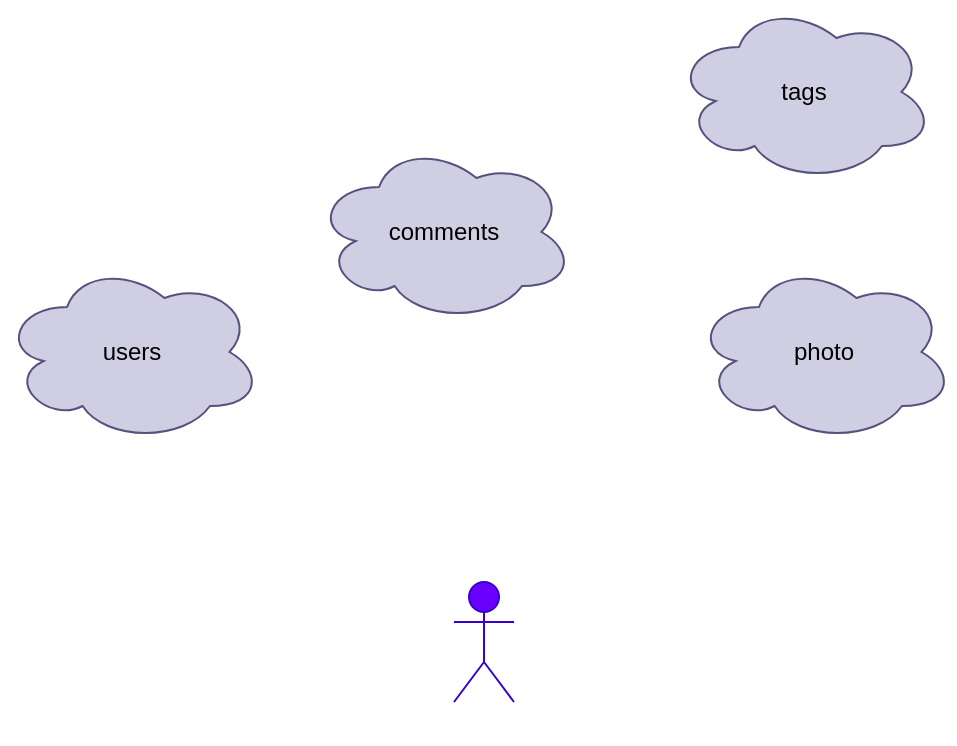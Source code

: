 <mxfile>
    <diagram id="76LSoUT8IJL4YJb2T3Nh" name="Page-1">
        <mxGraphModel dx="638" dy="515" grid="1" gridSize="12" guides="1" tooltips="1" connect="1" arrows="1" fold="1" page="1" pageScale="1" pageWidth="850" pageHeight="1100" background="#ffffff" math="0" shadow="0">
            <root>
                <mxCell id="0"/>
                <mxCell id="1" parent="0"/>
                <mxCell id="2" value="Actor" style="shape=umlActor;verticalLabelPosition=bottom;verticalAlign=top;html=1;outlineConnect=0;fillColor=#6a00ff;fontColor=#ffffff;strokeColor=#3700CC;" parent="1" vertex="1">
                    <mxGeometry x="370" y="360" width="30" height="60" as="geometry"/>
                </mxCell>
                <mxCell id="3" value="&lt;font color=&quot;#000000&quot;&gt;users&lt;/font&gt;" style="ellipse;shape=cloud;whiteSpace=wrap;html=1;fillColor=#d0cee2;strokeColor=#56517e;" parent="1" vertex="1">
                    <mxGeometry x="144" y="200" width="130" height="90" as="geometry"/>
                </mxCell>
                <mxCell id="4" value="comments" style="ellipse;shape=cloud;whiteSpace=wrap;html=1;fillColor=#d0cee2;strokeColor=#56517e;fontColor=#000000;" parent="1" vertex="1">
                    <mxGeometry x="300" y="140" width="130" height="90" as="geometry"/>
                </mxCell>
                <mxCell id="5" value="photo" style="ellipse;shape=cloud;whiteSpace=wrap;html=1;fillColor=#d0cee2;strokeColor=#56517e;fontColor=#000000;" parent="1" vertex="1">
                    <mxGeometry x="490" y="200" width="130" height="90" as="geometry"/>
                </mxCell>
                <mxCell id="zkukCE70dlWMzvdW5fFB-5" value="tags" style="ellipse;shape=cloud;whiteSpace=wrap;html=1;fillColor=#d0cee2;strokeColor=#56517e;fontColor=#000000;" parent="1" vertex="1">
                    <mxGeometry x="480" y="70" width="130" height="90" as="geometry"/>
                </mxCell>
            </root>
        </mxGraphModel>
    </diagram>
    <diagram id="IfT-H2WzHNCJ-KVY_oU5" name="Page-2_EntityRelationshipModel">
        <mxGraphModel dx="720" dy="531" grid="1" gridSize="12" guides="1" tooltips="1" connect="1" arrows="1" fold="1" page="1" pageScale="1" pageWidth="827" pageHeight="1169" background="#ffffff" math="0" shadow="0">
            <root>
                <mxCell id="3lwj_UioVCXuEEaLZo7M-0"/>
                <mxCell id="3lwj_UioVCXuEEaLZo7M-1" parent="3lwj_UioVCXuEEaLZo7M-0"/>
                <mxCell id="FKFFd5ONAhEGMleX-O_i-15" style="edgeStyle=none;html=1;fontColor=#000000;strokeColor=#000000;endArrow=none;endFill=0;" parent="3lwj_UioVCXuEEaLZo7M-1" source="luAGKo1j1Z5KjGnFhDmR-1" target="luAGKo1j1Z5KjGnFhDmR-27" edge="1">
                    <mxGeometry relative="1" as="geometry"/>
                </mxCell>
                <mxCell id="luAGKo1j1Z5KjGnFhDmR-1" value="&lt;font color=&quot;#000000&quot;&gt;user&lt;/font&gt;" style="rounded=1;whiteSpace=wrap;html=1;fillColor=#d0cee2;strokeColor=#56517e;" parent="3lwj_UioVCXuEEaLZo7M-1" vertex="1">
                    <mxGeometry x="208" y="335" width="120" height="60" as="geometry"/>
                </mxCell>
                <mxCell id="luAGKo1j1Z5KjGnFhDmR-2" value="" style="edgeStyle=none;html=1;fontColor=#000000;" parent="3lwj_UioVCXuEEaLZo7M-1" target="luAGKo1j1Z5KjGnFhDmR-1" edge="1">
                    <mxGeometry relative="1" as="geometry">
                        <mxPoint x="244.8" y="264.563" as="sourcePoint"/>
                    </mxGeometry>
                </mxCell>
                <mxCell id="luAGKo1j1Z5KjGnFhDmR-3" value="" style="edgeStyle=none;html=1;fontColor=#000000;" parent="3lwj_UioVCXuEEaLZo7M-1" target="luAGKo1j1Z5KjGnFhDmR-1" edge="1">
                    <mxGeometry relative="1" as="geometry">
                        <mxPoint x="244.8" y="264.563" as="sourcePoint"/>
                    </mxGeometry>
                </mxCell>
                <mxCell id="luAGKo1j1Z5KjGnFhDmR-4" value="" style="edgeStyle=none;html=1;fontColor=#000000;" parent="3lwj_UioVCXuEEaLZo7M-1" target="luAGKo1j1Z5KjGnFhDmR-1" edge="1">
                    <mxGeometry relative="1" as="geometry">
                        <mxPoint x="244.8" y="264.563" as="sourcePoint"/>
                    </mxGeometry>
                </mxCell>
                <mxCell id="luAGKo1j1Z5KjGnFhDmR-10" value="" style="edgeStyle=none;html=1;fontColor=#000000;strokeColor=#000000;endArrow=none;endFill=0;" parent="3lwj_UioVCXuEEaLZo7M-1" source="luAGKo1j1Z5KjGnFhDmR-12" target="luAGKo1j1Z5KjGnFhDmR-1" edge="1">
                    <mxGeometry relative="1" as="geometry"/>
                </mxCell>
                <mxCell id="luAGKo1j1Z5KjGnFhDmR-12" value="user_ID" style="ellipse;whiteSpace=wrap;html=1;fillColor=#f5f5f5;strokeColor=#666666;fontColor=#333333;" parent="3lwj_UioVCXuEEaLZo7M-1" vertex="1">
                    <mxGeometry x="88" y="285" width="110" height="40" as="geometry"/>
                </mxCell>
                <mxCell id="luAGKo1j1Z5KjGnFhDmR-13" style="edgeStyle=none;html=1;entryX=0;entryY=0.75;entryDx=0;entryDy=0;fontColor=#000000;strokeColor=#000000;endArrow=none;endFill=0;" parent="3lwj_UioVCXuEEaLZo7M-1" source="luAGKo1j1Z5KjGnFhDmR-14" target="luAGKo1j1Z5KjGnFhDmR-1" edge="1">
                    <mxGeometry relative="1" as="geometry"/>
                </mxCell>
                <mxCell id="luAGKo1j1Z5KjGnFhDmR-14" value="nickname" style="ellipse;whiteSpace=wrap;html=1;fillColor=#f5f5f5;strokeColor=#666666;fontColor=#333333;" parent="3lwj_UioVCXuEEaLZo7M-1" vertex="1">
                    <mxGeometry x="98" y="350" width="90" height="30" as="geometry"/>
                </mxCell>
                <mxCell id="luAGKo1j1Z5KjGnFhDmR-15" value="" style="edgeStyle=none;html=1;fontColor=#000000;strokeColor=#000000;endArrow=none;endFill=0;" parent="3lwj_UioVCXuEEaLZo7M-1" source="luAGKo1j1Z5KjGnFhDmR-24" target="luAGKo1j1Z5KjGnFhDmR-1" edge="1">
                    <mxGeometry relative="1" as="geometry"/>
                </mxCell>
                <mxCell id="luAGKo1j1Z5KjGnFhDmR-19" style="edgeStyle=none;html=1;entryX=1;entryY=0.25;entryDx=0;entryDy=0;fontColor=#000000;strokeColor=#000000;endArrow=none;endFill=0;" parent="3lwj_UioVCXuEEaLZo7M-1" source="luAGKo1j1Z5KjGnFhDmR-20" target="luAGKo1j1Z5KjGnFhDmR-1" edge="1">
                    <mxGeometry relative="1" as="geometry"/>
                </mxCell>
                <mxCell id="luAGKo1j1Z5KjGnFhDmR-20" value="full name" style="ellipse;whiteSpace=wrap;html=1;fillColor=#f5f5f5;strokeColor=#666666;fontColor=#333333;" parent="3lwj_UioVCXuEEaLZo7M-1" vertex="1">
                    <mxGeometry x="308" y="295" width="90" height="30" as="geometry"/>
                </mxCell>
                <mxCell id="JEmplLsJNLP9J43ikwDD-0" style="edgeStyle=none;html=1;entryX=0.658;entryY=-0.017;entryDx=0;entryDy=0;entryPerimeter=0;fontColor=#000000;strokeColor=#000000;endArrow=none;endFill=0;" parent="3lwj_UioVCXuEEaLZo7M-1" source="luAGKo1j1Z5KjGnFhDmR-22" target="luAGKo1j1Z5KjGnFhDmR-1" edge="1">
                    <mxGeometry relative="1" as="geometry"/>
                </mxCell>
                <mxCell id="luAGKo1j1Z5KjGnFhDmR-22" value="email&amp;nbsp;" style="ellipse;whiteSpace=wrap;html=1;fillColor=#f5f5f5;strokeColor=#666666;fontColor=#333333;" parent="3lwj_UioVCXuEEaLZo7M-1" vertex="1">
                    <mxGeometry x="278" y="235" width="90" height="30" as="geometry"/>
                </mxCell>
                <mxCell id="luAGKo1j1Z5KjGnFhDmR-24" value="password" style="ellipse;whiteSpace=wrap;html=1;fillColor=#f5f5f5;strokeColor=#666666;fontColor=#333333;" parent="3lwj_UioVCXuEEaLZo7M-1" vertex="1">
                    <mxGeometry x="198" y="275" width="90" height="30" as="geometry"/>
                </mxCell>
                <mxCell id="luAGKo1j1Z5KjGnFhDmR-25" value="" style="edgeStyle=none;html=1;fontColor=#000000;endArrow=none;" parent="3lwj_UioVCXuEEaLZo7M-1" target="luAGKo1j1Z5KjGnFhDmR-24" edge="1">
                    <mxGeometry relative="1" as="geometry">
                        <mxPoint x="253" y="275" as="sourcePoint"/>
                        <mxPoint x="263" y="335" as="targetPoint"/>
                    </mxGeometry>
                </mxCell>
                <mxCell id="FKFFd5ONAhEGMleX-O_i-17" style="edgeStyle=none;html=1;entryX=0;entryY=0.75;entryDx=0;entryDy=0;fontColor=#000000;strokeColor=#000000;endArrow=none;endFill=0;" parent="3lwj_UioVCXuEEaLZo7M-1" source="luAGKo1j1Z5KjGnFhDmR-26" target="luAGKo1j1Z5KjGnFhDmR-28" edge="1">
                    <mxGeometry relative="1" as="geometry"/>
                </mxCell>
                <mxCell id="FKFFd5ONAhEGMleX-O_i-19" style="edgeStyle=none;html=1;entryX=0.333;entryY=-0.05;entryDx=0;entryDy=0;entryPerimeter=0;fontColor=#000000;strokeColor=#000000;endArrow=none;endFill=0;" parent="3lwj_UioVCXuEEaLZo7M-1" source="luAGKo1j1Z5KjGnFhDmR-26" target="luAGKo1j1Z5KjGnFhDmR-29" edge="1">
                    <mxGeometry relative="1" as="geometry"/>
                </mxCell>
                <mxCell id="luAGKo1j1Z5KjGnFhDmR-26" value="&lt;font color=&quot;#000000&quot;&gt;post&lt;/font&gt;" style="rounded=1;whiteSpace=wrap;html=1;fillColor=#d0cee2;strokeColor=#56517e;" parent="3lwj_UioVCXuEEaLZo7M-1" vertex="1">
                    <mxGeometry x="528" y="325" width="120" height="60" as="geometry"/>
                </mxCell>
                <mxCell id="FKFFd5ONAhEGMleX-O_i-16" style="edgeStyle=none;html=1;exitX=1;exitY=0.5;exitDx=0;exitDy=0;entryX=-0.033;entryY=0.65;entryDx=0;entryDy=0;entryPerimeter=0;fontColor=#000000;strokeColor=#000000;endArrow=none;endFill=0;" parent="3lwj_UioVCXuEEaLZo7M-1" source="luAGKo1j1Z5KjGnFhDmR-27" target="luAGKo1j1Z5KjGnFhDmR-26" edge="1">
                    <mxGeometry relative="1" as="geometry"/>
                </mxCell>
                <mxCell id="luAGKo1j1Z5KjGnFhDmR-27" value="&lt;font color=&quot;#000000&quot;&gt;creates&lt;/font&gt;" style="rhombus;whiteSpace=wrap;html=1;fillColor=#d0cee2;strokeColor=#56517e;" parent="3lwj_UioVCXuEEaLZo7M-1" vertex="1">
                    <mxGeometry x="388" y="325" width="80" height="80" as="geometry"/>
                </mxCell>
                <mxCell id="MJsEbVEYOPXzggjrm57X-10" style="edgeStyle=none;html=1;exitX=1;exitY=0.5;exitDx=0;exitDy=0;fontColor=#000000;startArrow=none;startFill=0;endArrow=none;endFill=0;strokeColor=#000000;entryX=0.992;entryY=0.867;entryDx=0;entryDy=0;entryPerimeter=0;" parent="3lwj_UioVCXuEEaLZo7M-1" source="luAGKo1j1Z5KjGnFhDmR-28" target="luAGKo1j1Z5KjGnFhDmR-32" edge="1">
                    <mxGeometry relative="1" as="geometry">
                        <mxPoint x="641" y="170" as="targetPoint"/>
                        <Array as="points">
                            <mxPoint x="871" y="375"/>
                            <mxPoint x="871" y="280"/>
                            <mxPoint x="871" y="160"/>
                        </Array>
                    </mxGeometry>
                </mxCell>
                <mxCell id="luAGKo1j1Z5KjGnFhDmR-28" value="&lt;font color=&quot;#000000&quot;&gt;comments&lt;/font&gt;" style="rounded=1;whiteSpace=wrap;html=1;fillColor=#d0cee2;strokeColor=#56517e;" parent="3lwj_UioVCXuEEaLZo7M-1" vertex="1">
                    <mxGeometry x="718" y="345" width="120" height="60" as="geometry"/>
                </mxCell>
                <mxCell id="luAGKo1j1Z5KjGnFhDmR-29" value="&lt;font color=&quot;#000000&quot;&gt;images&lt;/font&gt;" style="rounded=1;whiteSpace=wrap;html=1;fillColor=#d0cee2;strokeColor=#56517e;" parent="3lwj_UioVCXuEEaLZo7M-1" vertex="1">
                    <mxGeometry x="548" y="495" width="120" height="60" as="geometry"/>
                </mxCell>
                <mxCell id="luAGKo1j1Z5KjGnFhDmR-32" value="&lt;font color=&quot;#000000&quot;&gt;tags&lt;/font&gt;" style="rounded=1;whiteSpace=wrap;html=1;fillColor=#d0cee2;strokeColor=#56517e;" parent="3lwj_UioVCXuEEaLZo7M-1" vertex="1">
                    <mxGeometry x="543" y="110" width="120" height="60" as="geometry"/>
                </mxCell>
                <mxCell id="FKFFd5ONAhEGMleX-O_i-7" style="edgeStyle=none;html=1;entryX=0.5;entryY=0;entryDx=0;entryDy=0;fontColor=#000000;strokeColor=#000000;exitX=0.589;exitY=0.967;exitDx=0;exitDy=0;exitPerimeter=0;endArrow=none;endFill=0;" parent="3lwj_UioVCXuEEaLZo7M-1" source="lIYjEHXdb8o60oEyiCle-0" target="luAGKo1j1Z5KjGnFhDmR-29" edge="1">
                    <mxGeometry relative="1" as="geometry"/>
                </mxCell>
                <mxCell id="lIYjEHXdb8o60oEyiCle-0" value="fk_post_ID" style="ellipse;whiteSpace=wrap;html=1;fillColor=#f5f5f5;strokeColor=#666666;fontColor=#333333;" parent="3lwj_UioVCXuEEaLZo7M-1" vertex="1">
                    <mxGeometry x="563" y="445" width="90" height="30" as="geometry"/>
                </mxCell>
                <mxCell id="FKFFd5ONAhEGMleX-O_i-6" style="edgeStyle=none;html=1;entryX=1;entryY=0.25;entryDx=0;entryDy=0;fontColor=#000000;strokeColor=#000000;endArrow=none;endFill=0;" parent="3lwj_UioVCXuEEaLZo7M-1" target="luAGKo1j1Z5KjGnFhDmR-28" edge="1">
                    <mxGeometry relative="1" as="geometry">
                        <mxPoint x="838" y="325" as="sourcePoint"/>
                    </mxGeometry>
                </mxCell>
                <mxCell id="lIYjEHXdb8o60oEyiCle-1" value="fk_post_ID" style="ellipse;whiteSpace=wrap;html=1;fillColor=#f5f5f5;strokeColor=#666666;fontColor=#333333;" parent="3lwj_UioVCXuEEaLZo7M-1" vertex="1">
                    <mxGeometry x="788" y="305" width="90" height="30" as="geometry"/>
                </mxCell>
                <mxCell id="FKFFd5ONAhEGMleX-O_i-12" style="edgeStyle=none;html=1;entryX=1;entryY=0.5;entryDx=0;entryDy=0;fontColor=#000000;strokeColor=#000000;endArrow=none;endFill=0;" parent="3lwj_UioVCXuEEaLZo7M-1" source="lIYjEHXdb8o60oEyiCle-2" target="luAGKo1j1Z5KjGnFhDmR-32" edge="1">
                    <mxGeometry relative="1" as="geometry"/>
                </mxCell>
                <mxCell id="lIYjEHXdb8o60oEyiCle-2" value="fk_post_ID" style="ellipse;whiteSpace=wrap;html=1;fillColor=#f5f5f5;strokeColor=#666666;fontColor=#333333;" parent="3lwj_UioVCXuEEaLZo7M-1" vertex="1">
                    <mxGeometry x="668" y="90" width="90" height="30" as="geometry"/>
                </mxCell>
                <mxCell id="lIYjEHXdb8o60oEyiCle-4" value="2&amp;nbsp; &amp;nbsp;holiday2.png&amp;nbsp; &amp;nbsp; 1" style="text;html=1;align=center;verticalAlign=middle;resizable=0;points=[];autosize=1;strokeColor=none;fillColor=none;fontColor=#000000;" parent="3lwj_UioVCXuEEaLZo7M-1" vertex="1">
                    <mxGeometry x="480" y="625" width="120" height="20" as="geometry"/>
                </mxCell>
                <mxCell id="lIYjEHXdb8o60oEyiCle-5" value="1&amp;nbsp; &amp;nbsp;holidaz.png&amp;nbsp; &amp;nbsp; 1" style="text;html=1;align=center;verticalAlign=middle;resizable=0;points=[];autosize=1;strokeColor=none;fillColor=none;fontColor=#000000;" parent="3lwj_UioVCXuEEaLZo7M-1" vertex="1">
                    <mxGeometry x="485" y="605" width="110" height="20" as="geometry"/>
                </mxCell>
                <mxCell id="lIYjEHXdb8o60oEyiCle-6" value="2&amp;nbsp; &amp;nbsp;awesome&amp;nbsp; &amp;nbsp; 1&amp;nbsp; &amp;nbsp; 1" style="text;html=1;align=center;verticalAlign=middle;resizable=0;points=[];autosize=1;strokeColor=none;fillColor=none;fontColor=#000000;" parent="3lwj_UioVCXuEEaLZo7M-1" vertex="1">
                    <mxGeometry x="270" y="625" width="120" height="20" as="geometry"/>
                </mxCell>
                <mxCell id="lIYjEHXdb8o60oEyiCle-7" value="1&amp;nbsp; &amp;nbsp;wow great&amp;nbsp; &amp;nbsp; 1&amp;nbsp; &amp;nbsp; 1" style="text;html=1;align=center;verticalAlign=middle;resizable=0;points=[];autosize=1;strokeColor=none;fillColor=none;fontColor=#000000;" parent="3lwj_UioVCXuEEaLZo7M-1" vertex="1">
                    <mxGeometry x="265" y="605" width="130" height="20" as="geometry"/>
                </mxCell>
                <mxCell id="FKFFd5ONAhEGMleX-O_i-11" style="edgeStyle=none;html=1;entryX=0;entryY=0.5;entryDx=0;entryDy=0;fontColor=#000000;strokeColor=#000000;endArrow=none;endFill=0;" parent="3lwj_UioVCXuEEaLZo7M-1" source="lIYjEHXdb8o60oEyiCle-10" target="luAGKo1j1Z5KjGnFhDmR-32" edge="1">
                    <mxGeometry relative="1" as="geometry"/>
                </mxCell>
                <mxCell id="lIYjEHXdb8o60oEyiCle-10" value="fk_user_ID" style="ellipse;whiteSpace=wrap;html=1;fillColor=#f5f5f5;strokeColor=#666666;fontColor=#333333;" parent="3lwj_UioVCXuEEaLZo7M-1" vertex="1">
                    <mxGeometry x="453" y="90" width="90" height="30" as="geometry"/>
                </mxCell>
                <mxCell id="FKFFd5ONAhEGMleX-O_i-14" style="edgeStyle=none;html=1;entryX=0;entryY=0.75;entryDx=0;entryDy=0;fontColor=#000000;strokeColor=#000000;endArrow=none;endFill=0;" parent="3lwj_UioVCXuEEaLZo7M-1" source="lIYjEHXdb8o60oEyiCle-11" target="luAGKo1j1Z5KjGnFhDmR-32" edge="1">
                    <mxGeometry relative="1" as="geometry"/>
                </mxCell>
                <mxCell id="lIYjEHXdb8o60oEyiCle-11" value="tags_ID" style="ellipse;whiteSpace=wrap;html=1;fillColor=#f5f5f5;strokeColor=#666666;fontColor=#333333;" parent="3lwj_UioVCXuEEaLZo7M-1" vertex="1">
                    <mxGeometry x="378" y="115" width="110" height="40" as="geometry"/>
                </mxCell>
                <mxCell id="FKFFd5ONAhEGMleX-O_i-1" style="edgeStyle=none;html=1;entryX=0.192;entryY=0.017;entryDx=0;entryDy=0;entryPerimeter=0;fontColor=#000000;strokeColor=#000000;endArrow=none;endFill=0;" parent="3lwj_UioVCXuEEaLZo7M-1" source="lIYjEHXdb8o60oEyiCle-12" target="luAGKo1j1Z5KjGnFhDmR-26" edge="1">
                    <mxGeometry relative="1" as="geometry"/>
                </mxCell>
                <mxCell id="lIYjEHXdb8o60oEyiCle-12" value="post_ID" style="ellipse;whiteSpace=wrap;html=1;fillColor=#f5f5f5;strokeColor=#666666;fontColor=#333333;" parent="3lwj_UioVCXuEEaLZo7M-1" vertex="1">
                    <mxGeometry x="468" y="275" width="90" height="30" as="geometry"/>
                </mxCell>
                <mxCell id="FKFFd5ONAhEGMleX-O_i-5" style="edgeStyle=none;html=1;entryX=0.392;entryY=-0.033;entryDx=0;entryDy=0;entryPerimeter=0;fontColor=#000000;strokeColor=#000000;endArrow=none;endFill=0;" parent="3lwj_UioVCXuEEaLZo7M-1" source="lIYjEHXdb8o60oEyiCle-13" target="luAGKo1j1Z5KjGnFhDmR-28" edge="1">
                    <mxGeometry relative="1" as="geometry"/>
                </mxCell>
                <mxCell id="lIYjEHXdb8o60oEyiCle-13" value="comments_ID" style="ellipse;whiteSpace=wrap;html=1;fillColor=#f5f5f5;strokeColor=#666666;fontColor=#333333;" parent="3lwj_UioVCXuEEaLZo7M-1" vertex="1">
                    <mxGeometry x="733" y="265" width="90" height="30" as="geometry"/>
                </mxCell>
                <mxCell id="FKFFd5ONAhEGMleX-O_i-8" style="edgeStyle=none;html=1;entryX=0;entryY=0.383;entryDx=0;entryDy=0;entryPerimeter=0;fontColor=#000000;strokeColor=#000000;endArrow=none;endFill=0;" parent="3lwj_UioVCXuEEaLZo7M-1" source="lIYjEHXdb8o60oEyiCle-14" target="luAGKo1j1Z5KjGnFhDmR-29" edge="1">
                    <mxGeometry relative="1" as="geometry"/>
                </mxCell>
                <mxCell id="lIYjEHXdb8o60oEyiCle-14" value="images_ID" style="ellipse;whiteSpace=wrap;html=1;fillColor=#f5f5f5;strokeColor=#666666;fontColor=#333333;" parent="3lwj_UioVCXuEEaLZo7M-1" vertex="1">
                    <mxGeometry x="468" y="465" width="90" height="30" as="geometry"/>
                </mxCell>
                <mxCell id="FKFFd5ONAhEGMleX-O_i-2" style="edgeStyle=none;html=1;entryX=0.667;entryY=0;entryDx=0;entryDy=0;entryPerimeter=0;fontColor=#000000;strokeColor=#000000;endArrow=none;endFill=0;" parent="3lwj_UioVCXuEEaLZo7M-1" target="luAGKo1j1Z5KjGnFhDmR-26" edge="1">
                    <mxGeometry relative="1" as="geometry">
                        <mxPoint x="608" y="295" as="sourcePoint"/>
                    </mxGeometry>
                </mxCell>
                <mxCell id="rjyYE7SJsVeIMu5HUs0N-0" value="text" style="ellipse;whiteSpace=wrap;html=1;fillColor=#f5f5f5;strokeColor=#666666;fontColor=#333333;" parent="3lwj_UioVCXuEEaLZo7M-1" vertex="1">
                    <mxGeometry x="563" y="275" width="80" height="25" as="geometry"/>
                </mxCell>
                <mxCell id="FKFFd5ONAhEGMleX-O_i-3" style="edgeStyle=none;html=1;entryX=1;entryY=0.25;entryDx=0;entryDy=0;fontColor=#000000;strokeColor=#000000;endArrow=none;endFill=0;" parent="3lwj_UioVCXuEEaLZo7M-1" source="rjyYE7SJsVeIMu5HUs0N-1" target="luAGKo1j1Z5KjGnFhDmR-26" edge="1">
                    <mxGeometry relative="1" as="geometry"/>
                </mxCell>
                <mxCell id="rjyYE7SJsVeIMu5HUs0N-1" value="publication_ date" style="ellipse;whiteSpace=wrap;html=1;fillColor=#f5f5f5;strokeColor=#666666;fontColor=#333333;" parent="3lwj_UioVCXuEEaLZo7M-1" vertex="1">
                    <mxGeometry x="638" y="295" width="90" height="30" as="geometry"/>
                </mxCell>
                <mxCell id="FKFFd5ONAhEGMleX-O_i-9" style="edgeStyle=none;html=1;entryX=1;entryY=0.25;entryDx=0;entryDy=0;fontColor=#000000;strokeColor=#000000;endArrow=none;endFill=0;" parent="3lwj_UioVCXuEEaLZo7M-1" source="_cSAdwh4iL9A-A_u1OaJ-0" target="luAGKo1j1Z5KjGnFhDmR-29" edge="1">
                    <mxGeometry relative="1" as="geometry"/>
                </mxCell>
                <mxCell id="_cSAdwh4iL9A-A_u1OaJ-0" value="filename&lt;span style=&quot;color: rgba(0 , 0 , 0 , 0) ; font-family: monospace ; font-size: 0px&quot;&gt;%3CmxGraphModel%3E%3Croot%3E%3CmxCell%20id%3D%220%22%2F%3E%3CmxCell%20id%3D%221%22%20parent%3D%220%22%2F%3E%3CmxCell%20id%3D%222%22%20value%3D%22Photos_ID%22%20style%3D%22ellipse%3BwhiteSpace%3Dwrap%3Bhtml%3D1%3BfillColor%3D%23f5f5f5%3BstrokeColor%3D%23666666%3BfontColor%3D%23333333%3B%22%20vertex%3D%221%22%20parent%3D%221%22%3E%3CmxGeometry%20x%3D%22490%22%20y%3D%22230%22%20width%3D%2290%22%20height%3D%2230%22%20as%3D%22geometry%22%2F%3E%3C%2FmxCell%3E%3C%2Froot%3E%3C%2FmxGraphModel%3E&lt;/span&gt;" style="ellipse;whiteSpace=wrap;html=1;fillColor=#f5f5f5;strokeColor=#666666;fontColor=#333333;" parent="3lwj_UioVCXuEEaLZo7M-1" vertex="1">
                    <mxGeometry x="638" y="455" width="90" height="30" as="geometry"/>
                </mxCell>
                <mxCell id="FKFFd5ONAhEGMleX-O_i-10" style="edgeStyle=none;html=1;entryX=1;entryY=0.75;entryDx=0;entryDy=0;fontColor=#000000;strokeColor=#000000;endArrow=none;endFill=0;" parent="3lwj_UioVCXuEEaLZo7M-1" source="_cSAdwh4iL9A-A_u1OaJ-1" target="luAGKo1j1Z5KjGnFhDmR-29" edge="1">
                    <mxGeometry relative="1" as="geometry"/>
                </mxCell>
                <mxCell id="_cSAdwh4iL9A-A_u1OaJ-1" value="description" style="ellipse;whiteSpace=wrap;html=1;fillColor=#f5f5f5;strokeColor=#666666;fontColor=#333333;" parent="3lwj_UioVCXuEEaLZo7M-1" vertex="1">
                    <mxGeometry x="688" y="495" width="90" height="30" as="geometry"/>
                </mxCell>
                <mxCell id="FKFFd5ONAhEGMleX-O_i-13" style="edgeStyle=none;html=1;entryX=0.75;entryY=1;entryDx=0;entryDy=0;fontColor=#000000;strokeColor=#000000;endArrow=none;endFill=0;" parent="3lwj_UioVCXuEEaLZo7M-1" source="FKFFd5ONAhEGMleX-O_i-0" target="luAGKo1j1Z5KjGnFhDmR-32" edge="1">
                    <mxGeometry relative="1" as="geometry"/>
                </mxCell>
                <mxCell id="FKFFd5ONAhEGMleX-O_i-0" value="position coordinates_ID" style="ellipse;whiteSpace=wrap;html=1;fillColor=#f5f5f5;strokeColor=#666666;fontColor=#333333;" parent="3lwj_UioVCXuEEaLZo7M-1" vertex="1">
                    <mxGeometry x="668" y="170" width="90" height="35" as="geometry"/>
                </mxCell>
                <mxCell id="FKFFd5ONAhEGMleX-O_i-24" value="" style="edgeStyle=elbowEdgeStyle;elbow=horizontal;endArrow=none;html=1;fontColor=#000000;strokeColor=#000000;endFill=0;exitX=1;exitY=0.867;exitDx=0;exitDy=0;exitPerimeter=0;entryX=0.992;entryY=0.633;entryDx=0;entryDy=0;entryPerimeter=0;" parent="3lwj_UioVCXuEEaLZo7M-1" source="luAGKo1j1Z5KjGnFhDmR-29" target="luAGKo1j1Z5KjGnFhDmR-32" edge="1">
                    <mxGeometry width="50" height="50" relative="1" as="geometry">
                        <mxPoint x="618" y="560" as="sourcePoint"/>
                        <mxPoint x="668" y="150" as="targetPoint"/>
                        <Array as="points">
                            <mxPoint x="891" y="340"/>
                        </Array>
                    </mxGeometry>
                </mxCell>
                <mxCell id="MJsEbVEYOPXzggjrm57X-2" style="edgeStyle=none;html=1;fontColor=#000000;startArrow=none;startFill=0;endArrow=none;endFill=0;strokeColor=#000000;" parent="3lwj_UioVCXuEEaLZo7M-1" source="MJsEbVEYOPXzggjrm57X-0" target="luAGKo1j1Z5KjGnFhDmR-27" edge="1">
                    <mxGeometry relative="1" as="geometry">
                        <mxPoint x="380.5" y="470" as="targetPoint"/>
                    </mxGeometry>
                </mxCell>
                <mxCell id="MJsEbVEYOPXzggjrm57X-0" value="creation_date" style="ellipse;whiteSpace=wrap;html=1;fillColor=#f5f5f5;strokeColor=#666666;fontColor=#333333;" parent="3lwj_UioVCXuEEaLZo7M-1" vertex="1">
                    <mxGeometry x="328" y="385" width="75" height="25" as="geometry"/>
                </mxCell>
                <mxCell id="MJsEbVEYOPXzggjrm57X-4" style="edgeStyle=none;html=1;fontColor=#000000;startArrow=none;startFill=0;endArrow=none;endFill=0;strokeColor=#000000;entryX=1;entryY=1;entryDx=0;entryDy=0;" parent="3lwj_UioVCXuEEaLZo7M-1" source="MJsEbVEYOPXzggjrm57X-3" target="luAGKo1j1Z5KjGnFhDmR-27" edge="1">
                    <mxGeometry relative="1" as="geometry">
                        <mxPoint x="455.5" y="510" as="targetPoint"/>
                    </mxGeometry>
                </mxCell>
                <mxCell id="MJsEbVEYOPXzggjrm57X-3" value="ID" style="ellipse;whiteSpace=wrap;html=1;fillColor=#f5f5f5;strokeColor=#666666;fontColor=#333333;" parent="3lwj_UioVCXuEEaLZo7M-1" vertex="1">
                    <mxGeometry x="418" y="420" width="70" height="20" as="geometry"/>
                </mxCell>
                <mxCell id="MJsEbVEYOPXzggjrm57X-6" style="edgeStyle=none;html=1;entryX=0.388;entryY=0.9;entryDx=0;entryDy=0;fontColor=#000000;startArrow=none;startFill=0;endArrow=none;endFill=0;strokeColor=#000000;entryPerimeter=0;" parent="3lwj_UioVCXuEEaLZo7M-1" source="MJsEbVEYOPXzggjrm57X-5" target="luAGKo1j1Z5KjGnFhDmR-27" edge="1">
                    <mxGeometry relative="1" as="geometry">
                        <Array as="points">
                            <mxPoint x="408" y="410"/>
                        </Array>
                    </mxGeometry>
                </mxCell>
                <mxCell id="MJsEbVEYOPXzggjrm57X-5" value="fk_post_ID" style="ellipse;whiteSpace=wrap;html=1;fillColor=#f5f5f5;strokeColor=#666666;fontColor=#333333;" parent="3lwj_UioVCXuEEaLZo7M-1" vertex="1">
                    <mxGeometry x="328" y="425" width="70" height="20" as="geometry"/>
                </mxCell>
                <mxCell id="MJsEbVEYOPXzggjrm57X-8" style="edgeStyle=none;html=1;entryX=0.5;entryY=1;entryDx=0;entryDy=0;fontColor=#000000;startArrow=none;startFill=0;endArrow=none;endFill=0;strokeColor=#000000;" parent="3lwj_UioVCXuEEaLZo7M-1" source="MJsEbVEYOPXzggjrm57X-7" target="luAGKo1j1Z5KjGnFhDmR-27" edge="1">
                    <mxGeometry relative="1" as="geometry"/>
                </mxCell>
                <mxCell id="MJsEbVEYOPXzggjrm57X-7" value="fk_user_ID" style="ellipse;whiteSpace=wrap;html=1;fillColor=#f5f5f5;strokeColor=#666666;fontColor=#333333;" parent="3lwj_UioVCXuEEaLZo7M-1" vertex="1">
                    <mxGeometry x="358" y="455" width="70" height="20" as="geometry"/>
                </mxCell>
                <mxCell id="yKZNI77rkbOZx9BWr8u3-1" style="edgeStyle=none;html=1;entryX=0.433;entryY=1.033;entryDx=0;entryDy=0;entryPerimeter=0;fontColor=#000000;startArrow=none;startFill=0;endArrow=none;endFill=0;strokeColor=#000000;" parent="3lwj_UioVCXuEEaLZo7M-1" source="yKZNI77rkbOZx9BWr8u3-0" target="luAGKo1j1Z5KjGnFhDmR-1" edge="1">
                    <mxGeometry relative="1" as="geometry"/>
                </mxCell>
                <mxCell id="yKZNI77rkbOZx9BWr8u3-0" value="phone number" style="ellipse;whiteSpace=wrap;html=1;fillColor=#f5f5f5;strokeColor=#666666;fontColor=#333333;" parent="3lwj_UioVCXuEEaLZo7M-1" vertex="1">
                    <mxGeometry x="140" y="405" width="90" height="30" as="geometry"/>
                </mxCell>
            </root>
        </mxGraphModel>
    </diagram>
    <diagram id="w8Olu19wRb-h_ATnesID" name="Page-3_UML_">
        <mxGraphModel dx="638" dy="515" grid="1" gridSize="12" guides="1" tooltips="1" connect="1" arrows="1" fold="1" page="1" pageScale="1" pageWidth="850" pageHeight="1100" background="#ffffff" math="0" shadow="0">
            <root>
                <mxCell id="-09iFpXVnXHrJN9gj5xh-0"/>
                <mxCell id="-09iFpXVnXHrJN9gj5xh-1" parent="-09iFpXVnXHrJN9gj5xh-0"/>
                <mxCell id="g5OM0ERqmmSRcbO9uRmM-150" style="edgeStyle=orthogonalEdgeStyle;html=1;fontColor=#000000;startArrow=none;startFill=0;endArrow=none;endFill=0;strokeColor=#000000;exitX=1;exitY=0.5;exitDx=0;exitDy=0;entryX=0;entryY=0.5;entryDx=0;entryDy=0;" parent="-09iFpXVnXHrJN9gj5xh-1" source="g5OM0ERqmmSRcbO9uRmM-152" target="g5OM0ERqmmSRcbO9uRmM-220" edge="1">
                    <mxGeometry relative="1" as="geometry">
                        <mxPoint x="482" y="326.5" as="targetPoint"/>
                        <Array as="points">
                            <mxPoint x="452" y="264"/>
                            <mxPoint x="452" y="388"/>
                        </Array>
                    </mxGeometry>
                </mxCell>
                <mxCell id="g5OM0ERqmmSRcbO9uRmM-151" value="User" style="shape=table;startSize=30;container=1;collapsible=0;childLayout=tableLayout;fixedRows=1;rowLines=0;fontStyle=1;align=center;pointerEvents=1;fillColor=#d0cee2;strokeColor=#56517e;fontColor=#000000;" parent="-09iFpXVnXHrJN9gj5xh-1" vertex="1">
                    <mxGeometry x="232" y="219" width="194" height="215" as="geometry"/>
                </mxCell>
                <mxCell id="g5OM0ERqmmSRcbO9uRmM-152" value="" style="shape=partialRectangle;html=1;whiteSpace=wrap;collapsible=0;dropTarget=0;pointerEvents=1;fillColor=none;top=0;left=0;bottom=1;right=0;points=[[0,0.5],[1,0.5]];portConstraint=eastwest;fontColor=#000000;" parent="g5OM0ERqmmSRcbO9uRmM-151" vertex="1">
                    <mxGeometry y="30" width="194" height="30" as="geometry"/>
                </mxCell>
                <mxCell id="g5OM0ERqmmSRcbO9uRmM-153" value="1" style="shape=partialRectangle;html=1;whiteSpace=wrap;connectable=0;fillColor=none;top=0;left=0;bottom=0;right=0;overflow=hidden;pointerEvents=1;fontColor=#000000;" parent="g5OM0ERqmmSRcbO9uRmM-152" vertex="1">
                    <mxGeometry width="43" height="30" as="geometry">
                        <mxRectangle width="43" height="30" as="alternateBounds"/>
                    </mxGeometry>
                </mxCell>
                <mxCell id="g5OM0ERqmmSRcbO9uRmM-154" value="user_ID: int" style="shape=partialRectangle;html=1;whiteSpace=wrap;connectable=0;fillColor=none;top=0;left=0;bottom=0;right=0;align=left;spacingLeft=6;overflow=hidden;pointerEvents=1;fontColor=#000000;" parent="g5OM0ERqmmSRcbO9uRmM-152" vertex="1">
                    <mxGeometry x="43" width="151" height="30" as="geometry">
                        <mxRectangle width="151" height="30" as="alternateBounds"/>
                    </mxGeometry>
                </mxCell>
                <mxCell id="g5OM0ERqmmSRcbO9uRmM-155" value="" style="shape=partialRectangle;html=1;whiteSpace=wrap;collapsible=0;dropTarget=0;pointerEvents=1;fillColor=none;top=0;left=0;bottom=0;right=0;points=[[0,0.5],[1,0.5]];portConstraint=eastwest;fontColor=#000000;" parent="g5OM0ERqmmSRcbO9uRmM-151" vertex="1">
                    <mxGeometry y="60" width="194" height="30" as="geometry"/>
                </mxCell>
                <mxCell id="g5OM0ERqmmSRcbO9uRmM-156" value="2" style="shape=partialRectangle;html=1;whiteSpace=wrap;connectable=0;fillColor=none;top=0;left=0;bottom=0;right=0;overflow=hidden;pointerEvents=1;fontColor=#000000;" parent="g5OM0ERqmmSRcbO9uRmM-155" vertex="1">
                    <mxGeometry width="43" height="30" as="geometry">
                        <mxRectangle width="43" height="30" as="alternateBounds"/>
                    </mxGeometry>
                </mxCell>
                <mxCell id="g5OM0ERqmmSRcbO9uRmM-157" value="full_name: varchar" style="shape=partialRectangle;html=1;whiteSpace=wrap;connectable=0;fillColor=none;top=0;left=0;bottom=0;right=0;align=left;spacingLeft=6;overflow=hidden;pointerEvents=1;fontColor=#000000;" parent="g5OM0ERqmmSRcbO9uRmM-155" vertex="1">
                    <mxGeometry x="43" width="151" height="30" as="geometry">
                        <mxRectangle width="151" height="30" as="alternateBounds"/>
                    </mxGeometry>
                </mxCell>
                <mxCell id="g5OM0ERqmmSRcbO9uRmM-158" value="" style="shape=partialRectangle;html=1;whiteSpace=wrap;collapsible=0;dropTarget=0;pointerEvents=1;fillColor=none;top=0;left=0;bottom=0;right=0;points=[[0,0.5],[1,0.5]];portConstraint=eastwest;fontColor=#000000;" parent="g5OM0ERqmmSRcbO9uRmM-151" vertex="1">
                    <mxGeometry y="90" width="194" height="30" as="geometry"/>
                </mxCell>
                <mxCell id="g5OM0ERqmmSRcbO9uRmM-159" value="3" style="shape=partialRectangle;html=1;whiteSpace=wrap;connectable=0;fillColor=none;top=0;left=0;bottom=0;right=0;overflow=hidden;pointerEvents=1;fontColor=#000000;" parent="g5OM0ERqmmSRcbO9uRmM-158" vertex="1">
                    <mxGeometry width="43" height="30" as="geometry">
                        <mxRectangle width="43" height="30" as="alternateBounds"/>
                    </mxGeometry>
                </mxCell>
                <mxCell id="g5OM0ERqmmSRcbO9uRmM-160" value="nick_name: varchar" style="shape=partialRectangle;html=1;whiteSpace=wrap;connectable=0;fillColor=none;top=0;left=0;bottom=0;right=0;align=left;spacingLeft=6;overflow=hidden;pointerEvents=1;fontColor=#000000;" parent="g5OM0ERqmmSRcbO9uRmM-158" vertex="1">
                    <mxGeometry x="43" width="151" height="30" as="geometry">
                        <mxRectangle width="151" height="30" as="alternateBounds"/>
                    </mxGeometry>
                </mxCell>
                <mxCell id="g5OM0ERqmmSRcbO9uRmM-161" value="" style="shape=partialRectangle;html=1;whiteSpace=wrap;collapsible=0;dropTarget=0;pointerEvents=1;fillColor=none;top=0;left=0;bottom=0;right=0;points=[[0,0.5],[1,0.5]];portConstraint=eastwest;fontColor=#000000;" parent="g5OM0ERqmmSRcbO9uRmM-151" vertex="1">
                    <mxGeometry y="120" width="194" height="30" as="geometry"/>
                </mxCell>
                <mxCell id="g5OM0ERqmmSRcbO9uRmM-162" value="4" style="shape=partialRectangle;html=1;whiteSpace=wrap;connectable=0;fillColor=none;top=0;left=0;bottom=0;right=0;overflow=hidden;pointerEvents=1;fontColor=#000000;" parent="g5OM0ERqmmSRcbO9uRmM-161" vertex="1">
                    <mxGeometry width="43" height="30" as="geometry">
                        <mxRectangle width="43" height="30" as="alternateBounds"/>
                    </mxGeometry>
                </mxCell>
                <mxCell id="g5OM0ERqmmSRcbO9uRmM-163" value="password: varchar" style="shape=partialRectangle;html=1;whiteSpace=wrap;connectable=0;fillColor=none;top=0;left=0;bottom=0;right=0;align=left;spacingLeft=6;overflow=hidden;pointerEvents=1;fontColor=#000000;" parent="g5OM0ERqmmSRcbO9uRmM-161" vertex="1">
                    <mxGeometry x="43" width="151" height="30" as="geometry">
                        <mxRectangle width="151" height="30" as="alternateBounds"/>
                    </mxGeometry>
                </mxCell>
                <mxCell id="g5OM0ERqmmSRcbO9uRmM-164" value="" style="shape=partialRectangle;html=1;whiteSpace=wrap;collapsible=0;dropTarget=0;pointerEvents=1;fillColor=none;top=0;left=0;bottom=0;right=0;points=[[0,0.5],[1,0.5]];portConstraint=eastwest;fontColor=#000000;" parent="g5OM0ERqmmSRcbO9uRmM-151" vertex="1">
                    <mxGeometry y="150" width="194" height="30" as="geometry"/>
                </mxCell>
                <mxCell id="g5OM0ERqmmSRcbO9uRmM-165" value="5" style="shape=partialRectangle;html=1;whiteSpace=wrap;connectable=0;fillColor=none;top=0;left=0;bottom=0;right=0;overflow=hidden;pointerEvents=1;fontColor=#000000;" parent="g5OM0ERqmmSRcbO9uRmM-164" vertex="1">
                    <mxGeometry width="43" height="30" as="geometry">
                        <mxRectangle width="43" height="30" as="alternateBounds"/>
                    </mxGeometry>
                </mxCell>
                <mxCell id="g5OM0ERqmmSRcbO9uRmM-166" value="email: varchar" style="shape=partialRectangle;html=1;whiteSpace=wrap;connectable=0;fillColor=none;top=0;left=0;bottom=0;right=0;align=left;spacingLeft=6;overflow=hidden;pointerEvents=1;fontColor=#000000;" parent="g5OM0ERqmmSRcbO9uRmM-164" vertex="1">
                    <mxGeometry x="43" width="151" height="30" as="geometry">
                        <mxRectangle width="151" height="30" as="alternateBounds"/>
                    </mxGeometry>
                </mxCell>
                <mxCell id="g5OM0ERqmmSRcbO9uRmM-167" value="" style="shape=partialRectangle;html=1;whiteSpace=wrap;collapsible=0;dropTarget=0;pointerEvents=1;fillColor=none;top=0;left=0;bottom=1;right=0;points=[[0,0.5],[1,0.5]];portConstraint=eastwest;fontColor=#000000;" parent="g5OM0ERqmmSRcbO9uRmM-151" vertex="1">
                    <mxGeometry y="180" width="194" height="30" as="geometry"/>
                </mxCell>
                <mxCell id="g5OM0ERqmmSRcbO9uRmM-168" value="6" style="shape=partialRectangle;html=1;whiteSpace=wrap;connectable=0;fillColor=none;top=0;left=0;bottom=0;right=0;overflow=hidden;pointerEvents=1;fontColor=#000000;" parent="g5OM0ERqmmSRcbO9uRmM-167" vertex="1">
                    <mxGeometry width="43" height="30" as="geometry">
                        <mxRectangle width="43" height="30" as="alternateBounds"/>
                    </mxGeometry>
                </mxCell>
                <mxCell id="g5OM0ERqmmSRcbO9uRmM-169" value="phone_number: varchar" style="shape=partialRectangle;html=1;whiteSpace=wrap;connectable=0;fillColor=none;top=0;left=0;bottom=0;right=0;align=left;spacingLeft=6;overflow=hidden;pointerEvents=1;fontColor=#000000;" parent="g5OM0ERqmmSRcbO9uRmM-167" vertex="1">
                    <mxGeometry x="43" width="151" height="30" as="geometry">
                        <mxRectangle width="151" height="30" as="alternateBounds"/>
                    </mxGeometry>
                </mxCell>
                <mxCell id="g5OM0ERqmmSRcbO9uRmM-170" value="Post" style="shape=table;startSize=30;container=1;collapsible=0;childLayout=tableLayout;fixedRows=1;rowLines=0;fontStyle=1;align=center;pointerEvents=1;fillColor=#d0cee2;strokeColor=#56517e;fontColor=#000000;" parent="-09iFpXVnXHrJN9gj5xh-1" vertex="1">
                    <mxGeometry x="732" y="283" width="180" height="100" as="geometry"/>
                </mxCell>
                <mxCell id="g5OM0ERqmmSRcbO9uRmM-171" value="" style="shape=partialRectangle;html=1;whiteSpace=wrap;collapsible=0;dropTarget=0;pointerEvents=1;fillColor=none;top=0;left=0;bottom=1;right=0;points=[[0,0.5],[1,0.5]];portConstraint=eastwest;fontColor=#000000;" parent="g5OM0ERqmmSRcbO9uRmM-170" vertex="1">
                    <mxGeometry y="30" width="180" height="30" as="geometry"/>
                </mxCell>
                <mxCell id="g5OM0ERqmmSRcbO9uRmM-172" value="1" style="shape=partialRectangle;html=1;whiteSpace=wrap;connectable=0;fillColor=none;top=0;left=0;bottom=0;right=0;overflow=hidden;pointerEvents=1;fontColor=#000000;" parent="g5OM0ERqmmSRcbO9uRmM-171" vertex="1">
                    <mxGeometry width="40" height="30" as="geometry">
                        <mxRectangle width="40" height="30" as="alternateBounds"/>
                    </mxGeometry>
                </mxCell>
                <mxCell id="g5OM0ERqmmSRcbO9uRmM-173" value="post_ID: int" style="shape=partialRectangle;html=1;whiteSpace=wrap;connectable=0;fillColor=none;top=0;left=0;bottom=0;right=0;align=left;spacingLeft=6;overflow=hidden;pointerEvents=1;fontColor=#000000;" parent="g5OM0ERqmmSRcbO9uRmM-171" vertex="1">
                    <mxGeometry x="40" width="140" height="30" as="geometry">
                        <mxRectangle width="140" height="30" as="alternateBounds"/>
                    </mxGeometry>
                </mxCell>
                <mxCell id="g5OM0ERqmmSRcbO9uRmM-174" value="" style="shape=partialRectangle;html=1;whiteSpace=wrap;collapsible=0;dropTarget=0;pointerEvents=1;fillColor=none;top=0;left=0;bottom=0;right=0;points=[[0,0.5],[1,0.5]];portConstraint=eastwest;fontColor=#000000;" parent="g5OM0ERqmmSRcbO9uRmM-170" vertex="1">
                    <mxGeometry y="60" width="180" height="30" as="geometry"/>
                </mxCell>
                <mxCell id="g5OM0ERqmmSRcbO9uRmM-175" value="2" style="shape=partialRectangle;html=1;whiteSpace=wrap;connectable=0;fillColor=none;top=0;left=0;bottom=0;right=0;overflow=hidden;pointerEvents=1;fontColor=#000000;" parent="g5OM0ERqmmSRcbO9uRmM-174" vertex="1">
                    <mxGeometry width="40" height="30" as="geometry">
                        <mxRectangle width="40" height="30" as="alternateBounds"/>
                    </mxGeometry>
                </mxCell>
                <mxCell id="g5OM0ERqmmSRcbO9uRmM-176" value="text: varchar" style="shape=partialRectangle;html=1;whiteSpace=wrap;connectable=0;fillColor=none;top=0;left=0;bottom=0;right=0;align=left;spacingLeft=6;overflow=hidden;pointerEvents=1;fontColor=#000000;" parent="g5OM0ERqmmSRcbO9uRmM-174" vertex="1">
                    <mxGeometry x="40" width="140" height="30" as="geometry">
                        <mxRectangle width="140" height="30" as="alternateBounds"/>
                    </mxGeometry>
                </mxCell>
                <mxCell id="g5OM0ERqmmSRcbO9uRmM-177" value="Comment" style="shape=table;startSize=30;container=1;collapsible=0;childLayout=tableLayout;fixedRows=1;rowLines=0;fontStyle=1;align=center;pointerEvents=1;fillColor=#d0cee2;strokeColor=#56517e;fontColor=#000000;" parent="-09iFpXVnXHrJN9gj5xh-1" vertex="1">
                    <mxGeometry x="982" y="219" width="180" height="100" as="geometry"/>
                </mxCell>
                <mxCell id="g5OM0ERqmmSRcbO9uRmM-178" value="" style="shape=partialRectangle;html=1;whiteSpace=wrap;collapsible=0;dropTarget=0;pointerEvents=1;fillColor=none;top=0;left=0;bottom=1;right=0;points=[[0,0.5],[1,0.5]];portConstraint=eastwest;fontColor=#000000;" parent="g5OM0ERqmmSRcbO9uRmM-177" vertex="1">
                    <mxGeometry y="30" width="180" height="30" as="geometry"/>
                </mxCell>
                <mxCell id="g5OM0ERqmmSRcbO9uRmM-179" value="1" style="shape=partialRectangle;html=1;whiteSpace=wrap;connectable=0;fillColor=none;top=0;left=0;bottom=0;right=0;overflow=hidden;pointerEvents=1;fontColor=#000000;" parent="g5OM0ERqmmSRcbO9uRmM-178" vertex="1">
                    <mxGeometry width="40" height="30" as="geometry">
                        <mxRectangle width="40" height="30" as="alternateBounds"/>
                    </mxGeometry>
                </mxCell>
                <mxCell id="g5OM0ERqmmSRcbO9uRmM-180" value="comments_ID: int" style="shape=partialRectangle;html=1;whiteSpace=wrap;connectable=0;fillColor=none;top=0;left=0;bottom=0;right=0;align=left;spacingLeft=6;overflow=hidden;pointerEvents=1;fontColor=#000000;" parent="g5OM0ERqmmSRcbO9uRmM-178" vertex="1">
                    <mxGeometry x="40" width="140" height="30" as="geometry">
                        <mxRectangle width="140" height="30" as="alternateBounds"/>
                    </mxGeometry>
                </mxCell>
                <mxCell id="g5OM0ERqmmSRcbO9uRmM-181" value="" style="shape=partialRectangle;html=1;whiteSpace=wrap;collapsible=0;dropTarget=0;pointerEvents=1;fillColor=none;top=0;left=0;bottom=0;right=0;points=[[0,0.5],[1,0.5]];portConstraint=eastwest;fontColor=#000000;" parent="g5OM0ERqmmSRcbO9uRmM-177" vertex="1">
                    <mxGeometry y="60" width="180" height="30" as="geometry"/>
                </mxCell>
                <mxCell id="g5OM0ERqmmSRcbO9uRmM-182" value="2" style="shape=partialRectangle;html=1;whiteSpace=wrap;connectable=0;fillColor=none;top=0;left=0;bottom=0;right=0;overflow=hidden;pointerEvents=1;fontColor=#000000;" parent="g5OM0ERqmmSRcbO9uRmM-181" vertex="1">
                    <mxGeometry width="40" height="30" as="geometry">
                        <mxRectangle width="40" height="30" as="alternateBounds"/>
                    </mxGeometry>
                </mxCell>
                <mxCell id="g5OM0ERqmmSRcbO9uRmM-183" value="fk_post_ID: int" style="shape=partialRectangle;html=1;whiteSpace=wrap;connectable=0;fillColor=none;top=0;left=0;bottom=0;right=0;align=left;spacingLeft=6;overflow=hidden;pointerEvents=1;fontColor=#000000;" parent="g5OM0ERqmmSRcbO9uRmM-181" vertex="1">
                    <mxGeometry x="40" width="140" height="30" as="geometry">
                        <mxRectangle width="140" height="30" as="alternateBounds"/>
                    </mxGeometry>
                </mxCell>
                <mxCell id="g5OM0ERqmmSRcbO9uRmM-184" value="Image" style="shape=table;startSize=30;container=1;collapsible=0;childLayout=tableLayout;fixedRows=1;rowLines=0;fontStyle=1;align=center;pointerEvents=1;fillColor=#d0cee2;strokeColor=#56517e;fontColor=#000000;" parent="-09iFpXVnXHrJN9gj5xh-1" vertex="1">
                    <mxGeometry x="982" y="403" width="180" height="160" as="geometry"/>
                </mxCell>
                <mxCell id="g5OM0ERqmmSRcbO9uRmM-185" value="" style="shape=partialRectangle;html=1;whiteSpace=wrap;collapsible=0;dropTarget=0;pointerEvents=1;fillColor=none;top=0;left=0;bottom=1;right=0;points=[[0,0.5],[1,0.5]];portConstraint=eastwest;fontColor=#000000;" parent="g5OM0ERqmmSRcbO9uRmM-184" vertex="1">
                    <mxGeometry y="30" width="180" height="30" as="geometry"/>
                </mxCell>
                <mxCell id="g5OM0ERqmmSRcbO9uRmM-186" value="1" style="shape=partialRectangle;html=1;whiteSpace=wrap;connectable=0;fillColor=none;top=0;left=0;bottom=0;right=0;overflow=hidden;pointerEvents=1;fontColor=#000000;" parent="g5OM0ERqmmSRcbO9uRmM-185" vertex="1">
                    <mxGeometry width="40" height="30" as="geometry">
                        <mxRectangle width="40" height="30" as="alternateBounds"/>
                    </mxGeometry>
                </mxCell>
                <mxCell id="g5OM0ERqmmSRcbO9uRmM-187" value="images_ID: int" style="shape=partialRectangle;html=1;whiteSpace=wrap;connectable=0;fillColor=none;top=0;left=0;bottom=0;right=0;align=left;spacingLeft=6;overflow=hidden;pointerEvents=1;fontColor=#000000;" parent="g5OM0ERqmmSRcbO9uRmM-185" vertex="1">
                    <mxGeometry x="40" width="140" height="30" as="geometry">
                        <mxRectangle width="140" height="30" as="alternateBounds"/>
                    </mxGeometry>
                </mxCell>
                <mxCell id="g5OM0ERqmmSRcbO9uRmM-188" value="" style="shape=partialRectangle;html=1;whiteSpace=wrap;collapsible=0;dropTarget=0;pointerEvents=1;fillColor=none;top=0;left=0;bottom=0;right=0;points=[[0,0.5],[1,0.5]];portConstraint=eastwest;fontColor=#000000;" parent="g5OM0ERqmmSRcbO9uRmM-184" vertex="1">
                    <mxGeometry y="60" width="180" height="30" as="geometry"/>
                </mxCell>
                <mxCell id="g5OM0ERqmmSRcbO9uRmM-189" value="2" style="shape=partialRectangle;html=1;whiteSpace=wrap;connectable=0;fillColor=none;top=0;left=0;bottom=0;right=0;overflow=hidden;pointerEvents=1;fontColor=#000000;" parent="g5OM0ERqmmSRcbO9uRmM-188" vertex="1">
                    <mxGeometry width="40" height="30" as="geometry">
                        <mxRectangle width="40" height="30" as="alternateBounds"/>
                    </mxGeometry>
                </mxCell>
                <mxCell id="g5OM0ERqmmSRcbO9uRmM-190" value="fk_post_ID: int" style="shape=partialRectangle;html=1;whiteSpace=wrap;connectable=0;fillColor=none;top=0;left=0;bottom=0;right=0;align=left;spacingLeft=6;overflow=hidden;pointerEvents=1;fontColor=#000000;" parent="g5OM0ERqmmSRcbO9uRmM-188" vertex="1">
                    <mxGeometry x="40" width="140" height="30" as="geometry">
                        <mxRectangle width="140" height="30" as="alternateBounds"/>
                    </mxGeometry>
                </mxCell>
                <mxCell id="g5OM0ERqmmSRcbO9uRmM-191" value="" style="shape=partialRectangle;html=1;whiteSpace=wrap;collapsible=0;dropTarget=0;pointerEvents=1;fillColor=none;top=0;left=0;bottom=0;right=0;points=[[0,0.5],[1,0.5]];portConstraint=eastwest;fontColor=#000000;" parent="g5OM0ERqmmSRcbO9uRmM-184" vertex="1">
                    <mxGeometry y="90" width="180" height="30" as="geometry"/>
                </mxCell>
                <mxCell id="g5OM0ERqmmSRcbO9uRmM-192" value="3" style="shape=partialRectangle;html=1;whiteSpace=wrap;connectable=0;fillColor=none;top=0;left=0;bottom=0;right=0;overflow=hidden;pointerEvents=1;fontColor=#000000;" parent="g5OM0ERqmmSRcbO9uRmM-191" vertex="1">
                    <mxGeometry width="40" height="30" as="geometry">
                        <mxRectangle width="40" height="30" as="alternateBounds"/>
                    </mxGeometry>
                </mxCell>
                <mxCell id="g5OM0ERqmmSRcbO9uRmM-193" value="file_name: varchar" style="shape=partialRectangle;html=1;whiteSpace=wrap;connectable=0;fillColor=none;top=0;left=0;bottom=0;right=0;align=left;spacingLeft=6;overflow=hidden;pointerEvents=1;fontColor=#000000;" parent="g5OM0ERqmmSRcbO9uRmM-191" vertex="1">
                    <mxGeometry x="40" width="140" height="30" as="geometry">
                        <mxRectangle width="140" height="30" as="alternateBounds"/>
                    </mxGeometry>
                </mxCell>
                <mxCell id="g5OM0ERqmmSRcbO9uRmM-194" value="" style="shape=partialRectangle;html=1;whiteSpace=wrap;collapsible=0;dropTarget=0;pointerEvents=1;fillColor=none;top=0;left=0;bottom=0;right=0;points=[[0,0.5],[1,0.5]];portConstraint=eastwest;fontColor=#000000;" parent="g5OM0ERqmmSRcbO9uRmM-184" vertex="1">
                    <mxGeometry y="120" width="180" height="30" as="geometry"/>
                </mxCell>
                <mxCell id="g5OM0ERqmmSRcbO9uRmM-195" value="4" style="shape=partialRectangle;html=1;whiteSpace=wrap;connectable=0;fillColor=none;top=0;left=0;bottom=0;right=0;overflow=hidden;pointerEvents=1;fontColor=#000000;" parent="g5OM0ERqmmSRcbO9uRmM-194" vertex="1">
                    <mxGeometry width="40" height="30" as="geometry">
                        <mxRectangle width="40" height="30" as="alternateBounds"/>
                    </mxGeometry>
                </mxCell>
                <mxCell id="g5OM0ERqmmSRcbO9uRmM-196" value="description: varchar" style="shape=partialRectangle;html=1;whiteSpace=wrap;connectable=0;fillColor=none;top=0;left=0;bottom=0;right=0;align=left;spacingLeft=6;overflow=hidden;pointerEvents=1;fontColor=#000000;" parent="g5OM0ERqmmSRcbO9uRmM-194" vertex="1">
                    <mxGeometry x="40" width="140" height="30" as="geometry">
                        <mxRectangle width="140" height="30" as="alternateBounds"/>
                    </mxGeometry>
                </mxCell>
                <mxCell id="g5OM0ERqmmSRcbO9uRmM-197" value="Tag" style="shape=table;startSize=30;container=1;collapsible=0;childLayout=tableLayout;fixedRows=1;rowLines=0;fontStyle=1;align=center;pointerEvents=1;fillColor=#d0cee2;strokeColor=#56517e;fontColor=#000000;" parent="-09iFpXVnXHrJN9gj5xh-1" vertex="1">
                    <mxGeometry x="1212" y="259" width="192" height="171" as="geometry"/>
                </mxCell>
                <mxCell id="g5OM0ERqmmSRcbO9uRmM-198" value="" style="shape=partialRectangle;html=1;whiteSpace=wrap;collapsible=0;dropTarget=0;pointerEvents=1;fillColor=none;top=0;left=0;bottom=1;right=0;points=[[0,0.5],[1,0.5]];portConstraint=eastwest;fontColor=#000000;" parent="g5OM0ERqmmSRcbO9uRmM-197" vertex="1">
                    <mxGeometry y="30" width="192" height="30" as="geometry"/>
                </mxCell>
                <mxCell id="g5OM0ERqmmSRcbO9uRmM-199" value="1" style="shape=partialRectangle;html=1;whiteSpace=wrap;connectable=0;fillColor=none;top=0;left=0;bottom=0;right=0;overflow=hidden;pointerEvents=1;fontColor=#000000;" parent="g5OM0ERqmmSRcbO9uRmM-198" vertex="1">
                    <mxGeometry width="43" height="30" as="geometry">
                        <mxRectangle width="43" height="30" as="alternateBounds"/>
                    </mxGeometry>
                </mxCell>
                <mxCell id="g5OM0ERqmmSRcbO9uRmM-200" value="tags_ID: int" style="shape=partialRectangle;html=1;whiteSpace=wrap;connectable=0;fillColor=none;top=0;left=0;bottom=0;right=0;align=left;spacingLeft=6;overflow=hidden;pointerEvents=1;fontColor=#000000;" parent="g5OM0ERqmmSRcbO9uRmM-198" vertex="1">
                    <mxGeometry x="43" width="149" height="30" as="geometry">
                        <mxRectangle width="149" height="30" as="alternateBounds"/>
                    </mxGeometry>
                </mxCell>
                <mxCell id="g5OM0ERqmmSRcbO9uRmM-201" value="" style="shape=partialRectangle;html=1;whiteSpace=wrap;collapsible=0;dropTarget=0;pointerEvents=1;fillColor=none;top=0;left=0;bottom=0;right=0;points=[[0,0.5],[1,0.5]];portConstraint=eastwest;fontColor=#000000;" parent="g5OM0ERqmmSRcbO9uRmM-197" vertex="1">
                    <mxGeometry y="60" width="192" height="30" as="geometry"/>
                </mxCell>
                <mxCell id="g5OM0ERqmmSRcbO9uRmM-202" value="2" style="shape=partialRectangle;html=1;whiteSpace=wrap;connectable=0;fillColor=none;top=0;left=0;bottom=0;right=0;overflow=hidden;pointerEvents=1;fontColor=#000000;" parent="g5OM0ERqmmSRcbO9uRmM-201" vertex="1">
                    <mxGeometry width="43" height="30" as="geometry">
                        <mxRectangle width="43" height="30" as="alternateBounds"/>
                    </mxGeometry>
                </mxCell>
                <mxCell id="g5OM0ERqmmSRcbO9uRmM-203" value="fk_post_ID: int" style="shape=partialRectangle;html=1;whiteSpace=wrap;connectable=0;fillColor=none;top=0;left=0;bottom=0;right=0;align=left;spacingLeft=6;overflow=hidden;pointerEvents=1;fontColor=#000000;" parent="g5OM0ERqmmSRcbO9uRmM-201" vertex="1">
                    <mxGeometry x="43" width="149" height="30" as="geometry">
                        <mxRectangle width="149" height="30" as="alternateBounds"/>
                    </mxGeometry>
                </mxCell>
                <mxCell id="g5OM0ERqmmSRcbO9uRmM-204" value="" style="shape=partialRectangle;html=1;whiteSpace=wrap;collapsible=0;dropTarget=0;pointerEvents=1;fillColor=none;top=0;left=0;bottom=0;right=0;points=[[0,0.5],[1,0.5]];portConstraint=eastwest;fontColor=#000000;" parent="g5OM0ERqmmSRcbO9uRmM-197" vertex="1">
                    <mxGeometry y="90" width="192" height="30" as="geometry"/>
                </mxCell>
                <mxCell id="g5OM0ERqmmSRcbO9uRmM-205" value="3" style="shape=partialRectangle;html=1;whiteSpace=wrap;connectable=0;fillColor=none;top=0;left=0;bottom=0;right=0;overflow=hidden;pointerEvents=1;fontColor=#000000;" parent="g5OM0ERqmmSRcbO9uRmM-204" vertex="1">
                    <mxGeometry width="43" height="30" as="geometry">
                        <mxRectangle width="43" height="30" as="alternateBounds"/>
                    </mxGeometry>
                </mxCell>
                <mxCell id="g5OM0ERqmmSRcbO9uRmM-206" value="fk_user_ID: int" style="shape=partialRectangle;html=1;whiteSpace=wrap;connectable=0;fillColor=none;top=0;left=0;bottom=0;right=0;align=left;spacingLeft=6;overflow=hidden;pointerEvents=1;fontColor=#000000;" parent="g5OM0ERqmmSRcbO9uRmM-204" vertex="1">
                    <mxGeometry x="43" width="149" height="30" as="geometry">
                        <mxRectangle width="149" height="30" as="alternateBounds"/>
                    </mxGeometry>
                </mxCell>
                <mxCell id="g5OM0ERqmmSRcbO9uRmM-207" value="" style="shape=partialRectangle;html=1;whiteSpace=wrap;collapsible=0;dropTarget=0;pointerEvents=1;fillColor=none;top=0;left=0;bottom=0;right=0;points=[[0,0.5],[1,0.5]];portConstraint=eastwest;fontColor=#000000;" parent="g5OM0ERqmmSRcbO9uRmM-197" vertex="1">
                    <mxGeometry y="120" width="192" height="30" as="geometry"/>
                </mxCell>
                <mxCell id="g5OM0ERqmmSRcbO9uRmM-208" value="4" style="shape=partialRectangle;html=1;whiteSpace=wrap;connectable=0;fillColor=none;top=0;left=0;bottom=0;right=0;overflow=hidden;pointerEvents=1;fontColor=#000000;" parent="g5OM0ERqmmSRcbO9uRmM-207" vertex="1">
                    <mxGeometry width="43" height="30" as="geometry">
                        <mxRectangle width="43" height="30" as="alternateBounds"/>
                    </mxGeometry>
                </mxCell>
                <mxCell id="g5OM0ERqmmSRcbO9uRmM-209" value="position coordinates ID:&amp;nbsp;" style="shape=partialRectangle;html=1;whiteSpace=wrap;connectable=0;fillColor=none;top=0;left=0;bottom=0;right=0;align=left;spacingLeft=6;overflow=hidden;pointerEvents=1;fontColor=#000000;" parent="g5OM0ERqmmSRcbO9uRmM-207" vertex="1">
                    <mxGeometry x="43" width="149" height="30" as="geometry">
                        <mxRectangle width="149" height="30" as="alternateBounds"/>
                    </mxGeometry>
                </mxCell>
                <mxCell id="g5OM0ERqmmSRcbO9uRmM-210" value="Creates" style="shape=table;startSize=30;container=1;collapsible=0;childLayout=tableLayout;fixedRows=1;rowLines=0;fontStyle=1;align=center;pointerEvents=1;fillColor=#d0cee2;strokeColor=#56517e;fontColor=#000000;" parent="-09iFpXVnXHrJN9gj5xh-1" vertex="1">
                    <mxGeometry x="492" y="253" width="180" height="160" as="geometry"/>
                </mxCell>
                <mxCell id="g5OM0ERqmmSRcbO9uRmM-211" value="" style="shape=partialRectangle;html=1;whiteSpace=wrap;collapsible=0;dropTarget=0;pointerEvents=1;fillColor=none;top=0;left=0;bottom=1;right=0;points=[[0,0.5],[1,0.5]];portConstraint=eastwest;fontColor=#000000;" parent="g5OM0ERqmmSRcbO9uRmM-210" vertex="1">
                    <mxGeometry y="30" width="180" height="30" as="geometry"/>
                </mxCell>
                <mxCell id="g5OM0ERqmmSRcbO9uRmM-212" value="1" style="shape=partialRectangle;html=1;whiteSpace=wrap;connectable=0;fillColor=none;top=0;left=0;bottom=0;right=0;overflow=hidden;pointerEvents=1;fontColor=#000000;" parent="g5OM0ERqmmSRcbO9uRmM-211" vertex="1">
                    <mxGeometry width="40" height="30" as="geometry">
                        <mxRectangle width="40" height="30" as="alternateBounds"/>
                    </mxGeometry>
                </mxCell>
                <mxCell id="g5OM0ERqmmSRcbO9uRmM-213" value="creation_ID: int" style="shape=partialRectangle;html=1;whiteSpace=wrap;connectable=0;fillColor=none;top=0;left=0;bottom=0;right=0;align=left;spacingLeft=6;overflow=hidden;pointerEvents=1;fontColor=#000000;" parent="g5OM0ERqmmSRcbO9uRmM-211" vertex="1">
                    <mxGeometry x="40" width="140" height="30" as="geometry">
                        <mxRectangle width="140" height="30" as="alternateBounds"/>
                    </mxGeometry>
                </mxCell>
                <mxCell id="g5OM0ERqmmSRcbO9uRmM-214" value="" style="shape=partialRectangle;html=1;whiteSpace=wrap;collapsible=0;dropTarget=0;pointerEvents=1;fillColor=none;top=0;left=0;bottom=0;right=0;points=[[0,0.5],[1,0.5]];portConstraint=eastwest;fontColor=#000000;" parent="g5OM0ERqmmSRcbO9uRmM-210" vertex="1">
                    <mxGeometry y="60" width="180" height="30" as="geometry"/>
                </mxCell>
                <mxCell id="g5OM0ERqmmSRcbO9uRmM-215" value="2" style="shape=partialRectangle;html=1;whiteSpace=wrap;connectable=0;fillColor=none;top=0;left=0;bottom=0;right=0;overflow=hidden;pointerEvents=1;fontColor=#000000;" parent="g5OM0ERqmmSRcbO9uRmM-214" vertex="1">
                    <mxGeometry width="40" height="30" as="geometry">
                        <mxRectangle width="40" height="30" as="alternateBounds"/>
                    </mxGeometry>
                </mxCell>
                <mxCell id="g5OM0ERqmmSRcbO9uRmM-216" value="creation_date: date" style="shape=partialRectangle;html=1;whiteSpace=wrap;connectable=0;fillColor=none;top=0;left=0;bottom=0;right=0;align=left;spacingLeft=6;overflow=hidden;pointerEvents=1;fontColor=#000000;" parent="g5OM0ERqmmSRcbO9uRmM-214" vertex="1">
                    <mxGeometry x="40" width="140" height="30" as="geometry">
                        <mxRectangle width="140" height="30" as="alternateBounds"/>
                    </mxGeometry>
                </mxCell>
                <mxCell id="g5OM0ERqmmSRcbO9uRmM-217" value="" style="shape=partialRectangle;html=1;whiteSpace=wrap;collapsible=0;dropTarget=0;pointerEvents=1;fillColor=none;top=0;left=0;bottom=0;right=0;points=[[0,0.5],[1,0.5]];portConstraint=eastwest;fontColor=#000000;" parent="g5OM0ERqmmSRcbO9uRmM-210" vertex="1">
                    <mxGeometry y="90" width="180" height="30" as="geometry"/>
                </mxCell>
                <mxCell id="g5OM0ERqmmSRcbO9uRmM-218" value="3" style="shape=partialRectangle;html=1;whiteSpace=wrap;connectable=0;fillColor=none;top=0;left=0;bottom=0;right=0;overflow=hidden;pointerEvents=1;fontColor=#000000;" parent="g5OM0ERqmmSRcbO9uRmM-217" vertex="1">
                    <mxGeometry width="40" height="30" as="geometry">
                        <mxRectangle width="40" height="30" as="alternateBounds"/>
                    </mxGeometry>
                </mxCell>
                <mxCell id="g5OM0ERqmmSRcbO9uRmM-219" value="fk_post_ID: int" style="shape=partialRectangle;html=1;whiteSpace=wrap;connectable=0;fillColor=none;top=0;left=0;bottom=0;right=0;align=left;spacingLeft=6;overflow=hidden;pointerEvents=1;fontColor=#000000;" parent="g5OM0ERqmmSRcbO9uRmM-217" vertex="1">
                    <mxGeometry x="40" width="140" height="30" as="geometry">
                        <mxRectangle width="140" height="30" as="alternateBounds"/>
                    </mxGeometry>
                </mxCell>
                <mxCell id="g5OM0ERqmmSRcbO9uRmM-220" value="" style="shape=partialRectangle;html=1;whiteSpace=wrap;collapsible=0;dropTarget=0;pointerEvents=1;fillColor=none;top=0;left=0;bottom=0;right=0;points=[[0,0.5],[1,0.5]];portConstraint=eastwest;fontColor=#000000;" parent="g5OM0ERqmmSRcbO9uRmM-210" vertex="1">
                    <mxGeometry y="120" width="180" height="30" as="geometry"/>
                </mxCell>
                <mxCell id="g5OM0ERqmmSRcbO9uRmM-221" value="4" style="shape=partialRectangle;html=1;whiteSpace=wrap;connectable=0;fillColor=none;top=0;left=0;bottom=0;right=0;overflow=hidden;pointerEvents=1;fontColor=#000000;" parent="g5OM0ERqmmSRcbO9uRmM-220" vertex="1">
                    <mxGeometry width="40" height="30" as="geometry">
                        <mxRectangle width="40" height="30" as="alternateBounds"/>
                    </mxGeometry>
                </mxCell>
                <mxCell id="g5OM0ERqmmSRcbO9uRmM-222" value="fk_user_ID: int" style="shape=partialRectangle;html=1;whiteSpace=wrap;connectable=0;fillColor=none;top=0;left=0;bottom=0;right=0;align=left;spacingLeft=6;overflow=hidden;pointerEvents=1;fontColor=#000000;" parent="g5OM0ERqmmSRcbO9uRmM-220" vertex="1">
                    <mxGeometry x="40" width="140" height="30" as="geometry">
                        <mxRectangle width="140" height="30" as="alternateBounds"/>
                    </mxGeometry>
                </mxCell>
                <mxCell id="g5OM0ERqmmSRcbO9uRmM-223" style="edgeStyle=orthogonalEdgeStyle;html=1;fontColor=#000000;startArrow=none;startFill=0;endArrow=none;endFill=0;strokeColor=#000000;entryX=0;entryY=0.5;entryDx=0;entryDy=0;" parent="-09iFpXVnXHrJN9gj5xh-1" target="g5OM0ERqmmSRcbO9uRmM-171" edge="1">
                    <mxGeometry relative="1" as="geometry">
                        <mxPoint x="738" y="477" as="targetPoint"/>
                        <mxPoint x="672" y="363" as="sourcePoint"/>
                        <Array as="points">
                            <mxPoint x="722" y="363"/>
                            <mxPoint x="722" y="328"/>
                        </Array>
                    </mxGeometry>
                </mxCell>
                <mxCell id="g5OM0ERqmmSRcbO9uRmM-224" style="edgeStyle=orthogonalEdgeStyle;html=1;fontColor=#000000;startArrow=none;startFill=0;endArrow=none;endFill=0;strokeColor=#000000;entryX=0;entryY=0.5;entryDx=0;entryDy=0;" parent="-09iFpXVnXHrJN9gj5xh-1" target="g5OM0ERqmmSRcbO9uRmM-181" edge="1">
                    <mxGeometry relative="1" as="geometry">
                        <mxPoint x="972" y="289" as="targetPoint"/>
                        <mxPoint x="912" y="329" as="sourcePoint"/>
                        <Array as="points">
                            <mxPoint x="952" y="329"/>
                            <mxPoint x="952" y="294"/>
                        </Array>
                    </mxGeometry>
                </mxCell>
                <mxCell id="g5OM0ERqmmSRcbO9uRmM-225" style="edgeStyle=orthogonalEdgeStyle;html=1;entryX=0;entryY=0.5;entryDx=0;entryDy=0;fontColor=#000000;startArrow=none;startFill=0;endArrow=none;endFill=0;strokeColor=#000000;exitX=1.005;exitY=0.775;exitDx=0;exitDy=0;exitPerimeter=0;" parent="-09iFpXVnXHrJN9gj5xh-1" source="g5OM0ERqmmSRcbO9uRmM-171" target="g5OM0ERqmmSRcbO9uRmM-188" edge="1">
                    <mxGeometry relative="1" as="geometry"/>
                </mxCell>
                <mxCell id="g5OM0ERqmmSRcbO9uRmM-226" style="edgeStyle=orthogonalEdgeStyle;html=1;entryX=0;entryY=0.5;entryDx=0;entryDy=0;fontColor=#000000;startArrow=none;startFill=0;endArrow=none;endFill=0;strokeColor=#000000;" parent="-09iFpXVnXHrJN9gj5xh-1" target="g5OM0ERqmmSRcbO9uRmM-201" edge="1">
                    <mxGeometry relative="1" as="geometry">
                        <mxPoint x="912" y="333" as="sourcePoint"/>
                        <Array as="points">
                            <mxPoint x="1213" y="333"/>
                        </Array>
                    </mxGeometry>
                </mxCell>
                <mxCell id="g5OM0ERqmmSRcbO9uRmM-227" style="edgeStyle=orthogonalEdgeStyle;html=1;fontColor=#000000;startArrow=none;startFill=0;endArrow=none;endFill=0;strokeColor=#000000;" parent="-09iFpXVnXHrJN9gj5xh-1" source="g5OM0ERqmmSRcbO9uRmM-204" target="g5OM0ERqmmSRcbO9uRmM-152" edge="1">
                    <mxGeometry relative="1" as="geometry">
                        <mxPoint x="442" y="233" as="targetPoint"/>
                        <Array as="points">
                            <mxPoint x="1452" y="364"/>
                            <mxPoint x="1452" y="193"/>
                            <mxPoint x="442" y="193"/>
                            <mxPoint x="442" y="251"/>
                        </Array>
                    </mxGeometry>
                </mxCell>
                <mxCell id="g5OM0ERqmmSRcbO9uRmM-228" style="edgeStyle=orthogonalEdgeStyle;html=1;fontColor=#000000;startArrow=none;startFill=0;endArrow=none;endFill=0;strokeColor=#000000;entryX=0;entryY=0.5;entryDx=0;entryDy=0;" parent="-09iFpXVnXHrJN9gj5xh-1" target="g5OM0ERqmmSRcbO9uRmM-255" edge="1">
                    <mxGeometry relative="1" as="geometry">
                        <mxPoint x="504" y="821" as="targetPoint"/>
                        <Array as="points">
                            <mxPoint x="426" y="705"/>
                            <mxPoint x="452" y="705"/>
                            <mxPoint x="452" y="821"/>
                        </Array>
                        <mxPoint x="426" y="705" as="sourcePoint"/>
                    </mxGeometry>
                </mxCell>
                <mxCell id="g5OM0ERqmmSRcbO9uRmM-229" value="User" style="shape=table;startSize=30;container=1;collapsible=0;childLayout=tableLayout;fixedRows=1;rowLines=0;fontStyle=1;align=center;pointerEvents=1;fillColor=#d0cee2;strokeColor=#56517e;fontColor=#000000;" parent="-09iFpXVnXHrJN9gj5xh-1" vertex="1">
                    <mxGeometry x="232" y="647" width="194" height="215" as="geometry"/>
                </mxCell>
                <mxCell id="g5OM0ERqmmSRcbO9uRmM-230" value="" style="shape=partialRectangle;html=1;whiteSpace=wrap;collapsible=0;dropTarget=0;pointerEvents=1;fillColor=none;top=0;left=0;bottom=1;right=0;points=[[0,0.5],[1,0.5]];portConstraint=eastwest;fontColor=#000000;" parent="g5OM0ERqmmSRcbO9uRmM-229" vertex="1">
                    <mxGeometry y="30" width="194" height="30" as="geometry"/>
                </mxCell>
                <mxCell id="g5OM0ERqmmSRcbO9uRmM-231" value="1" style="shape=partialRectangle;html=1;whiteSpace=wrap;connectable=0;fillColor=none;top=0;left=0;bottom=0;right=0;overflow=hidden;pointerEvents=1;fontColor=#000000;" parent="g5OM0ERqmmSRcbO9uRmM-230" vertex="1">
                    <mxGeometry width="43" height="30" as="geometry">
                        <mxRectangle width="43" height="30" as="alternateBounds"/>
                    </mxGeometry>
                </mxCell>
                <mxCell id="g5OM0ERqmmSRcbO9uRmM-232" value="user_ID: int" style="shape=partialRectangle;html=1;whiteSpace=wrap;connectable=0;fillColor=none;top=0;left=0;bottom=0;right=0;align=left;spacingLeft=6;overflow=hidden;pointerEvents=1;fontColor=#000000;" parent="g5OM0ERqmmSRcbO9uRmM-230" vertex="1">
                    <mxGeometry x="43" width="151" height="30" as="geometry">
                        <mxRectangle width="151" height="30" as="alternateBounds"/>
                    </mxGeometry>
                </mxCell>
                <mxCell id="g5OM0ERqmmSRcbO9uRmM-233" value="" style="shape=partialRectangle;html=1;whiteSpace=wrap;collapsible=0;dropTarget=0;pointerEvents=1;fillColor=none;top=0;left=0;bottom=0;right=0;points=[[0,0.5],[1,0.5]];portConstraint=eastwest;fontColor=#000000;" parent="g5OM0ERqmmSRcbO9uRmM-229" vertex="1">
                    <mxGeometry y="60" width="194" height="30" as="geometry"/>
                </mxCell>
                <mxCell id="g5OM0ERqmmSRcbO9uRmM-234" value="2" style="shape=partialRectangle;html=1;whiteSpace=wrap;connectable=0;fillColor=none;top=0;left=0;bottom=0;right=0;overflow=hidden;pointerEvents=1;fontColor=#000000;" parent="g5OM0ERqmmSRcbO9uRmM-233" vertex="1">
                    <mxGeometry width="43" height="30" as="geometry">
                        <mxRectangle width="43" height="30" as="alternateBounds"/>
                    </mxGeometry>
                </mxCell>
                <mxCell id="g5OM0ERqmmSRcbO9uRmM-235" value="full_name: varchar" style="shape=partialRectangle;html=1;whiteSpace=wrap;connectable=0;fillColor=none;top=0;left=0;bottom=0;right=0;align=left;spacingLeft=6;overflow=hidden;pointerEvents=1;fontColor=#000000;" parent="g5OM0ERqmmSRcbO9uRmM-233" vertex="1">
                    <mxGeometry x="43" width="151" height="30" as="geometry">
                        <mxRectangle width="151" height="30" as="alternateBounds"/>
                    </mxGeometry>
                </mxCell>
                <mxCell id="g5OM0ERqmmSRcbO9uRmM-236" value="" style="shape=partialRectangle;html=1;whiteSpace=wrap;collapsible=0;dropTarget=0;pointerEvents=1;fillColor=none;top=0;left=0;bottom=0;right=0;points=[[0,0.5],[1,0.5]];portConstraint=eastwest;fontColor=#000000;" parent="g5OM0ERqmmSRcbO9uRmM-229" vertex="1">
                    <mxGeometry y="90" width="194" height="30" as="geometry"/>
                </mxCell>
                <mxCell id="g5OM0ERqmmSRcbO9uRmM-237" value="3" style="shape=partialRectangle;html=1;whiteSpace=wrap;connectable=0;fillColor=none;top=0;left=0;bottom=0;right=0;overflow=hidden;pointerEvents=1;fontColor=#000000;" parent="g5OM0ERqmmSRcbO9uRmM-236" vertex="1">
                    <mxGeometry width="43" height="30" as="geometry">
                        <mxRectangle width="43" height="30" as="alternateBounds"/>
                    </mxGeometry>
                </mxCell>
                <mxCell id="g5OM0ERqmmSRcbO9uRmM-238" value="nick_name: varchar" style="shape=partialRectangle;html=1;whiteSpace=wrap;connectable=0;fillColor=none;top=0;left=0;bottom=0;right=0;align=left;spacingLeft=6;overflow=hidden;pointerEvents=1;fontColor=#000000;" parent="g5OM0ERqmmSRcbO9uRmM-236" vertex="1">
                    <mxGeometry x="43" width="151" height="30" as="geometry">
                        <mxRectangle width="151" height="30" as="alternateBounds"/>
                    </mxGeometry>
                </mxCell>
                <mxCell id="g5OM0ERqmmSRcbO9uRmM-239" value="" style="shape=partialRectangle;html=1;whiteSpace=wrap;collapsible=0;dropTarget=0;pointerEvents=1;fillColor=none;top=0;left=0;bottom=0;right=0;points=[[0,0.5],[1,0.5]];portConstraint=eastwest;fontColor=#000000;" parent="g5OM0ERqmmSRcbO9uRmM-229" vertex="1">
                    <mxGeometry y="120" width="194" height="30" as="geometry"/>
                </mxCell>
                <mxCell id="g5OM0ERqmmSRcbO9uRmM-240" value="4" style="shape=partialRectangle;html=1;whiteSpace=wrap;connectable=0;fillColor=none;top=0;left=0;bottom=0;right=0;overflow=hidden;pointerEvents=1;fontColor=#000000;" parent="g5OM0ERqmmSRcbO9uRmM-239" vertex="1">
                    <mxGeometry width="43" height="30" as="geometry">
                        <mxRectangle width="43" height="30" as="alternateBounds"/>
                    </mxGeometry>
                </mxCell>
                <mxCell id="g5OM0ERqmmSRcbO9uRmM-241" value="password: varchar" style="shape=partialRectangle;html=1;whiteSpace=wrap;connectable=0;fillColor=none;top=0;left=0;bottom=0;right=0;align=left;spacingLeft=6;overflow=hidden;pointerEvents=1;fontColor=#000000;" parent="g5OM0ERqmmSRcbO9uRmM-239" vertex="1">
                    <mxGeometry x="43" width="151" height="30" as="geometry">
                        <mxRectangle width="151" height="30" as="alternateBounds"/>
                    </mxGeometry>
                </mxCell>
                <mxCell id="g5OM0ERqmmSRcbO9uRmM-242" value="" style="shape=partialRectangle;html=1;whiteSpace=wrap;collapsible=0;dropTarget=0;pointerEvents=1;fillColor=none;top=0;left=0;bottom=0;right=0;points=[[0,0.5],[1,0.5]];portConstraint=eastwest;fontColor=#000000;" parent="g5OM0ERqmmSRcbO9uRmM-229" vertex="1">
                    <mxGeometry y="150" width="194" height="30" as="geometry"/>
                </mxCell>
                <mxCell id="g5OM0ERqmmSRcbO9uRmM-243" value="5" style="shape=partialRectangle;html=1;whiteSpace=wrap;connectable=0;fillColor=none;top=0;left=0;bottom=0;right=0;overflow=hidden;pointerEvents=1;fontColor=#000000;" parent="g5OM0ERqmmSRcbO9uRmM-242" vertex="1">
                    <mxGeometry width="43" height="30" as="geometry">
                        <mxRectangle width="43" height="30" as="alternateBounds"/>
                    </mxGeometry>
                </mxCell>
                <mxCell id="g5OM0ERqmmSRcbO9uRmM-244" value="email: varchar" style="shape=partialRectangle;html=1;whiteSpace=wrap;connectable=0;fillColor=none;top=0;left=0;bottom=0;right=0;align=left;spacingLeft=6;overflow=hidden;pointerEvents=1;fontColor=#000000;" parent="g5OM0ERqmmSRcbO9uRmM-242" vertex="1">
                    <mxGeometry x="43" width="151" height="30" as="geometry">
                        <mxRectangle width="151" height="30" as="alternateBounds"/>
                    </mxGeometry>
                </mxCell>
                <mxCell id="g5OM0ERqmmSRcbO9uRmM-245" value="" style="shape=partialRectangle;html=1;whiteSpace=wrap;collapsible=0;dropTarget=0;pointerEvents=1;fillColor=none;top=0;left=0;bottom=1;right=0;points=[[0,0.5],[1,0.5]];portConstraint=eastwest;fontColor=#000000;" parent="g5OM0ERqmmSRcbO9uRmM-229" vertex="1">
                    <mxGeometry y="180" width="194" height="30" as="geometry"/>
                </mxCell>
                <mxCell id="g5OM0ERqmmSRcbO9uRmM-246" value="6" style="shape=partialRectangle;html=1;whiteSpace=wrap;connectable=0;fillColor=none;top=0;left=0;bottom=0;right=0;overflow=hidden;pointerEvents=1;fontColor=#000000;" parent="g5OM0ERqmmSRcbO9uRmM-245" vertex="1">
                    <mxGeometry width="43" height="30" as="geometry">
                        <mxRectangle width="43" height="30" as="alternateBounds"/>
                    </mxGeometry>
                </mxCell>
                <mxCell id="g5OM0ERqmmSRcbO9uRmM-247" value="phone_number: varchar" style="shape=partialRectangle;html=1;whiteSpace=wrap;connectable=0;fillColor=none;top=0;left=0;bottom=0;right=0;align=left;spacingLeft=6;overflow=hidden;pointerEvents=1;fontColor=#000000;" parent="g5OM0ERqmmSRcbO9uRmM-245" vertex="1">
                    <mxGeometry x="43" width="151" height="30" as="geometry">
                        <mxRectangle width="151" height="30" as="alternateBounds"/>
                    </mxGeometry>
                </mxCell>
                <mxCell id="g5OM0ERqmmSRcbO9uRmM-248" value="Post" style="shape=table;startSize=30;container=1;collapsible=0;childLayout=tableLayout;fixedRows=1;rowLines=0;fontStyle=1;align=center;pointerEvents=1;fillColor=#d0cee2;strokeColor=#56517e;fontColor=#000000;" parent="-09iFpXVnXHrJN9gj5xh-1" vertex="1">
                    <mxGeometry x="516" y="717" width="168" height="120" as="geometry"/>
                </mxCell>
                <mxCell id="g5OM0ERqmmSRcbO9uRmM-249" value="" style="shape=partialRectangle;html=1;whiteSpace=wrap;collapsible=0;dropTarget=0;pointerEvents=1;fillColor=none;top=0;left=0;bottom=1;right=0;points=[[0,0.5],[1,0.5]];portConstraint=eastwest;fontColor=#000000;" parent="g5OM0ERqmmSRcbO9uRmM-248" vertex="1">
                    <mxGeometry y="30" width="168" height="30" as="geometry"/>
                </mxCell>
                <mxCell id="g5OM0ERqmmSRcbO9uRmM-250" value="1" style="shape=partialRectangle;html=1;whiteSpace=wrap;connectable=0;fillColor=none;top=0;left=0;bottom=0;right=0;overflow=hidden;pointerEvents=1;fontColor=#000000;" parent="g5OM0ERqmmSRcbO9uRmM-249" vertex="1">
                    <mxGeometry width="37" height="30" as="geometry">
                        <mxRectangle width="37" height="30" as="alternateBounds"/>
                    </mxGeometry>
                </mxCell>
                <mxCell id="g5OM0ERqmmSRcbO9uRmM-251" value="post_ID: int" style="shape=partialRectangle;html=1;whiteSpace=wrap;connectable=0;fillColor=none;top=0;left=0;bottom=0;right=0;align=left;spacingLeft=6;overflow=hidden;pointerEvents=1;fontColor=#000000;" parent="g5OM0ERqmmSRcbO9uRmM-249" vertex="1">
                    <mxGeometry x="37" width="131" height="30" as="geometry">
                        <mxRectangle width="131" height="30" as="alternateBounds"/>
                    </mxGeometry>
                </mxCell>
                <mxCell id="g5OM0ERqmmSRcbO9uRmM-252" value="" style="shape=partialRectangle;html=1;whiteSpace=wrap;collapsible=0;dropTarget=0;pointerEvents=1;fillColor=none;top=0;left=0;bottom=0;right=0;points=[[0,0.5],[1,0.5]];portConstraint=eastwest;fontColor=#000000;" parent="g5OM0ERqmmSRcbO9uRmM-248" vertex="1">
                    <mxGeometry y="60" width="168" height="30" as="geometry"/>
                </mxCell>
                <mxCell id="g5OM0ERqmmSRcbO9uRmM-253" value="2" style="shape=partialRectangle;html=1;whiteSpace=wrap;connectable=0;fillColor=none;top=0;left=0;bottom=0;right=0;overflow=hidden;pointerEvents=1;fontColor=#000000;" parent="g5OM0ERqmmSRcbO9uRmM-252" vertex="1">
                    <mxGeometry width="37" height="30" as="geometry">
                        <mxRectangle width="37" height="30" as="alternateBounds"/>
                    </mxGeometry>
                </mxCell>
                <mxCell id="g5OM0ERqmmSRcbO9uRmM-254" value="&lt;span&gt;publication_date: date&lt;/span&gt;" style="shape=partialRectangle;html=1;whiteSpace=wrap;connectable=0;fillColor=none;top=0;left=0;bottom=0;right=0;align=left;spacingLeft=6;overflow=hidden;pointerEvents=1;fontColor=#000000;" parent="g5OM0ERqmmSRcbO9uRmM-252" vertex="1">
                    <mxGeometry x="37" width="131" height="30" as="geometry">
                        <mxRectangle width="131" height="30" as="alternateBounds"/>
                    </mxGeometry>
                </mxCell>
                <mxCell id="g5OM0ERqmmSRcbO9uRmM-255" value="" style="shape=partialRectangle;html=1;whiteSpace=wrap;collapsible=0;dropTarget=0;pointerEvents=1;fillColor=none;top=0;left=0;bottom=0;right=0;points=[[0,0.5],[1,0.5]];portConstraint=eastwest;fontColor=#000000;" parent="g5OM0ERqmmSRcbO9uRmM-248" vertex="1">
                    <mxGeometry y="90" width="168" height="30" as="geometry"/>
                </mxCell>
                <mxCell id="g5OM0ERqmmSRcbO9uRmM-256" value="3" style="shape=partialRectangle;html=1;whiteSpace=wrap;connectable=0;fillColor=none;top=0;left=0;bottom=0;right=0;overflow=hidden;pointerEvents=1;fontColor=#000000;" parent="g5OM0ERqmmSRcbO9uRmM-255" vertex="1">
                    <mxGeometry width="37" height="30" as="geometry">
                        <mxRectangle width="37" height="30" as="alternateBounds"/>
                    </mxGeometry>
                </mxCell>
                <mxCell id="g5OM0ERqmmSRcbO9uRmM-257" value="fk_user_ID" style="shape=partialRectangle;html=1;whiteSpace=wrap;connectable=0;fillColor=none;top=0;left=0;bottom=0;right=0;align=left;spacingLeft=6;overflow=hidden;pointerEvents=1;fontColor=#000000;" parent="g5OM0ERqmmSRcbO9uRmM-255" vertex="1">
                    <mxGeometry x="37" width="131" height="30" as="geometry">
                        <mxRectangle width="131" height="30" as="alternateBounds"/>
                    </mxGeometry>
                </mxCell>
                <mxCell id="g5OM0ERqmmSRcbO9uRmM-258" value="Comment" style="shape=table;startSize=30;container=1;collapsible=0;childLayout=tableLayout;fixedRows=1;rowLines=0;fontStyle=1;align=center;pointerEvents=1;fillColor=#d0cee2;strokeColor=#56517e;fontColor=#000000;" parent="-09iFpXVnXHrJN9gj5xh-1" vertex="1">
                    <mxGeometry x="802" y="634" width="180" height="130" as="geometry"/>
                </mxCell>
                <mxCell id="g5OM0ERqmmSRcbO9uRmM-259" value="" style="shape=partialRectangle;html=1;whiteSpace=wrap;collapsible=0;dropTarget=0;pointerEvents=1;fillColor=none;top=0;left=0;bottom=1;right=0;points=[[0,0.5],[1,0.5]];portConstraint=eastwest;fontColor=#000000;" parent="g5OM0ERqmmSRcbO9uRmM-258" vertex="1">
                    <mxGeometry y="30" width="180" height="30" as="geometry"/>
                </mxCell>
                <mxCell id="g5OM0ERqmmSRcbO9uRmM-260" value="1" style="shape=partialRectangle;html=1;whiteSpace=wrap;connectable=0;fillColor=none;top=0;left=0;bottom=0;right=0;overflow=hidden;pointerEvents=1;fontColor=#000000;" parent="g5OM0ERqmmSRcbO9uRmM-259" vertex="1">
                    <mxGeometry width="40" height="30" as="geometry">
                        <mxRectangle width="40" height="30" as="alternateBounds"/>
                    </mxGeometry>
                </mxCell>
                <mxCell id="g5OM0ERqmmSRcbO9uRmM-261" value="comments_ID: int" style="shape=partialRectangle;html=1;whiteSpace=wrap;connectable=0;fillColor=none;top=0;left=0;bottom=0;right=0;align=left;spacingLeft=6;overflow=hidden;pointerEvents=1;fontColor=#000000;" parent="g5OM0ERqmmSRcbO9uRmM-259" vertex="1">
                    <mxGeometry x="40" width="140" height="30" as="geometry">
                        <mxRectangle width="140" height="30" as="alternateBounds"/>
                    </mxGeometry>
                </mxCell>
                <mxCell id="g5OM0ERqmmSRcbO9uRmM-262" value="" style="shape=partialRectangle;html=1;whiteSpace=wrap;collapsible=0;dropTarget=0;pointerEvents=1;fillColor=none;top=0;left=0;bottom=0;right=0;points=[[0,0.5],[1,0.5]];portConstraint=eastwest;fontColor=#000000;" parent="g5OM0ERqmmSRcbO9uRmM-258" vertex="1">
                    <mxGeometry y="60" width="180" height="30" as="geometry"/>
                </mxCell>
                <mxCell id="g5OM0ERqmmSRcbO9uRmM-263" value="2" style="shape=partialRectangle;html=1;whiteSpace=wrap;connectable=0;fillColor=none;top=0;left=0;bottom=0;right=0;overflow=hidden;pointerEvents=1;fontColor=#000000;" parent="g5OM0ERqmmSRcbO9uRmM-262" vertex="1">
                    <mxGeometry width="40" height="30" as="geometry">
                        <mxRectangle width="40" height="30" as="alternateBounds"/>
                    </mxGeometry>
                </mxCell>
                <mxCell id="g5OM0ERqmmSRcbO9uRmM-264" value="fk_post_ID: int" style="shape=partialRectangle;html=1;whiteSpace=wrap;connectable=0;fillColor=none;top=0;left=0;bottom=0;right=0;align=left;spacingLeft=6;overflow=hidden;pointerEvents=1;fontColor=#000000;" parent="g5OM0ERqmmSRcbO9uRmM-262" vertex="1">
                    <mxGeometry x="40" width="140" height="30" as="geometry">
                        <mxRectangle width="140" height="30" as="alternateBounds"/>
                    </mxGeometry>
                </mxCell>
                <mxCell id="g5OM0ERqmmSRcbO9uRmM-265" value="" style="shape=partialRectangle;html=1;whiteSpace=wrap;collapsible=0;dropTarget=0;pointerEvents=1;fillColor=none;top=0;left=0;bottom=0;right=0;points=[[0,0.5],[1,0.5]];portConstraint=eastwest;fontColor=#000000;" parent="g5OM0ERqmmSRcbO9uRmM-258" vertex="1">
                    <mxGeometry y="90" width="180" height="30" as="geometry"/>
                </mxCell>
                <mxCell id="g5OM0ERqmmSRcbO9uRmM-266" value="2" style="shape=partialRectangle;html=1;whiteSpace=wrap;connectable=0;fillColor=none;top=0;left=0;bottom=0;right=0;overflow=hidden;pointerEvents=1;fontColor=#000000;" parent="g5OM0ERqmmSRcbO9uRmM-265" vertex="1">
                    <mxGeometry width="40" height="30" as="geometry">
                        <mxRectangle width="40" height="30" as="alternateBounds"/>
                    </mxGeometry>
                </mxCell>
                <mxCell id="g5OM0ERqmmSRcbO9uRmM-267" value="text: varchar" style="shape=partialRectangle;html=1;whiteSpace=wrap;connectable=0;fillColor=none;top=0;left=0;bottom=0;right=0;align=left;spacingLeft=6;overflow=hidden;pointerEvents=1;fontColor=#000000;" parent="g5OM0ERqmmSRcbO9uRmM-265" vertex="1">
                    <mxGeometry x="40" width="140" height="30" as="geometry">
                        <mxRectangle width="140" height="30" as="alternateBounds"/>
                    </mxGeometry>
                </mxCell>
                <mxCell id="g5OM0ERqmmSRcbO9uRmM-268" value="Image" style="shape=table;startSize=30;container=1;collapsible=0;childLayout=tableLayout;fixedRows=1;rowLines=0;fontStyle=1;align=center;pointerEvents=1;fillColor=#d0cee2;strokeColor=#56517e;fontColor=#000000;" parent="-09iFpXVnXHrJN9gj5xh-1" vertex="1">
                    <mxGeometry x="802" y="836" width="180" height="160" as="geometry"/>
                </mxCell>
                <mxCell id="g5OM0ERqmmSRcbO9uRmM-269" value="" style="shape=partialRectangle;html=1;whiteSpace=wrap;collapsible=0;dropTarget=0;pointerEvents=1;fillColor=none;top=0;left=0;bottom=1;right=0;points=[[0,0.5],[1,0.5]];portConstraint=eastwest;fontColor=#000000;" parent="g5OM0ERqmmSRcbO9uRmM-268" vertex="1">
                    <mxGeometry y="30" width="180" height="30" as="geometry"/>
                </mxCell>
                <mxCell id="g5OM0ERqmmSRcbO9uRmM-270" value="1" style="shape=partialRectangle;html=1;whiteSpace=wrap;connectable=0;fillColor=none;top=0;left=0;bottom=0;right=0;overflow=hidden;pointerEvents=1;fontColor=#000000;" parent="g5OM0ERqmmSRcbO9uRmM-269" vertex="1">
                    <mxGeometry width="40" height="30" as="geometry">
                        <mxRectangle width="40" height="30" as="alternateBounds"/>
                    </mxGeometry>
                </mxCell>
                <mxCell id="g5OM0ERqmmSRcbO9uRmM-271" value="images_ID: int" style="shape=partialRectangle;html=1;whiteSpace=wrap;connectable=0;fillColor=none;top=0;left=0;bottom=0;right=0;align=left;spacingLeft=6;overflow=hidden;pointerEvents=1;fontColor=#000000;" parent="g5OM0ERqmmSRcbO9uRmM-269" vertex="1">
                    <mxGeometry x="40" width="140" height="30" as="geometry">
                        <mxRectangle width="140" height="30" as="alternateBounds"/>
                    </mxGeometry>
                </mxCell>
                <mxCell id="g5OM0ERqmmSRcbO9uRmM-272" value="" style="shape=partialRectangle;html=1;whiteSpace=wrap;collapsible=0;dropTarget=0;pointerEvents=1;fillColor=none;top=0;left=0;bottom=0;right=0;points=[[0,0.5],[1,0.5]];portConstraint=eastwest;fontColor=#000000;" parent="g5OM0ERqmmSRcbO9uRmM-268" vertex="1">
                    <mxGeometry y="60" width="180" height="30" as="geometry"/>
                </mxCell>
                <mxCell id="g5OM0ERqmmSRcbO9uRmM-273" value="2" style="shape=partialRectangle;html=1;whiteSpace=wrap;connectable=0;fillColor=none;top=0;left=0;bottom=0;right=0;overflow=hidden;pointerEvents=1;fontColor=#000000;" parent="g5OM0ERqmmSRcbO9uRmM-272" vertex="1">
                    <mxGeometry width="40" height="30" as="geometry">
                        <mxRectangle width="40" height="30" as="alternateBounds"/>
                    </mxGeometry>
                </mxCell>
                <mxCell id="g5OM0ERqmmSRcbO9uRmM-274" value="fk_post_ID: int" style="shape=partialRectangle;html=1;whiteSpace=wrap;connectable=0;fillColor=none;top=0;left=0;bottom=0;right=0;align=left;spacingLeft=6;overflow=hidden;pointerEvents=1;fontColor=#000000;" parent="g5OM0ERqmmSRcbO9uRmM-272" vertex="1">
                    <mxGeometry x="40" width="140" height="30" as="geometry">
                        <mxRectangle width="140" height="30" as="alternateBounds"/>
                    </mxGeometry>
                </mxCell>
                <mxCell id="g5OM0ERqmmSRcbO9uRmM-275" value="" style="shape=partialRectangle;html=1;whiteSpace=wrap;collapsible=0;dropTarget=0;pointerEvents=1;fillColor=none;top=0;left=0;bottom=0;right=0;points=[[0,0.5],[1,0.5]];portConstraint=eastwest;fontColor=#000000;" parent="g5OM0ERqmmSRcbO9uRmM-268" vertex="1">
                    <mxGeometry y="90" width="180" height="30" as="geometry"/>
                </mxCell>
                <mxCell id="g5OM0ERqmmSRcbO9uRmM-276" value="3" style="shape=partialRectangle;html=1;whiteSpace=wrap;connectable=0;fillColor=none;top=0;left=0;bottom=0;right=0;overflow=hidden;pointerEvents=1;fontColor=#000000;" parent="g5OM0ERqmmSRcbO9uRmM-275" vertex="1">
                    <mxGeometry width="40" height="30" as="geometry">
                        <mxRectangle width="40" height="30" as="alternateBounds"/>
                    </mxGeometry>
                </mxCell>
                <mxCell id="g5OM0ERqmmSRcbO9uRmM-277" value="file_name: varchar" style="shape=partialRectangle;html=1;whiteSpace=wrap;connectable=0;fillColor=none;top=0;left=0;bottom=0;right=0;align=left;spacingLeft=6;overflow=hidden;pointerEvents=1;fontColor=#000000;" parent="g5OM0ERqmmSRcbO9uRmM-275" vertex="1">
                    <mxGeometry x="40" width="140" height="30" as="geometry">
                        <mxRectangle width="140" height="30" as="alternateBounds"/>
                    </mxGeometry>
                </mxCell>
                <mxCell id="g5OM0ERqmmSRcbO9uRmM-278" value="" style="shape=partialRectangle;html=1;whiteSpace=wrap;collapsible=0;dropTarget=0;pointerEvents=1;fillColor=none;top=0;left=0;bottom=0;right=0;points=[[0,0.5],[1,0.5]];portConstraint=eastwest;fontColor=#000000;" parent="g5OM0ERqmmSRcbO9uRmM-268" vertex="1">
                    <mxGeometry y="120" width="180" height="30" as="geometry"/>
                </mxCell>
                <mxCell id="g5OM0ERqmmSRcbO9uRmM-279" value="4" style="shape=partialRectangle;html=1;whiteSpace=wrap;connectable=0;fillColor=none;top=0;left=0;bottom=0;right=0;overflow=hidden;pointerEvents=1;fontColor=#000000;" parent="g5OM0ERqmmSRcbO9uRmM-278" vertex="1">
                    <mxGeometry width="40" height="30" as="geometry">
                        <mxRectangle width="40" height="30" as="alternateBounds"/>
                    </mxGeometry>
                </mxCell>
                <mxCell id="g5OM0ERqmmSRcbO9uRmM-280" value="description: varchar" style="shape=partialRectangle;html=1;whiteSpace=wrap;connectable=0;fillColor=none;top=0;left=0;bottom=0;right=0;align=left;spacingLeft=6;overflow=hidden;pointerEvents=1;fontColor=#000000;" parent="g5OM0ERqmmSRcbO9uRmM-278" vertex="1">
                    <mxGeometry x="40" width="140" height="30" as="geometry">
                        <mxRectangle width="140" height="30" as="alternateBounds"/>
                    </mxGeometry>
                </mxCell>
                <mxCell id="g5OM0ERqmmSRcbO9uRmM-281" value="" style="edgeStyle=orthogonalEdgeStyle;html=1;fontColor=#FFFFFF;startArrow=none;startFill=0;endArrow=none;endFill=0;strokeColor=#000000;exitX=0;exitY=0.5;exitDx=0;exitDy=0;" parent="-09iFpXVnXHrJN9gj5xh-1" source="g5OM0ERqmmSRcbO9uRmM-286" edge="1">
                    <mxGeometry relative="1" as="geometry">
                        <mxPoint x="684" y="766" as="targetPoint"/>
                        <Array as="points">
                            <mxPoint x="684" y="766"/>
                        </Array>
                    </mxGeometry>
                </mxCell>
                <mxCell id="g5OM0ERqmmSRcbO9uRmM-282" value="Tag" style="shape=table;startSize=30;container=1;collapsible=0;childLayout=tableLayout;fixedRows=1;rowLines=0;fontStyle=1;align=center;pointerEvents=1;fillColor=#d0cee2;strokeColor=#56517e;fontColor=#000000;" parent="-09iFpXVnXHrJN9gj5xh-1" vertex="1">
                    <mxGeometry x="1032" y="691" width="204" height="171" as="geometry"/>
                </mxCell>
                <mxCell id="g5OM0ERqmmSRcbO9uRmM-283" value="" style="shape=partialRectangle;html=1;whiteSpace=wrap;collapsible=0;dropTarget=0;pointerEvents=1;fillColor=none;top=0;left=0;bottom=1;right=0;points=[[0,0.5],[1,0.5]];portConstraint=eastwest;fontColor=#000000;" parent="g5OM0ERqmmSRcbO9uRmM-282" vertex="1">
                    <mxGeometry y="30" width="204" height="30" as="geometry"/>
                </mxCell>
                <mxCell id="g5OM0ERqmmSRcbO9uRmM-284" value="1" style="shape=partialRectangle;html=1;whiteSpace=wrap;connectable=0;fillColor=none;top=0;left=0;bottom=0;right=0;overflow=hidden;pointerEvents=1;fontColor=#000000;" parent="g5OM0ERqmmSRcbO9uRmM-283" vertex="1">
                    <mxGeometry width="46" height="30" as="geometry">
                        <mxRectangle width="46" height="30" as="alternateBounds"/>
                    </mxGeometry>
                </mxCell>
                <mxCell id="g5OM0ERqmmSRcbO9uRmM-285" value="tags_ID: int" style="shape=partialRectangle;html=1;whiteSpace=wrap;connectable=0;fillColor=none;top=0;left=0;bottom=0;right=0;align=left;spacingLeft=6;overflow=hidden;pointerEvents=1;fontColor=#000000;" parent="g5OM0ERqmmSRcbO9uRmM-283" vertex="1">
                    <mxGeometry x="46" width="158" height="30" as="geometry">
                        <mxRectangle width="158" height="30" as="alternateBounds"/>
                    </mxGeometry>
                </mxCell>
                <mxCell id="g5OM0ERqmmSRcbO9uRmM-286" value="" style="shape=partialRectangle;html=1;whiteSpace=wrap;collapsible=0;dropTarget=0;pointerEvents=1;fillColor=none;top=0;left=0;bottom=0;right=0;points=[[0,0.5],[1,0.5]];portConstraint=eastwest;fontColor=#000000;" parent="g5OM0ERqmmSRcbO9uRmM-282" vertex="1">
                    <mxGeometry y="60" width="204" height="30" as="geometry"/>
                </mxCell>
                <mxCell id="g5OM0ERqmmSRcbO9uRmM-287" value="2" style="shape=partialRectangle;html=1;whiteSpace=wrap;connectable=0;fillColor=none;top=0;left=0;bottom=0;right=0;overflow=hidden;pointerEvents=1;fontColor=#000000;" parent="g5OM0ERqmmSRcbO9uRmM-286" vertex="1">
                    <mxGeometry width="46" height="30" as="geometry">
                        <mxRectangle width="46" height="30" as="alternateBounds"/>
                    </mxGeometry>
                </mxCell>
                <mxCell id="g5OM0ERqmmSRcbO9uRmM-288" value="fk_post_ID: int" style="shape=partialRectangle;html=1;whiteSpace=wrap;connectable=0;fillColor=none;top=0;left=0;bottom=0;right=0;align=left;spacingLeft=6;overflow=hidden;pointerEvents=1;fontColor=#000000;" parent="g5OM0ERqmmSRcbO9uRmM-286" vertex="1">
                    <mxGeometry x="46" width="158" height="30" as="geometry">
                        <mxRectangle width="158" height="30" as="alternateBounds"/>
                    </mxGeometry>
                </mxCell>
                <mxCell id="g5OM0ERqmmSRcbO9uRmM-289" value="" style="shape=partialRectangle;html=1;whiteSpace=wrap;collapsible=0;dropTarget=0;pointerEvents=1;fillColor=none;top=0;left=0;bottom=0;right=0;points=[[0,0.5],[1,0.5]];portConstraint=eastwest;fontColor=#000000;" parent="g5OM0ERqmmSRcbO9uRmM-282" vertex="1">
                    <mxGeometry y="90" width="204" height="30" as="geometry"/>
                </mxCell>
                <mxCell id="g5OM0ERqmmSRcbO9uRmM-290" value="3" style="shape=partialRectangle;html=1;whiteSpace=wrap;connectable=0;fillColor=none;top=0;left=0;bottom=0;right=0;overflow=hidden;pointerEvents=1;fontColor=#000000;" parent="g5OM0ERqmmSRcbO9uRmM-289" vertex="1">
                    <mxGeometry width="46" height="30" as="geometry">
                        <mxRectangle width="46" height="30" as="alternateBounds"/>
                    </mxGeometry>
                </mxCell>
                <mxCell id="g5OM0ERqmmSRcbO9uRmM-291" value="fk_user_ID: int" style="shape=partialRectangle;html=1;whiteSpace=wrap;connectable=0;fillColor=none;top=0;left=0;bottom=0;right=0;align=left;spacingLeft=6;overflow=hidden;pointerEvents=1;fontColor=#000000;" parent="g5OM0ERqmmSRcbO9uRmM-289" vertex="1">
                    <mxGeometry x="46" width="158" height="30" as="geometry">
                        <mxRectangle width="158" height="30" as="alternateBounds"/>
                    </mxGeometry>
                </mxCell>
                <mxCell id="g5OM0ERqmmSRcbO9uRmM-292" value="" style="shape=partialRectangle;html=1;whiteSpace=wrap;collapsible=0;dropTarget=0;pointerEvents=1;fillColor=none;top=0;left=0;bottom=0;right=0;points=[[0,0.5],[1,0.5]];portConstraint=eastwest;fontColor=#000000;" parent="g5OM0ERqmmSRcbO9uRmM-282" vertex="1">
                    <mxGeometry y="120" width="204" height="30" as="geometry"/>
                </mxCell>
                <mxCell id="g5OM0ERqmmSRcbO9uRmM-293" value="4" style="shape=partialRectangle;html=1;whiteSpace=wrap;connectable=0;fillColor=none;top=0;left=0;bottom=0;right=0;overflow=hidden;pointerEvents=1;fontColor=#000000;" parent="g5OM0ERqmmSRcbO9uRmM-292" vertex="1">
                    <mxGeometry width="46" height="30" as="geometry">
                        <mxRectangle width="46" height="30" as="alternateBounds"/>
                    </mxGeometry>
                </mxCell>
                <mxCell id="g5OM0ERqmmSRcbO9uRmM-294" value="position coordinates ID:&amp;nbsp;" style="shape=partialRectangle;html=1;whiteSpace=wrap;connectable=0;fillColor=none;top=0;left=0;bottom=0;right=0;align=left;spacingLeft=6;overflow=hidden;pointerEvents=1;fontColor=#000000;" parent="g5OM0ERqmmSRcbO9uRmM-292" vertex="1">
                    <mxGeometry x="46" width="158" height="30" as="geometry">
                        <mxRectangle width="158" height="30" as="alternateBounds"/>
                    </mxGeometry>
                </mxCell>
                <mxCell id="g5OM0ERqmmSRcbO9uRmM-295" style="edgeStyle=orthogonalEdgeStyle;html=1;fontColor=#000000;startArrow=none;startFill=0;endArrow=none;endFill=0;strokeColor=#000000;exitX=1;exitY=0.5;exitDx=0;exitDy=0;entryX=0;entryY=0.5;entryDx=0;entryDy=0;" parent="-09iFpXVnXHrJN9gj5xh-1" source="g5OM0ERqmmSRcbO9uRmM-249" target="g5OM0ERqmmSRcbO9uRmM-262" edge="1">
                    <mxGeometry relative="1" as="geometry">
                        <mxPoint x="960" y="709" as="targetPoint"/>
                        <mxPoint x="912" y="770" as="sourcePoint"/>
                        <Array as="points">
                            <mxPoint x="756" y="761"/>
                            <mxPoint x="756" y="709"/>
                        </Array>
                    </mxGeometry>
                </mxCell>
                <mxCell id="g5OM0ERqmmSRcbO9uRmM-296" style="edgeStyle=orthogonalEdgeStyle;html=1;entryX=0;entryY=0.5;entryDx=0;entryDy=0;fontColor=#000000;startArrow=none;startFill=0;endArrow=none;endFill=0;strokeColor=#000000;exitX=1.005;exitY=0.775;exitDx=0;exitDy=0;exitPerimeter=0;" parent="-09iFpXVnXHrJN9gj5xh-1" source="g5OM0ERqmmSRcbO9uRmM-249" target="g5OM0ERqmmSRcbO9uRmM-272" edge="1">
                    <mxGeometry relative="1" as="geometry">
                        <Array as="points">
                            <mxPoint x="685" y="769"/>
                            <mxPoint x="708" y="769"/>
                            <mxPoint x="708" y="911"/>
                        </Array>
                    </mxGeometry>
                </mxCell>
                <mxCell id="g5OM0ERqmmSRcbO9uRmM-297" style="edgeStyle=orthogonalEdgeStyle;html=1;fontColor=#000000;startArrow=none;startFill=0;endArrow=none;endFill=0;strokeColor=#000000;exitX=1;exitY=0.5;exitDx=0;exitDy=0;" parent="-09iFpXVnXHrJN9gj5xh-1" source="g5OM0ERqmmSRcbO9uRmM-289" target="g5OM0ERqmmSRcbO9uRmM-230" edge="1">
                    <mxGeometry relative="1" as="geometry">
                        <mxPoint x="442" y="674" as="targetPoint"/>
                        <Array as="points">
                            <mxPoint x="1260" y="796"/>
                            <mxPoint x="1260" y="622"/>
                            <mxPoint x="442" y="622"/>
                            <mxPoint x="442" y="692"/>
                        </Array>
                        <mxPoint x="1284" y="802" as="sourcePoint"/>
                    </mxGeometry>
                </mxCell>
                <mxCell id="g5OM0ERqmmSRcbO9uRmM-298" value="&lt;font color=&quot;#ffffff&quot;&gt;Option A&lt;/font&gt;" style="label;whiteSpace=wrap;html=1;image=img/clipart/Gear_128x128.png;fillColor=#d0cee2;strokeColor=#56517e;" parent="-09iFpXVnXHrJN9gj5xh-1" vertex="1">
                    <mxGeometry x="156" y="118" width="132" height="60" as="geometry"/>
                </mxCell>
                <mxCell id="g5OM0ERqmmSRcbO9uRmM-299" value="&lt;font color=&quot;#ffffff&quot;&gt;Option B&lt;/font&gt;" style="label;whiteSpace=wrap;html=1;image=img/clipart/Gear_128x128.png;fillColor=#f8cecc;strokeColor=#b85450;" parent="-09iFpXVnXHrJN9gj5xh-1" vertex="1">
                    <mxGeometry x="156" y="563" width="132" height="60" as="geometry"/>
                </mxCell>
            </root>
        </mxGraphModel>
    </diagram>
    <diagram id="u2_HRsdJMPk-10jYZ-Io" name="Page-4_normalization">
        <mxGraphModel dx="1181" dy="515" grid="1" gridSize="12" guides="1" tooltips="1" connect="1" arrows="1" fold="1" page="1" pageScale="1" pageWidth="827" pageHeight="583" background="#ffffff" math="0" shadow="0">
            <root>
                <mxCell id="4rfVpSqc5LY0Yn25zdl8-0"/>
                <mxCell id="4rfVpSqc5LY0Yn25zdl8-1" parent="4rfVpSqc5LY0Yn25zdl8-0"/>
                <mxCell id="4qbh4nEFDLlDIYYGfxJY-0" style="edgeStyle=orthogonalEdgeStyle;html=1;fontColor=#000000;startArrow=none;startFill=0;endArrow=ERoneToMany;endFill=0;strokeColor=#000000;exitX=1;exitY=0.5;exitDx=0;exitDy=0;entryX=0;entryY=0.5;entryDx=0;entryDy=0;" parent="4rfVpSqc5LY0Yn25zdl8-1" source="GwL9WEq3BkEtzKlyYipW-1" target="xfplZDAn-Vw03Pnhc0Ut-2" edge="1">
                    <mxGeometry relative="1" as="geometry">
                        <mxPoint x="-430" y="256.5" as="targetPoint"/>
                        <Array as="points">
                            <mxPoint x="-460" y="194"/>
                            <mxPoint x="-460" y="318"/>
                        </Array>
                    </mxGeometry>
                </mxCell>
                <mxCell id="GwL9WEq3BkEtzKlyYipW-0" value="User" style="shape=table;startSize=30;container=1;collapsible=0;childLayout=tableLayout;fixedRows=1;rowLines=0;fontStyle=1;align=center;pointerEvents=1;fillColor=#d0cee2;strokeColor=#56517e;fontColor=#000000;" parent="4rfVpSqc5LY0Yn25zdl8-1" vertex="1">
                    <mxGeometry x="-696" y="149" width="210" height="515" as="geometry"/>
                </mxCell>
                <mxCell id="GwL9WEq3BkEtzKlyYipW-1" value="" style="shape=partialRectangle;html=1;whiteSpace=wrap;collapsible=0;dropTarget=0;pointerEvents=1;fillColor=none;top=0;left=0;bottom=1;right=0;points=[[0,0.5],[1,0.5]];portConstraint=eastwest;fontColor=#000000;" parent="GwL9WEq3BkEtzKlyYipW-0" vertex="1">
                    <mxGeometry y="30" width="210" height="30" as="geometry"/>
                </mxCell>
                <mxCell id="GwL9WEq3BkEtzKlyYipW-2" value="1" style="shape=partialRectangle;html=1;whiteSpace=wrap;connectable=0;fillColor=none;top=0;left=0;bottom=0;right=0;overflow=hidden;pointerEvents=1;fontColor=#000000;" parent="GwL9WEq3BkEtzKlyYipW-1" vertex="1">
                    <mxGeometry width="47" height="30" as="geometry">
                        <mxRectangle width="47" height="30" as="alternateBounds"/>
                    </mxGeometry>
                </mxCell>
                <mxCell id="GwL9WEq3BkEtzKlyYipW-3" value="user_ID: int" style="shape=partialRectangle;html=1;whiteSpace=wrap;connectable=0;fillColor=none;top=0;left=0;bottom=0;right=0;align=left;spacingLeft=6;overflow=hidden;pointerEvents=1;fontColor=#000000;" parent="GwL9WEq3BkEtzKlyYipW-1" vertex="1">
                    <mxGeometry x="47" width="163" height="30" as="geometry">
                        <mxRectangle width="163" height="30" as="alternateBounds"/>
                    </mxGeometry>
                </mxCell>
                <mxCell id="GwL9WEq3BkEtzKlyYipW-4" value="" style="shape=partialRectangle;html=1;whiteSpace=wrap;collapsible=0;dropTarget=0;pointerEvents=1;fillColor=none;top=0;left=0;bottom=0;right=0;points=[[0,0.5],[1,0.5]];portConstraint=eastwest;fontColor=#000000;" parent="GwL9WEq3BkEtzKlyYipW-0" vertex="1">
                    <mxGeometry y="60" width="210" height="30" as="geometry"/>
                </mxCell>
                <mxCell id="GwL9WEq3BkEtzKlyYipW-5" value="2" style="shape=partialRectangle;html=1;whiteSpace=wrap;connectable=0;fillColor=none;top=0;left=0;bottom=0;right=0;overflow=hidden;pointerEvents=1;fontColor=#000000;" parent="GwL9WEq3BkEtzKlyYipW-4" vertex="1">
                    <mxGeometry width="47" height="30" as="geometry">
                        <mxRectangle width="47" height="30" as="alternateBounds"/>
                    </mxGeometry>
                </mxCell>
                <mxCell id="GwL9WEq3BkEtzKlyYipW-6" value="full_name: varchar" style="shape=partialRectangle;html=1;whiteSpace=wrap;connectable=0;fillColor=none;top=0;left=0;bottom=0;right=0;align=left;spacingLeft=6;overflow=hidden;pointerEvents=1;fontColor=#000000;" parent="GwL9WEq3BkEtzKlyYipW-4" vertex="1">
                    <mxGeometry x="47" width="163" height="30" as="geometry">
                        <mxRectangle width="163" height="30" as="alternateBounds"/>
                    </mxGeometry>
                </mxCell>
                <mxCell id="vzK6f4nCTP5MeGLxFURP-0" value="" style="shape=partialRectangle;html=1;whiteSpace=wrap;collapsible=0;dropTarget=0;pointerEvents=1;fillColor=none;top=0;left=0;bottom=0;right=0;points=[[0,0.5],[1,0.5]];portConstraint=eastwest;fontColor=#000000;" parent="GwL9WEq3BkEtzKlyYipW-0" vertex="1">
                    <mxGeometry y="90" width="210" height="30" as="geometry"/>
                </mxCell>
                <mxCell id="vzK6f4nCTP5MeGLxFURP-1" value="3" style="shape=partialRectangle;html=1;whiteSpace=wrap;connectable=0;fillColor=none;top=0;left=0;bottom=0;right=0;overflow=hidden;pointerEvents=1;fontColor=#000000;" parent="vzK6f4nCTP5MeGLxFURP-0" vertex="1">
                    <mxGeometry width="47" height="30" as="geometry">
                        <mxRectangle width="47" height="30" as="alternateBounds"/>
                    </mxGeometry>
                </mxCell>
                <mxCell id="vzK6f4nCTP5MeGLxFURP-2" value="nick_name: varchar" style="shape=partialRectangle;html=1;whiteSpace=wrap;connectable=0;fillColor=none;top=0;left=0;bottom=0;right=0;align=left;spacingLeft=6;overflow=hidden;pointerEvents=1;fontColor=#000000;" parent="vzK6f4nCTP5MeGLxFURP-0" vertex="1">
                    <mxGeometry x="47" width="163" height="30" as="geometry">
                        <mxRectangle width="163" height="30" as="alternateBounds"/>
                    </mxGeometry>
                </mxCell>
                <mxCell id="GwL9WEq3BkEtzKlyYipW-7" value="" style="shape=partialRectangle;html=1;whiteSpace=wrap;collapsible=0;dropTarget=0;pointerEvents=1;fillColor=none;top=0;left=0;bottom=0;right=0;points=[[0,0.5],[1,0.5]];portConstraint=eastwest;fontColor=#000000;" parent="GwL9WEq3BkEtzKlyYipW-0" vertex="1">
                    <mxGeometry y="120" width="210" height="30" as="geometry"/>
                </mxCell>
                <mxCell id="GwL9WEq3BkEtzKlyYipW-8" value="4" style="shape=partialRectangle;html=1;whiteSpace=wrap;connectable=0;fillColor=none;top=0;left=0;bottom=0;right=0;overflow=hidden;pointerEvents=1;fontColor=#000000;" parent="GwL9WEq3BkEtzKlyYipW-7" vertex="1">
                    <mxGeometry width="47" height="30" as="geometry">
                        <mxRectangle width="47" height="30" as="alternateBounds"/>
                    </mxGeometry>
                </mxCell>
                <mxCell id="GwL9WEq3BkEtzKlyYipW-9" value="password: varchar" style="shape=partialRectangle;html=1;whiteSpace=wrap;connectable=0;fillColor=none;top=0;left=0;bottom=0;right=0;align=left;spacingLeft=6;overflow=hidden;pointerEvents=1;fontColor=#000000;" parent="GwL9WEq3BkEtzKlyYipW-7" vertex="1">
                    <mxGeometry x="47" width="163" height="30" as="geometry">
                        <mxRectangle width="163" height="30" as="alternateBounds"/>
                    </mxGeometry>
                </mxCell>
                <mxCell id="HhecMMGVRlbtNcomSRiz-0" value="" style="shape=partialRectangle;html=1;whiteSpace=wrap;collapsible=0;dropTarget=0;pointerEvents=1;fillColor=none;top=0;left=0;bottom=0;right=0;points=[[0,0.5],[1,0.5]];portConstraint=eastwest;fontColor=#000000;" parent="GwL9WEq3BkEtzKlyYipW-0" vertex="1">
                    <mxGeometry y="150" width="210" height="30" as="geometry"/>
                </mxCell>
                <mxCell id="HhecMMGVRlbtNcomSRiz-1" value="5" style="shape=partialRectangle;html=1;whiteSpace=wrap;connectable=0;fillColor=none;top=0;left=0;bottom=0;right=0;overflow=hidden;pointerEvents=1;fontColor=#000000;" parent="HhecMMGVRlbtNcomSRiz-0" vertex="1">
                    <mxGeometry width="47" height="30" as="geometry">
                        <mxRectangle width="47" height="30" as="alternateBounds"/>
                    </mxGeometry>
                </mxCell>
                <mxCell id="HhecMMGVRlbtNcomSRiz-2" value="email: varchar" style="shape=partialRectangle;html=1;whiteSpace=wrap;connectable=0;fillColor=none;top=0;left=0;bottom=0;right=0;align=left;spacingLeft=6;overflow=hidden;pointerEvents=1;fontColor=#000000;" parent="HhecMMGVRlbtNcomSRiz-0" vertex="1">
                    <mxGeometry x="47" width="163" height="30" as="geometry">
                        <mxRectangle width="163" height="30" as="alternateBounds"/>
                    </mxGeometry>
                </mxCell>
                <mxCell id="3_o8eWlAvyNAtkZmokod-21" value="" style="shape=partialRectangle;html=1;whiteSpace=wrap;collapsible=0;dropTarget=0;pointerEvents=1;fillColor=none;top=0;left=0;bottom=1;right=0;points=[[0,0.5],[1,0.5]];portConstraint=eastwest;fontColor=#000000;" parent="GwL9WEq3BkEtzKlyYipW-0" vertex="1">
                    <mxGeometry y="180" width="210" height="30" as="geometry"/>
                </mxCell>
                <mxCell id="3_o8eWlAvyNAtkZmokod-22" value="6" style="shape=partialRectangle;html=1;whiteSpace=wrap;connectable=0;fillColor=none;top=0;left=0;bottom=0;right=0;overflow=hidden;pointerEvents=1;fontColor=#000000;" parent="3_o8eWlAvyNAtkZmokod-21" vertex="1">
                    <mxGeometry width="47" height="30" as="geometry">
                        <mxRectangle width="47" height="30" as="alternateBounds"/>
                    </mxGeometry>
                </mxCell>
                <mxCell id="3_o8eWlAvyNAtkZmokod-23" value="phone_number: varchar" style="shape=partialRectangle;html=1;whiteSpace=wrap;connectable=0;fillColor=none;top=0;left=0;bottom=0;right=0;align=left;spacingLeft=6;overflow=hidden;pointerEvents=1;fontColor=#000000;" parent="3_o8eWlAvyNAtkZmokod-21" vertex="1">
                    <mxGeometry x="47" width="163" height="30" as="geometry">
                        <mxRectangle width="163" height="30" as="alternateBounds"/>
                    </mxGeometry>
                </mxCell>
                <mxCell id="Ag6uyfUtwEuV5ZyT0DE5-19" value="" style="shape=partialRectangle;html=1;whiteSpace=wrap;collapsible=0;dropTarget=0;pointerEvents=1;fillColor=none;top=0;left=0;bottom=1;right=0;points=[[0,0.5],[1,0.5]];portConstraint=eastwest;fontColor=#000000;" parent="GwL9WEq3BkEtzKlyYipW-0" vertex="1">
                    <mxGeometry y="210" width="210" height="30" as="geometry"/>
                </mxCell>
                <mxCell id="Ag6uyfUtwEuV5ZyT0DE5-20" value="7" style="shape=partialRectangle;html=1;whiteSpace=wrap;connectable=0;fillColor=none;top=0;left=0;bottom=0;right=0;overflow=hidden;pointerEvents=1;fontColor=#000000;" parent="Ag6uyfUtwEuV5ZyT0DE5-19" vertex="1">
                    <mxGeometry width="47" height="30" as="geometry">
                        <mxRectangle width="47" height="30" as="alternateBounds"/>
                    </mxGeometry>
                </mxCell>
                <mxCell id="Ag6uyfUtwEuV5ZyT0DE5-21" value="bio: varchar" style="shape=partialRectangle;html=1;whiteSpace=wrap;connectable=0;fillColor=none;top=0;left=0;bottom=0;right=0;align=left;spacingLeft=6;overflow=hidden;pointerEvents=1;fontColor=#000000;" parent="Ag6uyfUtwEuV5ZyT0DE5-19" vertex="1">
                    <mxGeometry x="47" width="163" height="30" as="geometry">
                        <mxRectangle width="163" height="30" as="alternateBounds"/>
                    </mxGeometry>
                </mxCell>
                <mxCell id="Ag6uyfUtwEuV5ZyT0DE5-44" value="" style="shape=partialRectangle;html=1;whiteSpace=wrap;collapsible=0;dropTarget=0;pointerEvents=1;fillColor=none;top=0;left=0;bottom=1;right=0;points=[[0,0.5],[1,0.5]];portConstraint=eastwest;fontColor=#000000;" parent="GwL9WEq3BkEtzKlyYipW-0" vertex="1">
                    <mxGeometry y="240" width="210" height="30" as="geometry"/>
                </mxCell>
                <mxCell id="Ag6uyfUtwEuV5ZyT0DE5-45" value="8" style="shape=partialRectangle;html=1;whiteSpace=wrap;connectable=0;fillColor=none;top=0;left=0;bottom=0;right=0;overflow=hidden;pointerEvents=1;fontColor=#000000;" parent="Ag6uyfUtwEuV5ZyT0DE5-44" vertex="1">
                    <mxGeometry width="47" height="30" as="geometry">
                        <mxRectangle width="47" height="30" as="alternateBounds"/>
                    </mxGeometry>
                </mxCell>
                <mxCell id="Ag6uyfUtwEuV5ZyT0DE5-46" value="gender : varchar" style="shape=partialRectangle;html=1;whiteSpace=wrap;connectable=0;fillColor=none;top=0;left=0;bottom=0;right=0;align=left;spacingLeft=6;overflow=hidden;pointerEvents=1;fontColor=#000000;" parent="Ag6uyfUtwEuV5ZyT0DE5-44" vertex="1">
                    <mxGeometry x="47" width="163" height="30" as="geometry">
                        <mxRectangle width="163" height="30" as="alternateBounds"/>
                    </mxGeometry>
                </mxCell>
                <mxCell id="KNBlQUAVArYwgPWN0UJa-6" value="" style="shape=partialRectangle;html=1;whiteSpace=wrap;collapsible=0;dropTarget=0;pointerEvents=1;fillColor=none;top=0;left=0;bottom=1;right=0;points=[[0,0.5],[1,0.5]];portConstraint=eastwest;fontColor=#000000;" parent="GwL9WEq3BkEtzKlyYipW-0" vertex="1">
                    <mxGeometry y="270" width="210" height="30" as="geometry"/>
                </mxCell>
                <mxCell id="KNBlQUAVArYwgPWN0UJa-7" value="9" style="shape=partialRectangle;html=1;whiteSpace=wrap;connectable=0;fillColor=none;top=0;left=0;bottom=0;right=0;overflow=hidden;pointerEvents=1;fontColor=#000000;" parent="KNBlQUAVArYwgPWN0UJa-6" vertex="1">
                    <mxGeometry width="47" height="30" as="geometry">
                        <mxRectangle width="47" height="30" as="alternateBounds"/>
                    </mxGeometry>
                </mxCell>
                <mxCell id="KNBlQUAVArYwgPWN0UJa-8" value="language: varchar" style="shape=partialRectangle;html=1;whiteSpace=wrap;connectable=0;fillColor=none;top=0;left=0;bottom=0;right=0;align=left;spacingLeft=6;overflow=hidden;pointerEvents=1;fontColor=#000000;" parent="KNBlQUAVArYwgPWN0UJa-6" vertex="1">
                    <mxGeometry x="47" width="163" height="30" as="geometry">
                        <mxRectangle width="163" height="30" as="alternateBounds"/>
                    </mxGeometry>
                </mxCell>
                <mxCell id="KNBlQUAVArYwgPWN0UJa-0" value="" style="shape=partialRectangle;html=1;whiteSpace=wrap;collapsible=0;dropTarget=0;pointerEvents=1;fillColor=none;top=0;left=0;bottom=1;right=0;points=[[0,0.5],[1,0.5]];portConstraint=eastwest;fontColor=#000000;" parent="GwL9WEq3BkEtzKlyYipW-0" vertex="1">
                    <mxGeometry y="300" width="210" height="30" as="geometry"/>
                </mxCell>
                <mxCell id="KNBlQUAVArYwgPWN0UJa-1" value="10" style="shape=partialRectangle;html=1;whiteSpace=wrap;connectable=0;fillColor=none;top=0;left=0;bottom=0;right=0;overflow=hidden;pointerEvents=1;fontColor=#000000;" parent="KNBlQUAVArYwgPWN0UJa-0" vertex="1">
                    <mxGeometry width="47" height="30" as="geometry">
                        <mxRectangle width="47" height="30" as="alternateBounds"/>
                    </mxGeometry>
                </mxCell>
                <mxCell id="KNBlQUAVArYwgPWN0UJa-2" value="birthday: varchar" style="shape=partialRectangle;html=1;whiteSpace=wrap;connectable=0;fillColor=none;top=0;left=0;bottom=0;right=0;align=left;spacingLeft=6;overflow=hidden;pointerEvents=1;fontColor=#000000;" parent="KNBlQUAVArYwgPWN0UJa-0" vertex="1">
                    <mxGeometry x="47" width="163" height="30" as="geometry">
                        <mxRectangle width="163" height="30" as="alternateBounds"/>
                    </mxGeometry>
                </mxCell>
                <mxCell id="KNBlQUAVArYwgPWN0UJa-9" value="" style="shape=partialRectangle;html=1;whiteSpace=wrap;collapsible=0;dropTarget=0;pointerEvents=1;fillColor=none;top=0;left=0;bottom=1;right=0;points=[[0,0.5],[1,0.5]];portConstraint=eastwest;fontColor=#000000;" parent="GwL9WEq3BkEtzKlyYipW-0" vertex="1">
                    <mxGeometry y="330" width="210" height="30" as="geometry"/>
                </mxCell>
                <mxCell id="KNBlQUAVArYwgPWN0UJa-10" value="11" style="shape=partialRectangle;html=1;whiteSpace=wrap;connectable=0;fillColor=none;top=0;left=0;bottom=0;right=0;overflow=hidden;pointerEvents=1;fontColor=#000000;" parent="KNBlQUAVArYwgPWN0UJa-9" vertex="1">
                    <mxGeometry width="47" height="30" as="geometry">
                        <mxRectangle width="47" height="30" as="alternateBounds"/>
                    </mxGeometry>
                </mxCell>
                <mxCell id="KNBlQUAVArYwgPWN0UJa-11" value="relationship_status: varchar" style="shape=partialRectangle;html=1;whiteSpace=wrap;connectable=0;fillColor=none;top=0;left=0;bottom=0;right=0;align=left;spacingLeft=6;overflow=hidden;pointerEvents=1;fontColor=#000000;" parent="KNBlQUAVArYwgPWN0UJa-9" vertex="1">
                    <mxGeometry x="47" width="163" height="30" as="geometry">
                        <mxRectangle width="163" height="30" as="alternateBounds"/>
                    </mxGeometry>
                </mxCell>
                <mxCell id="KNBlQUAVArYwgPWN0UJa-12" value="" style="shape=partialRectangle;html=1;whiteSpace=wrap;collapsible=0;dropTarget=0;pointerEvents=1;fillColor=none;top=0;left=0;bottom=1;right=0;points=[[0,0.5],[1,0.5]];portConstraint=eastwest;fontColor=#000000;" parent="GwL9WEq3BkEtzKlyYipW-0" vertex="1">
                    <mxGeometry y="360" width="210" height="30" as="geometry"/>
                </mxCell>
                <mxCell id="KNBlQUAVArYwgPWN0UJa-13" value="12" style="shape=partialRectangle;html=1;whiteSpace=wrap;connectable=0;fillColor=none;top=0;left=0;bottom=0;right=0;overflow=hidden;pointerEvents=1;fontColor=#000000;" parent="KNBlQUAVArYwgPWN0UJa-12" vertex="1">
                    <mxGeometry width="47" height="30" as="geometry">
                        <mxRectangle width="47" height="30" as="alternateBounds"/>
                    </mxGeometry>
                </mxCell>
                <mxCell id="KNBlQUAVArYwgPWN0UJa-14" value="home_town: varchar" style="shape=partialRectangle;html=1;whiteSpace=wrap;connectable=0;fillColor=none;top=0;left=0;bottom=0;right=0;align=left;spacingLeft=6;overflow=hidden;pointerEvents=1;fontColor=#000000;" parent="KNBlQUAVArYwgPWN0UJa-12" vertex="1">
                    <mxGeometry x="47" width="163" height="30" as="geometry">
                        <mxRectangle width="163" height="30" as="alternateBounds"/>
                    </mxGeometry>
                </mxCell>
                <mxCell id="KNBlQUAVArYwgPWN0UJa-15" value="" style="shape=partialRectangle;html=1;whiteSpace=wrap;collapsible=0;dropTarget=0;pointerEvents=1;fillColor=none;top=0;left=0;bottom=1;right=0;points=[[0,0.5],[1,0.5]];portConstraint=eastwest;fontColor=#000000;" parent="GwL9WEq3BkEtzKlyYipW-0" vertex="1">
                    <mxGeometry y="390" width="210" height="30" as="geometry"/>
                </mxCell>
                <mxCell id="KNBlQUAVArYwgPWN0UJa-16" value="13" style="shape=partialRectangle;html=1;whiteSpace=wrap;connectable=0;fillColor=none;top=0;left=0;bottom=0;right=0;overflow=hidden;pointerEvents=1;fontColor=#000000;" parent="KNBlQUAVArYwgPWN0UJa-15" vertex="1">
                    <mxGeometry width="47" height="30" as="geometry">
                        <mxRectangle width="47" height="30" as="alternateBounds"/>
                    </mxGeometry>
                </mxCell>
                <mxCell id="KNBlQUAVArYwgPWN0UJa-17" value="current _city: varchar" style="shape=partialRectangle;html=1;whiteSpace=wrap;connectable=0;fillColor=none;top=0;left=0;bottom=0;right=0;align=left;spacingLeft=6;overflow=hidden;pointerEvents=1;fontColor=#000000;" parent="KNBlQUAVArYwgPWN0UJa-15" vertex="1">
                    <mxGeometry x="47" width="163" height="30" as="geometry">
                        <mxRectangle width="163" height="30" as="alternateBounds"/>
                    </mxGeometry>
                </mxCell>
                <mxCell id="KNBlQUAVArYwgPWN0UJa-18" value="" style="shape=partialRectangle;html=1;whiteSpace=wrap;collapsible=0;dropTarget=0;pointerEvents=1;fillColor=none;top=0;left=0;bottom=1;right=0;points=[[0,0.5],[1,0.5]];portConstraint=eastwest;fontColor=#000000;" parent="GwL9WEq3BkEtzKlyYipW-0" vertex="1">
                    <mxGeometry y="420" width="210" height="30" as="geometry"/>
                </mxCell>
                <mxCell id="KNBlQUAVArYwgPWN0UJa-19" value="14" style="shape=partialRectangle;html=1;whiteSpace=wrap;connectable=0;fillColor=none;top=0;left=0;bottom=0;right=0;overflow=hidden;pointerEvents=1;fontColor=#000000;" parent="KNBlQUAVArYwgPWN0UJa-18" vertex="1">
                    <mxGeometry width="47" height="30" as="geometry">
                        <mxRectangle width="47" height="30" as="alternateBounds"/>
                    </mxGeometry>
                </mxCell>
                <mxCell id="KNBlQUAVArYwgPWN0UJa-20" value="fk_work_experience_ID: int" style="shape=partialRectangle;html=1;whiteSpace=wrap;connectable=0;fillColor=none;top=0;left=0;bottom=0;right=0;align=left;spacingLeft=6;overflow=hidden;pointerEvents=1;fontColor=#000000;" parent="KNBlQUAVArYwgPWN0UJa-18" vertex="1">
                    <mxGeometry x="47" width="163" height="30" as="geometry">
                        <mxRectangle width="163" height="30" as="alternateBounds"/>
                    </mxGeometry>
                </mxCell>
                <mxCell id="KNBlQUAVArYwgPWN0UJa-22" value="" style="shape=partialRectangle;html=1;whiteSpace=wrap;collapsible=0;dropTarget=0;pointerEvents=1;fillColor=none;top=0;left=0;bottom=1;right=0;points=[[0,0.5],[1,0.5]];portConstraint=eastwest;fontColor=#000000;" parent="GwL9WEq3BkEtzKlyYipW-0" vertex="1">
                    <mxGeometry y="450" width="210" height="30" as="geometry"/>
                </mxCell>
                <mxCell id="KNBlQUAVArYwgPWN0UJa-23" value="15" style="shape=partialRectangle;html=1;whiteSpace=wrap;connectable=0;fillColor=none;top=0;left=0;bottom=0;right=0;overflow=hidden;pointerEvents=1;fontColor=#000000;" parent="KNBlQUAVArYwgPWN0UJa-22" vertex="1">
                    <mxGeometry width="47" height="30" as="geometry">
                        <mxRectangle width="47" height="30" as="alternateBounds"/>
                    </mxGeometry>
                </mxCell>
                <mxCell id="KNBlQUAVArYwgPWN0UJa-24" value="fk_education_ID: int" style="shape=partialRectangle;html=1;whiteSpace=wrap;connectable=0;fillColor=none;top=0;left=0;bottom=0;right=0;align=left;spacingLeft=6;overflow=hidden;pointerEvents=1;fontColor=#000000;" parent="KNBlQUAVArYwgPWN0UJa-22" vertex="1">
                    <mxGeometry x="47" width="163" height="30" as="geometry">
                        <mxRectangle width="163" height="30" as="alternateBounds"/>
                    </mxGeometry>
                </mxCell>
                <mxCell id="KNBlQUAVArYwgPWN0UJa-79" value="" style="shape=partialRectangle;html=1;whiteSpace=wrap;collapsible=0;dropTarget=0;pointerEvents=1;fillColor=none;top=0;left=0;bottom=1;right=0;points=[[0,0.5],[1,0.5]];portConstraint=eastwest;fontColor=#000000;" parent="GwL9WEq3BkEtzKlyYipW-0" vertex="1">
                    <mxGeometry y="480" width="210" height="30" as="geometry"/>
                </mxCell>
                <mxCell id="KNBlQUAVArYwgPWN0UJa-80" value="16" style="shape=partialRectangle;html=1;whiteSpace=wrap;connectable=0;fillColor=none;top=0;left=0;bottom=0;right=0;overflow=hidden;pointerEvents=1;fontColor=#000000;" parent="KNBlQUAVArYwgPWN0UJa-79" vertex="1">
                    <mxGeometry width="47" height="30" as="geometry">
                        <mxRectangle width="47" height="30" as="alternateBounds"/>
                    </mxGeometry>
                </mxCell>
                <mxCell id="KNBlQUAVArYwgPWN0UJa-81" value="fk_family_members_ID: int" style="shape=partialRectangle;html=1;whiteSpace=wrap;connectable=0;fillColor=none;top=0;left=0;bottom=0;right=0;align=left;spacingLeft=6;overflow=hidden;pointerEvents=1;fontColor=#000000;" parent="KNBlQUAVArYwgPWN0UJa-79" vertex="1">
                    <mxGeometry x="47" width="163" height="30" as="geometry">
                        <mxRectangle width="163" height="30" as="alternateBounds"/>
                    </mxGeometry>
                </mxCell>
                <mxCell id="xVT_OjHtI4imy3OTwGDq-0" value="Post" style="shape=table;startSize=30;container=1;collapsible=0;childLayout=tableLayout;fixedRows=1;rowLines=0;fontStyle=1;align=center;pointerEvents=1;fillColor=#d0cee2;strokeColor=#56517e;fontColor=#000000;" parent="4rfVpSqc5LY0Yn25zdl8-1" vertex="1">
                    <mxGeometry x="-180" y="213" width="180" height="100" as="geometry"/>
                </mxCell>
                <mxCell id="xVT_OjHtI4imy3OTwGDq-1" value="" style="shape=partialRectangle;html=1;whiteSpace=wrap;collapsible=0;dropTarget=0;pointerEvents=1;fillColor=none;top=0;left=0;bottom=1;right=0;points=[[0,0.5],[1,0.5]];portConstraint=eastwest;fontColor=#000000;" parent="xVT_OjHtI4imy3OTwGDq-0" vertex="1">
                    <mxGeometry y="30" width="180" height="30" as="geometry"/>
                </mxCell>
                <mxCell id="xVT_OjHtI4imy3OTwGDq-2" value="1" style="shape=partialRectangle;html=1;whiteSpace=wrap;connectable=0;fillColor=none;top=0;left=0;bottom=0;right=0;overflow=hidden;pointerEvents=1;fontColor=#000000;" parent="xVT_OjHtI4imy3OTwGDq-1" vertex="1">
                    <mxGeometry width="40" height="30" as="geometry">
                        <mxRectangle width="40" height="30" as="alternateBounds"/>
                    </mxGeometry>
                </mxCell>
                <mxCell id="xVT_OjHtI4imy3OTwGDq-3" value="post_ID: int" style="shape=partialRectangle;html=1;whiteSpace=wrap;connectable=0;fillColor=none;top=0;left=0;bottom=0;right=0;align=left;spacingLeft=6;overflow=hidden;pointerEvents=1;fontColor=#000000;" parent="xVT_OjHtI4imy3OTwGDq-1" vertex="1">
                    <mxGeometry x="40" width="140" height="30" as="geometry">
                        <mxRectangle width="140" height="30" as="alternateBounds"/>
                    </mxGeometry>
                </mxCell>
                <mxCell id="xVT_OjHtI4imy3OTwGDq-4" value="" style="shape=partialRectangle;html=1;whiteSpace=wrap;collapsible=0;dropTarget=0;pointerEvents=1;fillColor=none;top=0;left=0;bottom=0;right=0;points=[[0,0.5],[1,0.5]];portConstraint=eastwest;fontColor=#000000;" parent="xVT_OjHtI4imy3OTwGDq-0" vertex="1">
                    <mxGeometry y="60" width="180" height="30" as="geometry"/>
                </mxCell>
                <mxCell id="xVT_OjHtI4imy3OTwGDq-5" value="2" style="shape=partialRectangle;html=1;whiteSpace=wrap;connectable=0;fillColor=none;top=0;left=0;bottom=0;right=0;overflow=hidden;pointerEvents=1;fontColor=#000000;" parent="xVT_OjHtI4imy3OTwGDq-4" vertex="1">
                    <mxGeometry width="40" height="30" as="geometry">
                        <mxRectangle width="40" height="30" as="alternateBounds"/>
                    </mxGeometry>
                </mxCell>
                <mxCell id="xVT_OjHtI4imy3OTwGDq-6" value="text: varchar" style="shape=partialRectangle;html=1;whiteSpace=wrap;connectable=0;fillColor=none;top=0;left=0;bottom=0;right=0;align=left;spacingLeft=6;overflow=hidden;pointerEvents=1;fontColor=#000000;" parent="xVT_OjHtI4imy3OTwGDq-4" vertex="1">
                    <mxGeometry x="40" width="140" height="30" as="geometry">
                        <mxRectangle width="140" height="30" as="alternateBounds"/>
                    </mxGeometry>
                </mxCell>
                <mxCell id="MAsQyDlDYfQw5qikudWW-0" value="Comment" style="shape=table;startSize=30;container=1;collapsible=0;childLayout=tableLayout;fixedRows=1;rowLines=0;fontStyle=1;align=center;pointerEvents=1;fillColor=#d0cee2;strokeColor=#56517e;fontColor=#000000;" parent="4rfVpSqc5LY0Yn25zdl8-1" vertex="1">
                    <mxGeometry x="70" y="149" width="180" height="100" as="geometry"/>
                </mxCell>
                <mxCell id="MAsQyDlDYfQw5qikudWW-1" value="" style="shape=partialRectangle;html=1;whiteSpace=wrap;collapsible=0;dropTarget=0;pointerEvents=1;fillColor=none;top=0;left=0;bottom=1;right=0;points=[[0,0.5],[1,0.5]];portConstraint=eastwest;fontColor=#000000;" parent="MAsQyDlDYfQw5qikudWW-0" vertex="1">
                    <mxGeometry y="30" width="180" height="30" as="geometry"/>
                </mxCell>
                <mxCell id="MAsQyDlDYfQw5qikudWW-2" value="1" style="shape=partialRectangle;html=1;whiteSpace=wrap;connectable=0;fillColor=none;top=0;left=0;bottom=0;right=0;overflow=hidden;pointerEvents=1;fontColor=#000000;" parent="MAsQyDlDYfQw5qikudWW-1" vertex="1">
                    <mxGeometry width="40" height="30" as="geometry">
                        <mxRectangle width="40" height="30" as="alternateBounds"/>
                    </mxGeometry>
                </mxCell>
                <mxCell id="MAsQyDlDYfQw5qikudWW-3" value="comments_ID: int" style="shape=partialRectangle;html=1;whiteSpace=wrap;connectable=0;fillColor=none;top=0;left=0;bottom=0;right=0;align=left;spacingLeft=6;overflow=hidden;pointerEvents=1;fontColor=#000000;" parent="MAsQyDlDYfQw5qikudWW-1" vertex="1">
                    <mxGeometry x="40" width="140" height="30" as="geometry">
                        <mxRectangle width="140" height="30" as="alternateBounds"/>
                    </mxGeometry>
                </mxCell>
                <mxCell id="MAsQyDlDYfQw5qikudWW-4" value="" style="shape=partialRectangle;html=1;whiteSpace=wrap;collapsible=0;dropTarget=0;pointerEvents=1;fillColor=none;top=0;left=0;bottom=0;right=0;points=[[0,0.5],[1,0.5]];portConstraint=eastwest;fontColor=#000000;" parent="MAsQyDlDYfQw5qikudWW-0" vertex="1">
                    <mxGeometry y="60" width="180" height="30" as="geometry"/>
                </mxCell>
                <mxCell id="MAsQyDlDYfQw5qikudWW-5" value="2" style="shape=partialRectangle;html=1;whiteSpace=wrap;connectable=0;fillColor=none;top=0;left=0;bottom=0;right=0;overflow=hidden;pointerEvents=1;fontColor=#000000;" parent="MAsQyDlDYfQw5qikudWW-4" vertex="1">
                    <mxGeometry width="40" height="30" as="geometry">
                        <mxRectangle width="40" height="30" as="alternateBounds"/>
                    </mxGeometry>
                </mxCell>
                <mxCell id="MAsQyDlDYfQw5qikudWW-6" value="fk_post_ID: int" style="shape=partialRectangle;html=1;whiteSpace=wrap;connectable=0;fillColor=none;top=0;left=0;bottom=0;right=0;align=left;spacingLeft=6;overflow=hidden;pointerEvents=1;fontColor=#000000;" parent="MAsQyDlDYfQw5qikudWW-4" vertex="1">
                    <mxGeometry x="40" width="140" height="30" as="geometry">
                        <mxRectangle width="140" height="30" as="alternateBounds"/>
                    </mxGeometry>
                </mxCell>
                <mxCell id="R-Bv-pQVqdDAjGHLVLvy-0" value="Image" style="shape=table;startSize=30;container=1;collapsible=0;childLayout=tableLayout;fixedRows=1;rowLines=0;fontStyle=1;align=center;pointerEvents=1;fillColor=#d0cee2;strokeColor=#56517e;fontColor=#000000;" parent="4rfVpSqc5LY0Yn25zdl8-1" vertex="1">
                    <mxGeometry x="70" y="333" width="180" height="190" as="geometry"/>
                </mxCell>
                <mxCell id="R-Bv-pQVqdDAjGHLVLvy-1" value="" style="shape=partialRectangle;html=1;whiteSpace=wrap;collapsible=0;dropTarget=0;pointerEvents=1;fillColor=none;top=0;left=0;bottom=1;right=0;points=[[0,0.5],[1,0.5]];portConstraint=eastwest;fontColor=#000000;" parent="R-Bv-pQVqdDAjGHLVLvy-0" vertex="1">
                    <mxGeometry y="30" width="180" height="30" as="geometry"/>
                </mxCell>
                <mxCell id="R-Bv-pQVqdDAjGHLVLvy-2" value="1" style="shape=partialRectangle;html=1;whiteSpace=wrap;connectable=0;fillColor=none;top=0;left=0;bottom=0;right=0;overflow=hidden;pointerEvents=1;fontColor=#000000;" parent="R-Bv-pQVqdDAjGHLVLvy-1" vertex="1">
                    <mxGeometry width="40" height="30" as="geometry">
                        <mxRectangle width="40" height="30" as="alternateBounds"/>
                    </mxGeometry>
                </mxCell>
                <mxCell id="R-Bv-pQVqdDAjGHLVLvy-3" value="images_ID: int" style="shape=partialRectangle;html=1;whiteSpace=wrap;connectable=0;fillColor=none;top=0;left=0;bottom=0;right=0;align=left;spacingLeft=6;overflow=hidden;pointerEvents=1;fontColor=#000000;" parent="R-Bv-pQVqdDAjGHLVLvy-1" vertex="1">
                    <mxGeometry x="40" width="140" height="30" as="geometry">
                        <mxRectangle width="140" height="30" as="alternateBounds"/>
                    </mxGeometry>
                </mxCell>
                <mxCell id="R-Bv-pQVqdDAjGHLVLvy-4" value="" style="shape=partialRectangle;html=1;whiteSpace=wrap;collapsible=0;dropTarget=0;pointerEvents=1;fillColor=none;top=0;left=0;bottom=0;right=0;points=[[0,0.5],[1,0.5]];portConstraint=eastwest;fontColor=#000000;" parent="R-Bv-pQVqdDAjGHLVLvy-0" vertex="1">
                    <mxGeometry y="60" width="180" height="30" as="geometry"/>
                </mxCell>
                <mxCell id="R-Bv-pQVqdDAjGHLVLvy-5" value="2" style="shape=partialRectangle;html=1;whiteSpace=wrap;connectable=0;fillColor=none;top=0;left=0;bottom=0;right=0;overflow=hidden;pointerEvents=1;fontColor=#000000;" parent="R-Bv-pQVqdDAjGHLVLvy-4" vertex="1">
                    <mxGeometry width="40" height="30" as="geometry">
                        <mxRectangle width="40" height="30" as="alternateBounds"/>
                    </mxGeometry>
                </mxCell>
                <mxCell id="R-Bv-pQVqdDAjGHLVLvy-6" value="fk_post_ID: int" style="shape=partialRectangle;html=1;whiteSpace=wrap;connectable=0;fillColor=none;top=0;left=0;bottom=0;right=0;align=left;spacingLeft=6;overflow=hidden;pointerEvents=1;fontColor=#000000;" parent="R-Bv-pQVqdDAjGHLVLvy-4" vertex="1">
                    <mxGeometry x="40" width="140" height="30" as="geometry">
                        <mxRectangle width="140" height="30" as="alternateBounds"/>
                    </mxGeometry>
                </mxCell>
                <mxCell id="R-Bv-pQVqdDAjGHLVLvy-7" value="" style="shape=partialRectangle;html=1;whiteSpace=wrap;collapsible=0;dropTarget=0;pointerEvents=1;fillColor=none;top=0;left=0;bottom=0;right=0;points=[[0,0.5],[1,0.5]];portConstraint=eastwest;fontColor=#000000;" parent="R-Bv-pQVqdDAjGHLVLvy-0" vertex="1">
                    <mxGeometry y="90" width="180" height="30" as="geometry"/>
                </mxCell>
                <mxCell id="R-Bv-pQVqdDAjGHLVLvy-8" value="3" style="shape=partialRectangle;html=1;whiteSpace=wrap;connectable=0;fillColor=none;top=0;left=0;bottom=0;right=0;overflow=hidden;pointerEvents=1;fontColor=#000000;" parent="R-Bv-pQVqdDAjGHLVLvy-7" vertex="1">
                    <mxGeometry width="40" height="30" as="geometry">
                        <mxRectangle width="40" height="30" as="alternateBounds"/>
                    </mxGeometry>
                </mxCell>
                <mxCell id="R-Bv-pQVqdDAjGHLVLvy-9" value="file_name: varchar" style="shape=partialRectangle;html=1;whiteSpace=wrap;connectable=0;fillColor=none;top=0;left=0;bottom=0;right=0;align=left;spacingLeft=6;overflow=hidden;pointerEvents=1;fontColor=#000000;" parent="R-Bv-pQVqdDAjGHLVLvy-7" vertex="1">
                    <mxGeometry x="40" width="140" height="30" as="geometry">
                        <mxRectangle width="140" height="30" as="alternateBounds"/>
                    </mxGeometry>
                </mxCell>
                <mxCell id="R-Bv-pQVqdDAjGHLVLvy-10" value="" style="shape=partialRectangle;html=1;whiteSpace=wrap;collapsible=0;dropTarget=0;pointerEvents=1;fillColor=none;top=0;left=0;bottom=0;right=0;points=[[0,0.5],[1,0.5]];portConstraint=eastwest;fontColor=#000000;" parent="R-Bv-pQVqdDAjGHLVLvy-0" vertex="1">
                    <mxGeometry y="120" width="180" height="30" as="geometry"/>
                </mxCell>
                <mxCell id="R-Bv-pQVqdDAjGHLVLvy-11" value="4" style="shape=partialRectangle;html=1;whiteSpace=wrap;connectable=0;fillColor=none;top=0;left=0;bottom=0;right=0;overflow=hidden;pointerEvents=1;fontColor=#000000;" parent="R-Bv-pQVqdDAjGHLVLvy-10" vertex="1">
                    <mxGeometry width="40" height="30" as="geometry">
                        <mxRectangle width="40" height="30" as="alternateBounds"/>
                    </mxGeometry>
                </mxCell>
                <mxCell id="R-Bv-pQVqdDAjGHLVLvy-12" value="description: varchar" style="shape=partialRectangle;html=1;whiteSpace=wrap;connectable=0;fillColor=none;top=0;left=0;bottom=0;right=0;align=left;spacingLeft=6;overflow=hidden;pointerEvents=1;fontColor=#000000;" parent="R-Bv-pQVqdDAjGHLVLvy-10" vertex="1">
                    <mxGeometry x="40" width="140" height="30" as="geometry">
                        <mxRectangle width="140" height="30" as="alternateBounds"/>
                    </mxGeometry>
                </mxCell>
                <mxCell id="Ag6uyfUtwEuV5ZyT0DE5-0" value="" style="shape=partialRectangle;html=1;whiteSpace=wrap;collapsible=0;dropTarget=0;pointerEvents=1;fillColor=none;top=0;left=0;bottom=0;right=0;points=[[0,0.5],[1,0.5]];portConstraint=eastwest;fontColor=#000000;" parent="R-Bv-pQVqdDAjGHLVLvy-0" vertex="1">
                    <mxGeometry y="150" width="180" height="30" as="geometry"/>
                </mxCell>
                <mxCell id="Ag6uyfUtwEuV5ZyT0DE5-1" value="5" style="shape=partialRectangle;html=1;whiteSpace=wrap;connectable=0;fillColor=none;top=0;left=0;bottom=0;right=0;overflow=hidden;pointerEvents=1;fontColor=#000000;" parent="Ag6uyfUtwEuV5ZyT0DE5-0" vertex="1">
                    <mxGeometry width="40" height="30" as="geometry">
                        <mxRectangle width="40" height="30" as="alternateBounds"/>
                    </mxGeometry>
                </mxCell>
                <mxCell id="Ag6uyfUtwEuV5ZyT0DE5-2" value="image_location" style="shape=partialRectangle;html=1;whiteSpace=wrap;connectable=0;fillColor=none;top=0;left=0;bottom=0;right=0;align=left;spacingLeft=6;overflow=hidden;pointerEvents=1;fontColor=#000000;" parent="Ag6uyfUtwEuV5ZyT0DE5-0" vertex="1">
                    <mxGeometry x="40" width="140" height="30" as="geometry">
                        <mxRectangle width="140" height="30" as="alternateBounds"/>
                    </mxGeometry>
                </mxCell>
                <mxCell id="-qZqfXfNdYz2LTO_tFPl-0" value="Tag" style="shape=table;startSize=30;container=1;collapsible=0;childLayout=tableLayout;fixedRows=1;rowLines=0;fontStyle=1;align=center;pointerEvents=1;fillColor=#d0cee2;strokeColor=#56517e;fontColor=#000000;" parent="4rfVpSqc5LY0Yn25zdl8-1" vertex="1">
                    <mxGeometry x="300" y="189" width="192" height="171" as="geometry"/>
                </mxCell>
                <mxCell id="-qZqfXfNdYz2LTO_tFPl-1" value="" style="shape=partialRectangle;html=1;whiteSpace=wrap;collapsible=0;dropTarget=0;pointerEvents=1;fillColor=none;top=0;left=0;bottom=1;right=0;points=[[0,0.5],[1,0.5]];portConstraint=eastwest;fontColor=#000000;" parent="-qZqfXfNdYz2LTO_tFPl-0" vertex="1">
                    <mxGeometry y="30" width="192" height="30" as="geometry"/>
                </mxCell>
                <mxCell id="-qZqfXfNdYz2LTO_tFPl-2" value="1" style="shape=partialRectangle;html=1;whiteSpace=wrap;connectable=0;fillColor=none;top=0;left=0;bottom=0;right=0;overflow=hidden;pointerEvents=1;fontColor=#000000;" parent="-qZqfXfNdYz2LTO_tFPl-1" vertex="1">
                    <mxGeometry width="43" height="30" as="geometry">
                        <mxRectangle width="43" height="30" as="alternateBounds"/>
                    </mxGeometry>
                </mxCell>
                <mxCell id="-qZqfXfNdYz2LTO_tFPl-3" value="tags_ID: int" style="shape=partialRectangle;html=1;whiteSpace=wrap;connectable=0;fillColor=none;top=0;left=0;bottom=0;right=0;align=left;spacingLeft=6;overflow=hidden;pointerEvents=1;fontColor=#000000;" parent="-qZqfXfNdYz2LTO_tFPl-1" vertex="1">
                    <mxGeometry x="43" width="149" height="30" as="geometry">
                        <mxRectangle width="149" height="30" as="alternateBounds"/>
                    </mxGeometry>
                </mxCell>
                <mxCell id="-qZqfXfNdYz2LTO_tFPl-4" value="" style="shape=partialRectangle;html=1;whiteSpace=wrap;collapsible=0;dropTarget=0;pointerEvents=1;fillColor=none;top=0;left=0;bottom=0;right=0;points=[[0,0.5],[1,0.5]];portConstraint=eastwest;fontColor=#000000;" parent="-qZqfXfNdYz2LTO_tFPl-0" vertex="1">
                    <mxGeometry y="60" width="192" height="30" as="geometry"/>
                </mxCell>
                <mxCell id="-qZqfXfNdYz2LTO_tFPl-5" value="2" style="shape=partialRectangle;html=1;whiteSpace=wrap;connectable=0;fillColor=none;top=0;left=0;bottom=0;right=0;overflow=hidden;pointerEvents=1;fontColor=#000000;" parent="-qZqfXfNdYz2LTO_tFPl-4" vertex="1">
                    <mxGeometry width="43" height="30" as="geometry">
                        <mxRectangle width="43" height="30" as="alternateBounds"/>
                    </mxGeometry>
                </mxCell>
                <mxCell id="-qZqfXfNdYz2LTO_tFPl-6" value="fk_post_ID: int" style="shape=partialRectangle;html=1;whiteSpace=wrap;connectable=0;fillColor=none;top=0;left=0;bottom=0;right=0;align=left;spacingLeft=6;overflow=hidden;pointerEvents=1;fontColor=#000000;" parent="-qZqfXfNdYz2LTO_tFPl-4" vertex="1">
                    <mxGeometry x="43" width="149" height="30" as="geometry">
                        <mxRectangle width="149" height="30" as="alternateBounds"/>
                    </mxGeometry>
                </mxCell>
                <mxCell id="B8r9Oou-NLICUDcjP1V1-0" value="" style="shape=partialRectangle;html=1;whiteSpace=wrap;collapsible=0;dropTarget=0;pointerEvents=1;fillColor=none;top=0;left=0;bottom=0;right=0;points=[[0,0.5],[1,0.5]];portConstraint=eastwest;fontColor=#000000;" parent="-qZqfXfNdYz2LTO_tFPl-0" vertex="1">
                    <mxGeometry y="90" width="192" height="30" as="geometry"/>
                </mxCell>
                <mxCell id="B8r9Oou-NLICUDcjP1V1-1" value="3" style="shape=partialRectangle;html=1;whiteSpace=wrap;connectable=0;fillColor=none;top=0;left=0;bottom=0;right=0;overflow=hidden;pointerEvents=1;fontColor=#000000;" parent="B8r9Oou-NLICUDcjP1V1-0" vertex="1">
                    <mxGeometry width="43" height="30" as="geometry">
                        <mxRectangle width="43" height="30" as="alternateBounds"/>
                    </mxGeometry>
                </mxCell>
                <mxCell id="B8r9Oou-NLICUDcjP1V1-2" value="fk_user_ID: int" style="shape=partialRectangle;html=1;whiteSpace=wrap;connectable=0;fillColor=none;top=0;left=0;bottom=0;right=0;align=left;spacingLeft=6;overflow=hidden;pointerEvents=1;fontColor=#000000;" parent="B8r9Oou-NLICUDcjP1V1-0" vertex="1">
                    <mxGeometry x="43" width="149" height="30" as="geometry">
                        <mxRectangle width="149" height="30" as="alternateBounds"/>
                    </mxGeometry>
                </mxCell>
                <mxCell id="V1KzgiXwvxT5qwa-wE5l-0" value="" style="shape=partialRectangle;html=1;whiteSpace=wrap;collapsible=0;dropTarget=0;pointerEvents=1;fillColor=none;top=0;left=0;bottom=0;right=0;points=[[0,0.5],[1,0.5]];portConstraint=eastwest;fontColor=#000000;" parent="-qZqfXfNdYz2LTO_tFPl-0" vertex="1">
                    <mxGeometry y="120" width="192" height="30" as="geometry"/>
                </mxCell>
                <mxCell id="V1KzgiXwvxT5qwa-wE5l-1" value="4" style="shape=partialRectangle;html=1;whiteSpace=wrap;connectable=0;fillColor=none;top=0;left=0;bottom=0;right=0;overflow=hidden;pointerEvents=1;fontColor=#000000;" parent="V1KzgiXwvxT5qwa-wE5l-0" vertex="1">
                    <mxGeometry width="43" height="30" as="geometry">
                        <mxRectangle width="43" height="30" as="alternateBounds"/>
                    </mxGeometry>
                </mxCell>
                <mxCell id="V1KzgiXwvxT5qwa-wE5l-2" value="frame_position_ coordinates_ID:&amp;nbsp; int" style="shape=partialRectangle;html=1;whiteSpace=wrap;connectable=0;fillColor=none;top=0;left=0;bottom=0;right=0;align=left;spacingLeft=6;overflow=hidden;pointerEvents=1;fontColor=#000000;" parent="V1KzgiXwvxT5qwa-wE5l-0" vertex="1">
                    <mxGeometry x="43" width="149" height="30" as="geometry">
                        <mxRectangle width="149" height="30" as="alternateBounds"/>
                    </mxGeometry>
                </mxCell>
                <mxCell id="r2_-Ni-l2-pAJgkzo5Cb-0" value="Creates" style="shape=table;startSize=30;container=1;collapsible=0;childLayout=tableLayout;fixedRows=1;rowLines=0;fontStyle=1;align=center;pointerEvents=1;fillColor=#d0cee2;strokeColor=#56517e;fontColor=#000000;" parent="4rfVpSqc5LY0Yn25zdl8-1" vertex="1">
                    <mxGeometry x="-420" y="183" width="180" height="160" as="geometry"/>
                </mxCell>
                <mxCell id="r2_-Ni-l2-pAJgkzo5Cb-1" value="" style="shape=partialRectangle;html=1;whiteSpace=wrap;collapsible=0;dropTarget=0;pointerEvents=1;fillColor=none;top=0;left=0;bottom=1;right=0;points=[[0,0.5],[1,0.5]];portConstraint=eastwest;fontColor=#000000;" parent="r2_-Ni-l2-pAJgkzo5Cb-0" vertex="1">
                    <mxGeometry y="30" width="180" height="30" as="geometry"/>
                </mxCell>
                <mxCell id="r2_-Ni-l2-pAJgkzo5Cb-2" value="1" style="shape=partialRectangle;html=1;whiteSpace=wrap;connectable=0;fillColor=none;top=0;left=0;bottom=0;right=0;overflow=hidden;pointerEvents=1;fontColor=#000000;" parent="r2_-Ni-l2-pAJgkzo5Cb-1" vertex="1">
                    <mxGeometry width="40" height="30" as="geometry">
                        <mxRectangle width="40" height="30" as="alternateBounds"/>
                    </mxGeometry>
                </mxCell>
                <mxCell id="r2_-Ni-l2-pAJgkzo5Cb-3" value="creation_ID: int" style="shape=partialRectangle;html=1;whiteSpace=wrap;connectable=0;fillColor=none;top=0;left=0;bottom=0;right=0;align=left;spacingLeft=6;overflow=hidden;pointerEvents=1;fontColor=#000000;" parent="r2_-Ni-l2-pAJgkzo5Cb-1" vertex="1">
                    <mxGeometry x="40" width="140" height="30" as="geometry">
                        <mxRectangle width="140" height="30" as="alternateBounds"/>
                    </mxGeometry>
                </mxCell>
                <mxCell id="r2_-Ni-l2-pAJgkzo5Cb-4" value="" style="shape=partialRectangle;html=1;whiteSpace=wrap;collapsible=0;dropTarget=0;pointerEvents=1;fillColor=none;top=0;left=0;bottom=0;right=0;points=[[0,0.5],[1,0.5]];portConstraint=eastwest;fontColor=#000000;" parent="r2_-Ni-l2-pAJgkzo5Cb-0" vertex="1">
                    <mxGeometry y="60" width="180" height="30" as="geometry"/>
                </mxCell>
                <mxCell id="r2_-Ni-l2-pAJgkzo5Cb-5" value="2" style="shape=partialRectangle;html=1;whiteSpace=wrap;connectable=0;fillColor=none;top=0;left=0;bottom=0;right=0;overflow=hidden;pointerEvents=1;fontColor=#000000;" parent="r2_-Ni-l2-pAJgkzo5Cb-4" vertex="1">
                    <mxGeometry width="40" height="30" as="geometry">
                        <mxRectangle width="40" height="30" as="alternateBounds"/>
                    </mxGeometry>
                </mxCell>
                <mxCell id="r2_-Ni-l2-pAJgkzo5Cb-6" value="creation_date: date" style="shape=partialRectangle;html=1;whiteSpace=wrap;connectable=0;fillColor=none;top=0;left=0;bottom=0;right=0;align=left;spacingLeft=6;overflow=hidden;pointerEvents=1;fontColor=#000000;" parent="r2_-Ni-l2-pAJgkzo5Cb-4" vertex="1">
                    <mxGeometry x="40" width="140" height="30" as="geometry">
                        <mxRectangle width="140" height="30" as="alternateBounds"/>
                    </mxGeometry>
                </mxCell>
                <mxCell id="r2_-Ni-l2-pAJgkzo5Cb-7" value="" style="shape=partialRectangle;html=1;whiteSpace=wrap;collapsible=0;dropTarget=0;pointerEvents=1;fillColor=none;top=0;left=0;bottom=0;right=0;points=[[0,0.5],[1,0.5]];portConstraint=eastwest;fontColor=#000000;" parent="r2_-Ni-l2-pAJgkzo5Cb-0" vertex="1">
                    <mxGeometry y="90" width="180" height="30" as="geometry"/>
                </mxCell>
                <mxCell id="r2_-Ni-l2-pAJgkzo5Cb-8" value="3" style="shape=partialRectangle;html=1;whiteSpace=wrap;connectable=0;fillColor=none;top=0;left=0;bottom=0;right=0;overflow=hidden;pointerEvents=1;fontColor=#000000;" parent="r2_-Ni-l2-pAJgkzo5Cb-7" vertex="1">
                    <mxGeometry width="40" height="30" as="geometry">
                        <mxRectangle width="40" height="30" as="alternateBounds"/>
                    </mxGeometry>
                </mxCell>
                <mxCell id="r2_-Ni-l2-pAJgkzo5Cb-9" value="fk_post_ID: int" style="shape=partialRectangle;html=1;whiteSpace=wrap;connectable=0;fillColor=none;top=0;left=0;bottom=0;right=0;align=left;spacingLeft=6;overflow=hidden;pointerEvents=1;fontColor=#000000;" parent="r2_-Ni-l2-pAJgkzo5Cb-7" vertex="1">
                    <mxGeometry x="40" width="140" height="30" as="geometry">
                        <mxRectangle width="140" height="30" as="alternateBounds"/>
                    </mxGeometry>
                </mxCell>
                <mxCell id="xfplZDAn-Vw03Pnhc0Ut-2" value="" style="shape=partialRectangle;html=1;whiteSpace=wrap;collapsible=0;dropTarget=0;pointerEvents=1;fillColor=none;top=0;left=0;bottom=0;right=0;points=[[0,0.5],[1,0.5]];portConstraint=eastwest;fontColor=#000000;" parent="r2_-Ni-l2-pAJgkzo5Cb-0" vertex="1">
                    <mxGeometry y="120" width="180" height="30" as="geometry"/>
                </mxCell>
                <mxCell id="xfplZDAn-Vw03Pnhc0Ut-3" value="4" style="shape=partialRectangle;html=1;whiteSpace=wrap;connectable=0;fillColor=none;top=0;left=0;bottom=0;right=0;overflow=hidden;pointerEvents=1;fontColor=#000000;" parent="xfplZDAn-Vw03Pnhc0Ut-2" vertex="1">
                    <mxGeometry width="40" height="30" as="geometry">
                        <mxRectangle width="40" height="30" as="alternateBounds"/>
                    </mxGeometry>
                </mxCell>
                <mxCell id="xfplZDAn-Vw03Pnhc0Ut-4" value="fk_user_ID: int" style="shape=partialRectangle;html=1;whiteSpace=wrap;connectable=0;fillColor=none;top=0;left=0;bottom=0;right=0;align=left;spacingLeft=6;overflow=hidden;pointerEvents=1;fontColor=#000000;" parent="xfplZDAn-Vw03Pnhc0Ut-2" vertex="1">
                    <mxGeometry x="40" width="140" height="30" as="geometry">
                        <mxRectangle width="140" height="30" as="alternateBounds"/>
                    </mxGeometry>
                </mxCell>
                <mxCell id="4qbh4nEFDLlDIYYGfxJY-1" style="edgeStyle=orthogonalEdgeStyle;html=1;fontColor=#000000;startArrow=none;startFill=0;endArrow=ERoneToMany;endFill=0;strokeColor=#000000;entryX=0;entryY=0.5;entryDx=0;entryDy=0;" parent="4rfVpSqc5LY0Yn25zdl8-1" target="xVT_OjHtI4imy3OTwGDq-1" edge="1">
                    <mxGeometry relative="1" as="geometry">
                        <mxPoint x="-174" y="407" as="targetPoint"/>
                        <mxPoint x="-240" y="293" as="sourcePoint"/>
                        <Array as="points">
                            <mxPoint x="-190" y="293"/>
                            <mxPoint x="-190" y="258"/>
                        </Array>
                    </mxGeometry>
                </mxCell>
                <mxCell id="4qbh4nEFDLlDIYYGfxJY-2" style="edgeStyle=orthogonalEdgeStyle;html=1;fontColor=#000000;startArrow=none;startFill=0;endArrow=ERoneToMany;endFill=0;strokeColor=#000000;entryX=0;entryY=0.5;entryDx=0;entryDy=0;" parent="4rfVpSqc5LY0Yn25zdl8-1" target="MAsQyDlDYfQw5qikudWW-4" edge="1">
                    <mxGeometry relative="1" as="geometry">
                        <mxPoint x="60" y="219" as="targetPoint"/>
                        <mxPoint y="259" as="sourcePoint"/>
                        <Array as="points">
                            <mxPoint x="40" y="259"/>
                            <mxPoint x="40" y="224"/>
                        </Array>
                    </mxGeometry>
                </mxCell>
                <mxCell id="4qbh4nEFDLlDIYYGfxJY-4" style="edgeStyle=orthogonalEdgeStyle;html=1;entryX=0;entryY=0.5;entryDx=0;entryDy=0;fontColor=#000000;startArrow=none;startFill=0;endArrow=ERoneToMany;endFill=0;strokeColor=#000000;exitX=1.005;exitY=0.775;exitDx=0;exitDy=0;exitPerimeter=0;" parent="4rfVpSqc5LY0Yn25zdl8-1" source="xVT_OjHtI4imy3OTwGDq-1" target="R-Bv-pQVqdDAjGHLVLvy-4" edge="1">
                    <mxGeometry relative="1" as="geometry"/>
                </mxCell>
                <mxCell id="4qbh4nEFDLlDIYYGfxJY-8" style="edgeStyle=orthogonalEdgeStyle;html=1;entryX=0;entryY=0.5;entryDx=0;entryDy=0;fontColor=#000000;startArrow=none;startFill=0;endArrow=ERoneToMany;endFill=0;strokeColor=#000000;" parent="4rfVpSqc5LY0Yn25zdl8-1" target="-qZqfXfNdYz2LTO_tFPl-4" edge="1">
                    <mxGeometry relative="1" as="geometry">
                        <mxPoint y="263" as="sourcePoint"/>
                        <Array as="points">
                            <mxPoint x="301" y="263"/>
                        </Array>
                    </mxGeometry>
                </mxCell>
                <mxCell id="4qbh4nEFDLlDIYYGfxJY-10" style="edgeStyle=orthogonalEdgeStyle;html=1;fontColor=#000000;startArrow=ERmany;startFill=0;endArrow=ERmany;endFill=0;strokeColor=#000000;" parent="4rfVpSqc5LY0Yn25zdl8-1" source="B8r9Oou-NLICUDcjP1V1-0" target="GwL9WEq3BkEtzKlyYipW-1" edge="1">
                    <mxGeometry relative="1" as="geometry">
                        <mxPoint x="-470" y="163" as="targetPoint"/>
                        <Array as="points">
                            <mxPoint x="540" y="294"/>
                            <mxPoint x="540" y="123"/>
                            <mxPoint x="-470" y="123"/>
                            <mxPoint x="-470" y="181"/>
                        </Array>
                    </mxGeometry>
                </mxCell>
                <mxCell id="LDKQARjwoA2-dpLAdaMC-0" style="edgeStyle=orthogonalEdgeStyle;html=1;fontColor=#000000;startArrow=none;startFill=0;endArrow=ERoneToMany;endFill=0;strokeColor=#000000;entryX=0;entryY=0.5;entryDx=0;entryDy=0;" parent="4rfVpSqc5LY0Yn25zdl8-1" target="LDKQARjwoA2-dpLAdaMC-24" edge="1">
                    <mxGeometry relative="1" as="geometry">
                        <mxPoint x="-384" y="1158" as="targetPoint"/>
                        <Array as="points">
                            <mxPoint x="-462" y="1042"/>
                            <mxPoint x="-436" y="1042"/>
                            <mxPoint x="-436" y="1158"/>
                        </Array>
                        <mxPoint x="-462" y="1042" as="sourcePoint"/>
                    </mxGeometry>
                </mxCell>
                <mxCell id="LDKQARjwoA2-dpLAdaMC-20" value="Post" style="shape=table;startSize=30;container=1;collapsible=0;childLayout=tableLayout;fixedRows=1;rowLines=0;fontStyle=1;align=center;pointerEvents=1;fillColor=#d0cee2;strokeColor=#56517e;fontColor=#000000;" parent="4rfVpSqc5LY0Yn25zdl8-1" vertex="1">
                    <mxGeometry x="-372" y="1054" width="168" height="120" as="geometry"/>
                </mxCell>
                <mxCell id="LDKQARjwoA2-dpLAdaMC-21" value="" style="shape=partialRectangle;html=1;whiteSpace=wrap;collapsible=0;dropTarget=0;pointerEvents=1;fillColor=none;top=0;left=0;bottom=1;right=0;points=[[0,0.5],[1,0.5]];portConstraint=eastwest;fontColor=#000000;" parent="LDKQARjwoA2-dpLAdaMC-20" vertex="1">
                    <mxGeometry y="30" width="168" height="30" as="geometry"/>
                </mxCell>
                <mxCell id="LDKQARjwoA2-dpLAdaMC-22" value="1" style="shape=partialRectangle;html=1;whiteSpace=wrap;connectable=0;fillColor=none;top=0;left=0;bottom=0;right=0;overflow=hidden;pointerEvents=1;fontColor=#000000;" parent="LDKQARjwoA2-dpLAdaMC-21" vertex="1">
                    <mxGeometry width="37" height="30" as="geometry">
                        <mxRectangle width="37" height="30" as="alternateBounds"/>
                    </mxGeometry>
                </mxCell>
                <mxCell id="LDKQARjwoA2-dpLAdaMC-23" value="post_ID: int" style="shape=partialRectangle;html=1;whiteSpace=wrap;connectable=0;fillColor=none;top=0;left=0;bottom=0;right=0;align=left;spacingLeft=6;overflow=hidden;pointerEvents=1;fontColor=#000000;" parent="LDKQARjwoA2-dpLAdaMC-21" vertex="1">
                    <mxGeometry x="37" width="131" height="30" as="geometry">
                        <mxRectangle width="131" height="30" as="alternateBounds"/>
                    </mxGeometry>
                </mxCell>
                <mxCell id="LDKQARjwoA2-dpLAdaMC-27" value="" style="shape=partialRectangle;html=1;whiteSpace=wrap;collapsible=0;dropTarget=0;pointerEvents=1;fillColor=none;top=0;left=0;bottom=0;right=0;points=[[0,0.5],[1,0.5]];portConstraint=eastwest;fontColor=#000000;" parent="LDKQARjwoA2-dpLAdaMC-20" vertex="1">
                    <mxGeometry y="60" width="168" height="30" as="geometry"/>
                </mxCell>
                <mxCell id="LDKQARjwoA2-dpLAdaMC-28" value="2" style="shape=partialRectangle;html=1;whiteSpace=wrap;connectable=0;fillColor=none;top=0;left=0;bottom=0;right=0;overflow=hidden;pointerEvents=1;fontColor=#000000;" parent="LDKQARjwoA2-dpLAdaMC-27" vertex="1">
                    <mxGeometry width="37" height="30" as="geometry">
                        <mxRectangle width="37" height="30" as="alternateBounds"/>
                    </mxGeometry>
                </mxCell>
                <mxCell id="LDKQARjwoA2-dpLAdaMC-29" value="&lt;span&gt;publication_date: date&lt;/span&gt;" style="shape=partialRectangle;html=1;whiteSpace=wrap;connectable=0;fillColor=none;top=0;left=0;bottom=0;right=0;align=left;spacingLeft=6;overflow=hidden;pointerEvents=1;fontColor=#000000;" parent="LDKQARjwoA2-dpLAdaMC-27" vertex="1">
                    <mxGeometry x="37" width="131" height="30" as="geometry">
                        <mxRectangle width="131" height="30" as="alternateBounds"/>
                    </mxGeometry>
                </mxCell>
                <mxCell id="LDKQARjwoA2-dpLAdaMC-24" value="" style="shape=partialRectangle;html=1;whiteSpace=wrap;collapsible=0;dropTarget=0;pointerEvents=1;fillColor=none;top=0;left=0;bottom=0;right=0;points=[[0,0.5],[1,0.5]];portConstraint=eastwest;fontColor=#000000;" parent="LDKQARjwoA2-dpLAdaMC-20" vertex="1">
                    <mxGeometry y="90" width="168" height="30" as="geometry"/>
                </mxCell>
                <mxCell id="LDKQARjwoA2-dpLAdaMC-25" value="3" style="shape=partialRectangle;html=1;whiteSpace=wrap;connectable=0;fillColor=none;top=0;left=0;bottom=0;right=0;overflow=hidden;pointerEvents=1;fontColor=#000000;" parent="LDKQARjwoA2-dpLAdaMC-24" vertex="1">
                    <mxGeometry width="37" height="30" as="geometry">
                        <mxRectangle width="37" height="30" as="alternateBounds"/>
                    </mxGeometry>
                </mxCell>
                <mxCell id="LDKQARjwoA2-dpLAdaMC-26" value="fk_user_ID" style="shape=partialRectangle;html=1;whiteSpace=wrap;connectable=0;fillColor=none;top=0;left=0;bottom=0;right=0;align=left;spacingLeft=6;overflow=hidden;pointerEvents=1;fontColor=#000000;" parent="LDKQARjwoA2-dpLAdaMC-24" vertex="1">
                    <mxGeometry x="37" width="131" height="30" as="geometry">
                        <mxRectangle width="131" height="30" as="alternateBounds"/>
                    </mxGeometry>
                </mxCell>
                <mxCell id="LDKQARjwoA2-dpLAdaMC-30" value="Comment" style="shape=table;startSize=30;container=1;collapsible=0;childLayout=tableLayout;fixedRows=1;rowLines=0;fontStyle=1;align=center;pointerEvents=1;fillColor=#d0cee2;strokeColor=#56517e;fontColor=#000000;" parent="4rfVpSqc5LY0Yn25zdl8-1" vertex="1">
                    <mxGeometry x="-86" y="971" width="180" height="130" as="geometry"/>
                </mxCell>
                <mxCell id="LDKQARjwoA2-dpLAdaMC-31" value="" style="shape=partialRectangle;html=1;whiteSpace=wrap;collapsible=0;dropTarget=0;pointerEvents=1;fillColor=none;top=0;left=0;bottom=1;right=0;points=[[0,0.5],[1,0.5]];portConstraint=eastwest;fontColor=#000000;" parent="LDKQARjwoA2-dpLAdaMC-30" vertex="1">
                    <mxGeometry y="30" width="180" height="30" as="geometry"/>
                </mxCell>
                <mxCell id="LDKQARjwoA2-dpLAdaMC-32" value="1" style="shape=partialRectangle;html=1;whiteSpace=wrap;connectable=0;fillColor=none;top=0;left=0;bottom=0;right=0;overflow=hidden;pointerEvents=1;fontColor=#000000;" parent="LDKQARjwoA2-dpLAdaMC-31" vertex="1">
                    <mxGeometry width="40" height="30" as="geometry">
                        <mxRectangle width="40" height="30" as="alternateBounds"/>
                    </mxGeometry>
                </mxCell>
                <mxCell id="LDKQARjwoA2-dpLAdaMC-33" value="comments_ID: int" style="shape=partialRectangle;html=1;whiteSpace=wrap;connectable=0;fillColor=none;top=0;left=0;bottom=0;right=0;align=left;spacingLeft=6;overflow=hidden;pointerEvents=1;fontColor=#000000;" parent="LDKQARjwoA2-dpLAdaMC-31" vertex="1">
                    <mxGeometry x="40" width="140" height="30" as="geometry">
                        <mxRectangle width="140" height="30" as="alternateBounds"/>
                    </mxGeometry>
                </mxCell>
                <mxCell id="LDKQARjwoA2-dpLAdaMC-34" value="" style="shape=partialRectangle;html=1;whiteSpace=wrap;collapsible=0;dropTarget=0;pointerEvents=1;fillColor=none;top=0;left=0;bottom=0;right=0;points=[[0,0.5],[1,0.5]];portConstraint=eastwest;fontColor=#000000;" parent="LDKQARjwoA2-dpLAdaMC-30" vertex="1">
                    <mxGeometry y="60" width="180" height="30" as="geometry"/>
                </mxCell>
                <mxCell id="LDKQARjwoA2-dpLAdaMC-35" value="2" style="shape=partialRectangle;html=1;whiteSpace=wrap;connectable=0;fillColor=none;top=0;left=0;bottom=0;right=0;overflow=hidden;pointerEvents=1;fontColor=#000000;" parent="LDKQARjwoA2-dpLAdaMC-34" vertex="1">
                    <mxGeometry width="40" height="30" as="geometry">
                        <mxRectangle width="40" height="30" as="alternateBounds"/>
                    </mxGeometry>
                </mxCell>
                <mxCell id="LDKQARjwoA2-dpLAdaMC-36" value="fk_post_ID: int" style="shape=partialRectangle;html=1;whiteSpace=wrap;connectable=0;fillColor=none;top=0;left=0;bottom=0;right=0;align=left;spacingLeft=6;overflow=hidden;pointerEvents=1;fontColor=#000000;" parent="LDKQARjwoA2-dpLAdaMC-34" vertex="1">
                    <mxGeometry x="40" width="140" height="30" as="geometry">
                        <mxRectangle width="140" height="30" as="alternateBounds"/>
                    </mxGeometry>
                </mxCell>
                <mxCell id="LDKQARjwoA2-dpLAdaMC-83" value="" style="shape=partialRectangle;html=1;whiteSpace=wrap;collapsible=0;dropTarget=0;pointerEvents=1;fillColor=none;top=0;left=0;bottom=0;right=0;points=[[0,0.5],[1,0.5]];portConstraint=eastwest;fontColor=#000000;" parent="LDKQARjwoA2-dpLAdaMC-30" vertex="1">
                    <mxGeometry y="90" width="180" height="30" as="geometry"/>
                </mxCell>
                <mxCell id="LDKQARjwoA2-dpLAdaMC-84" value="2" style="shape=partialRectangle;html=1;whiteSpace=wrap;connectable=0;fillColor=none;top=0;left=0;bottom=0;right=0;overflow=hidden;pointerEvents=1;fontColor=#000000;" parent="LDKQARjwoA2-dpLAdaMC-83" vertex="1">
                    <mxGeometry width="40" height="30" as="geometry">
                        <mxRectangle width="40" height="30" as="alternateBounds"/>
                    </mxGeometry>
                </mxCell>
                <mxCell id="LDKQARjwoA2-dpLAdaMC-85" value="text: varchar" style="shape=partialRectangle;html=1;whiteSpace=wrap;connectable=0;fillColor=none;top=0;left=0;bottom=0;right=0;align=left;spacingLeft=6;overflow=hidden;pointerEvents=1;fontColor=#000000;" parent="LDKQARjwoA2-dpLAdaMC-83" vertex="1">
                    <mxGeometry x="40" width="140" height="30" as="geometry">
                        <mxRectangle width="140" height="30" as="alternateBounds"/>
                    </mxGeometry>
                </mxCell>
                <mxCell id="LDKQARjwoA2-dpLAdaMC-37" value="Image" style="shape=table;startSize=30;container=1;collapsible=0;childLayout=tableLayout;fixedRows=1;rowLines=0;fontStyle=1;align=center;pointerEvents=1;fillColor=#d0cee2;strokeColor=#56517e;fontColor=#000000;" parent="4rfVpSqc5LY0Yn25zdl8-1" vertex="1">
                    <mxGeometry x="-86" y="1173" width="180" height="190" as="geometry"/>
                </mxCell>
                <mxCell id="LDKQARjwoA2-dpLAdaMC-38" value="" style="shape=partialRectangle;html=1;whiteSpace=wrap;collapsible=0;dropTarget=0;pointerEvents=1;fillColor=none;top=0;left=0;bottom=1;right=0;points=[[0,0.5],[1,0.5]];portConstraint=eastwest;fontColor=#000000;" parent="LDKQARjwoA2-dpLAdaMC-37" vertex="1">
                    <mxGeometry y="30" width="180" height="30" as="geometry"/>
                </mxCell>
                <mxCell id="LDKQARjwoA2-dpLAdaMC-39" value="1" style="shape=partialRectangle;html=1;whiteSpace=wrap;connectable=0;fillColor=none;top=0;left=0;bottom=0;right=0;overflow=hidden;pointerEvents=1;fontColor=#000000;" parent="LDKQARjwoA2-dpLAdaMC-38" vertex="1">
                    <mxGeometry width="40" height="30" as="geometry">
                        <mxRectangle width="40" height="30" as="alternateBounds"/>
                    </mxGeometry>
                </mxCell>
                <mxCell id="LDKQARjwoA2-dpLAdaMC-40" value="images_ID: int" style="shape=partialRectangle;html=1;whiteSpace=wrap;connectable=0;fillColor=none;top=0;left=0;bottom=0;right=0;align=left;spacingLeft=6;overflow=hidden;pointerEvents=1;fontColor=#000000;" parent="LDKQARjwoA2-dpLAdaMC-38" vertex="1">
                    <mxGeometry x="40" width="140" height="30" as="geometry">
                        <mxRectangle width="140" height="30" as="alternateBounds"/>
                    </mxGeometry>
                </mxCell>
                <mxCell id="LDKQARjwoA2-dpLAdaMC-41" value="" style="shape=partialRectangle;html=1;whiteSpace=wrap;collapsible=0;dropTarget=0;pointerEvents=1;fillColor=none;top=0;left=0;bottom=0;right=0;points=[[0,0.5],[1,0.5]];portConstraint=eastwest;fontColor=#000000;" parent="LDKQARjwoA2-dpLAdaMC-37" vertex="1">
                    <mxGeometry y="60" width="180" height="30" as="geometry"/>
                </mxCell>
                <mxCell id="LDKQARjwoA2-dpLAdaMC-42" value="2" style="shape=partialRectangle;html=1;whiteSpace=wrap;connectable=0;fillColor=none;top=0;left=0;bottom=0;right=0;overflow=hidden;pointerEvents=1;fontColor=#000000;" parent="LDKQARjwoA2-dpLAdaMC-41" vertex="1">
                    <mxGeometry width="40" height="30" as="geometry">
                        <mxRectangle width="40" height="30" as="alternateBounds"/>
                    </mxGeometry>
                </mxCell>
                <mxCell id="LDKQARjwoA2-dpLAdaMC-43" value="fk_post_ID: int" style="shape=partialRectangle;html=1;whiteSpace=wrap;connectable=0;fillColor=none;top=0;left=0;bottom=0;right=0;align=left;spacingLeft=6;overflow=hidden;pointerEvents=1;fontColor=#000000;" parent="LDKQARjwoA2-dpLAdaMC-41" vertex="1">
                    <mxGeometry x="40" width="140" height="30" as="geometry">
                        <mxRectangle width="140" height="30" as="alternateBounds"/>
                    </mxGeometry>
                </mxCell>
                <mxCell id="LDKQARjwoA2-dpLAdaMC-44" value="" style="shape=partialRectangle;html=1;whiteSpace=wrap;collapsible=0;dropTarget=0;pointerEvents=1;fillColor=none;top=0;left=0;bottom=0;right=0;points=[[0,0.5],[1,0.5]];portConstraint=eastwest;fontColor=#000000;" parent="LDKQARjwoA2-dpLAdaMC-37" vertex="1">
                    <mxGeometry y="90" width="180" height="30" as="geometry"/>
                </mxCell>
                <mxCell id="LDKQARjwoA2-dpLAdaMC-45" value="3" style="shape=partialRectangle;html=1;whiteSpace=wrap;connectable=0;fillColor=none;top=0;left=0;bottom=0;right=0;overflow=hidden;pointerEvents=1;fontColor=#000000;" parent="LDKQARjwoA2-dpLAdaMC-44" vertex="1">
                    <mxGeometry width="40" height="30" as="geometry">
                        <mxRectangle width="40" height="30" as="alternateBounds"/>
                    </mxGeometry>
                </mxCell>
                <mxCell id="LDKQARjwoA2-dpLAdaMC-46" value="file_name: varchar" style="shape=partialRectangle;html=1;whiteSpace=wrap;connectable=0;fillColor=none;top=0;left=0;bottom=0;right=0;align=left;spacingLeft=6;overflow=hidden;pointerEvents=1;fontColor=#000000;" parent="LDKQARjwoA2-dpLAdaMC-44" vertex="1">
                    <mxGeometry x="40" width="140" height="30" as="geometry">
                        <mxRectangle width="140" height="30" as="alternateBounds"/>
                    </mxGeometry>
                </mxCell>
                <mxCell id="LDKQARjwoA2-dpLAdaMC-47" value="" style="shape=partialRectangle;html=1;whiteSpace=wrap;collapsible=0;dropTarget=0;pointerEvents=1;fillColor=none;top=0;left=0;bottom=0;right=0;points=[[0,0.5],[1,0.5]];portConstraint=eastwest;fontColor=#000000;" parent="LDKQARjwoA2-dpLAdaMC-37" vertex="1">
                    <mxGeometry y="120" width="180" height="30" as="geometry"/>
                </mxCell>
                <mxCell id="LDKQARjwoA2-dpLAdaMC-48" value="4" style="shape=partialRectangle;html=1;whiteSpace=wrap;connectable=0;fillColor=none;top=0;left=0;bottom=0;right=0;overflow=hidden;pointerEvents=1;fontColor=#000000;" parent="LDKQARjwoA2-dpLAdaMC-47" vertex="1">
                    <mxGeometry width="40" height="30" as="geometry">
                        <mxRectangle width="40" height="30" as="alternateBounds"/>
                    </mxGeometry>
                </mxCell>
                <mxCell id="LDKQARjwoA2-dpLAdaMC-49" value="description: varchar" style="shape=partialRectangle;html=1;whiteSpace=wrap;connectable=0;fillColor=none;top=0;left=0;bottom=0;right=0;align=left;spacingLeft=6;overflow=hidden;pointerEvents=1;fontColor=#000000;" parent="LDKQARjwoA2-dpLAdaMC-47" vertex="1">
                    <mxGeometry x="40" width="140" height="30" as="geometry">
                        <mxRectangle width="140" height="30" as="alternateBounds"/>
                    </mxGeometry>
                </mxCell>
                <mxCell id="Ag6uyfUtwEuV5ZyT0DE5-3" value="" style="shape=partialRectangle;html=1;whiteSpace=wrap;collapsible=0;dropTarget=0;pointerEvents=1;fillColor=none;top=0;left=0;bottom=0;right=0;points=[[0,0.5],[1,0.5]];portConstraint=eastwest;fontColor=#000000;" parent="LDKQARjwoA2-dpLAdaMC-37" vertex="1">
                    <mxGeometry y="150" width="180" height="30" as="geometry"/>
                </mxCell>
                <mxCell id="Ag6uyfUtwEuV5ZyT0DE5-4" value="5" style="shape=partialRectangle;html=1;whiteSpace=wrap;connectable=0;fillColor=none;top=0;left=0;bottom=0;right=0;overflow=hidden;pointerEvents=1;fontColor=#000000;" parent="Ag6uyfUtwEuV5ZyT0DE5-3" vertex="1">
                    <mxGeometry width="40" height="30" as="geometry">
                        <mxRectangle width="40" height="30" as="alternateBounds"/>
                    </mxGeometry>
                </mxCell>
                <mxCell id="Ag6uyfUtwEuV5ZyT0DE5-5" value="image_location" style="shape=partialRectangle;html=1;whiteSpace=wrap;connectable=0;fillColor=none;top=0;left=0;bottom=0;right=0;align=left;spacingLeft=6;overflow=hidden;pointerEvents=1;fontColor=#000000;" parent="Ag6uyfUtwEuV5ZyT0DE5-3" vertex="1">
                    <mxGeometry x="40" width="140" height="30" as="geometry">
                        <mxRectangle width="140" height="30" as="alternateBounds"/>
                    </mxGeometry>
                </mxCell>
                <mxCell id="PRPI8aQ6e-YadlMuHZNg-8" value="" style="edgeStyle=orthogonalEdgeStyle;html=1;fontColor=#FFFFFF;startArrow=none;startFill=0;endArrow=ERoneToMany;endFill=0;strokeColor=#000000;exitX=0;exitY=0.5;exitDx=0;exitDy=0;" parent="4rfVpSqc5LY0Yn25zdl8-1" source="LDKQARjwoA2-dpLAdaMC-54" edge="1">
                    <mxGeometry relative="1" as="geometry">
                        <mxPoint x="-204" y="1103" as="targetPoint"/>
                        <Array as="points">
                            <mxPoint x="-204" y="1103"/>
                        </Array>
                    </mxGeometry>
                </mxCell>
                <mxCell id="LDKQARjwoA2-dpLAdaMC-50" value="Tag" style="shape=table;startSize=30;container=1;collapsible=0;childLayout=tableLayout;fixedRows=1;rowLines=0;fontStyle=1;align=center;pointerEvents=1;fillColor=#d0cee2;strokeColor=#56517e;fontColor=#000000;" parent="4rfVpSqc5LY0Yn25zdl8-1" vertex="1">
                    <mxGeometry x="144" y="1028" width="204" height="171" as="geometry"/>
                </mxCell>
                <mxCell id="LDKQARjwoA2-dpLAdaMC-51" value="" style="shape=partialRectangle;html=1;whiteSpace=wrap;collapsible=0;dropTarget=0;pointerEvents=1;fillColor=none;top=0;left=0;bottom=1;right=0;points=[[0,0.5],[1,0.5]];portConstraint=eastwest;fontColor=#000000;" parent="LDKQARjwoA2-dpLAdaMC-50" vertex="1">
                    <mxGeometry y="30" width="204" height="30" as="geometry"/>
                </mxCell>
                <mxCell id="LDKQARjwoA2-dpLAdaMC-52" value="1" style="shape=partialRectangle;html=1;whiteSpace=wrap;connectable=0;fillColor=none;top=0;left=0;bottom=0;right=0;overflow=hidden;pointerEvents=1;fontColor=#000000;" parent="LDKQARjwoA2-dpLAdaMC-51" vertex="1">
                    <mxGeometry width="46" height="30" as="geometry">
                        <mxRectangle width="46" height="30" as="alternateBounds"/>
                    </mxGeometry>
                </mxCell>
                <mxCell id="LDKQARjwoA2-dpLAdaMC-53" value="tags_ID: int" style="shape=partialRectangle;html=1;whiteSpace=wrap;connectable=0;fillColor=none;top=0;left=0;bottom=0;right=0;align=left;spacingLeft=6;overflow=hidden;pointerEvents=1;fontColor=#000000;" parent="LDKQARjwoA2-dpLAdaMC-51" vertex="1">
                    <mxGeometry x="46" width="158" height="30" as="geometry">
                        <mxRectangle width="158" height="30" as="alternateBounds"/>
                    </mxGeometry>
                </mxCell>
                <mxCell id="LDKQARjwoA2-dpLAdaMC-54" value="" style="shape=partialRectangle;html=1;whiteSpace=wrap;collapsible=0;dropTarget=0;pointerEvents=1;fillColor=none;top=0;left=0;bottom=0;right=0;points=[[0,0.5],[1,0.5]];portConstraint=eastwest;fontColor=#000000;" parent="LDKQARjwoA2-dpLAdaMC-50" vertex="1">
                    <mxGeometry y="60" width="204" height="30" as="geometry"/>
                </mxCell>
                <mxCell id="LDKQARjwoA2-dpLAdaMC-55" value="2" style="shape=partialRectangle;html=1;whiteSpace=wrap;connectable=0;fillColor=none;top=0;left=0;bottom=0;right=0;overflow=hidden;pointerEvents=1;fontColor=#000000;" parent="LDKQARjwoA2-dpLAdaMC-54" vertex="1">
                    <mxGeometry width="46" height="30" as="geometry">
                        <mxRectangle width="46" height="30" as="alternateBounds"/>
                    </mxGeometry>
                </mxCell>
                <mxCell id="LDKQARjwoA2-dpLAdaMC-56" value="fk_post_ID: int" style="shape=partialRectangle;html=1;whiteSpace=wrap;connectable=0;fillColor=none;top=0;left=0;bottom=0;right=0;align=left;spacingLeft=6;overflow=hidden;pointerEvents=1;fontColor=#000000;" parent="LDKQARjwoA2-dpLAdaMC-54" vertex="1">
                    <mxGeometry x="46" width="158" height="30" as="geometry">
                        <mxRectangle width="158" height="30" as="alternateBounds"/>
                    </mxGeometry>
                </mxCell>
                <mxCell id="LDKQARjwoA2-dpLAdaMC-57" value="" style="shape=partialRectangle;html=1;whiteSpace=wrap;collapsible=0;dropTarget=0;pointerEvents=1;fillColor=none;top=0;left=0;bottom=0;right=0;points=[[0,0.5],[1,0.5]];portConstraint=eastwest;fontColor=#000000;" parent="LDKQARjwoA2-dpLAdaMC-50" vertex="1">
                    <mxGeometry y="90" width="204" height="30" as="geometry"/>
                </mxCell>
                <mxCell id="LDKQARjwoA2-dpLAdaMC-58" value="3" style="shape=partialRectangle;html=1;whiteSpace=wrap;connectable=0;fillColor=none;top=0;left=0;bottom=0;right=0;overflow=hidden;pointerEvents=1;fontColor=#000000;" parent="LDKQARjwoA2-dpLAdaMC-57" vertex="1">
                    <mxGeometry width="46" height="30" as="geometry">
                        <mxRectangle width="46" height="30" as="alternateBounds"/>
                    </mxGeometry>
                </mxCell>
                <mxCell id="LDKQARjwoA2-dpLAdaMC-59" value="fk_user_ID: int" style="shape=partialRectangle;html=1;whiteSpace=wrap;connectable=0;fillColor=none;top=0;left=0;bottom=0;right=0;align=left;spacingLeft=6;overflow=hidden;pointerEvents=1;fontColor=#000000;" parent="LDKQARjwoA2-dpLAdaMC-57" vertex="1">
                    <mxGeometry x="46" width="158" height="30" as="geometry">
                        <mxRectangle width="158" height="30" as="alternateBounds"/>
                    </mxGeometry>
                </mxCell>
                <mxCell id="LDKQARjwoA2-dpLAdaMC-60" value="" style="shape=partialRectangle;html=1;whiteSpace=wrap;collapsible=0;dropTarget=0;pointerEvents=1;fillColor=none;top=0;left=0;bottom=0;right=0;points=[[0,0.5],[1,0.5]];portConstraint=eastwest;fontColor=#000000;" parent="LDKQARjwoA2-dpLAdaMC-50" vertex="1">
                    <mxGeometry y="120" width="204" height="30" as="geometry"/>
                </mxCell>
                <mxCell id="LDKQARjwoA2-dpLAdaMC-61" value="4" style="shape=partialRectangle;html=1;whiteSpace=wrap;connectable=0;fillColor=none;top=0;left=0;bottom=0;right=0;overflow=hidden;pointerEvents=1;fontColor=#000000;" parent="LDKQARjwoA2-dpLAdaMC-60" vertex="1">
                    <mxGeometry width="46" height="30" as="geometry">
                        <mxRectangle width="46" height="30" as="alternateBounds"/>
                    </mxGeometry>
                </mxCell>
                <mxCell id="LDKQARjwoA2-dpLAdaMC-62" value="frame_position_ coordinates_ID: int" style="shape=partialRectangle;html=1;whiteSpace=wrap;connectable=0;fillColor=none;top=0;left=0;bottom=0;right=0;align=left;spacingLeft=6;overflow=hidden;pointerEvents=1;fontColor=#000000;" parent="LDKQARjwoA2-dpLAdaMC-60" vertex="1">
                    <mxGeometry x="46" width="158" height="30" as="geometry">
                        <mxRectangle width="158" height="30" as="alternateBounds"/>
                    </mxGeometry>
                </mxCell>
                <mxCell id="LDKQARjwoA2-dpLAdaMC-77" style="edgeStyle=orthogonalEdgeStyle;html=1;fontColor=#000000;startArrow=none;startFill=0;endArrow=ERoneToMany;endFill=0;strokeColor=#000000;exitX=1;exitY=0.5;exitDx=0;exitDy=0;entryX=0;entryY=0.5;entryDx=0;entryDy=0;" parent="4rfVpSqc5LY0Yn25zdl8-1" source="LDKQARjwoA2-dpLAdaMC-21" target="LDKQARjwoA2-dpLAdaMC-34" edge="1">
                    <mxGeometry relative="1" as="geometry">
                        <mxPoint x="72" y="1046" as="targetPoint"/>
                        <mxPoint x="24" y="1107" as="sourcePoint"/>
                        <Array as="points">
                            <mxPoint x="-132" y="1098"/>
                            <mxPoint x="-132" y="1046"/>
                        </Array>
                    </mxGeometry>
                </mxCell>
                <mxCell id="LDKQARjwoA2-dpLAdaMC-78" style="edgeStyle=orthogonalEdgeStyle;html=1;entryX=0;entryY=0.5;entryDx=0;entryDy=0;fontColor=#000000;startArrow=none;startFill=0;endArrow=ERoneToMany;endFill=0;strokeColor=#000000;exitX=1.005;exitY=0.775;exitDx=0;exitDy=0;exitPerimeter=0;" parent="4rfVpSqc5LY0Yn25zdl8-1" source="LDKQARjwoA2-dpLAdaMC-21" target="LDKQARjwoA2-dpLAdaMC-41" edge="1">
                    <mxGeometry relative="1" as="geometry">
                        <Array as="points">
                            <mxPoint x="-203" y="1106"/>
                            <mxPoint x="-180" y="1106"/>
                            <mxPoint x="-180" y="1248"/>
                        </Array>
                    </mxGeometry>
                </mxCell>
                <mxCell id="LDKQARjwoA2-dpLAdaMC-80" style="edgeStyle=orthogonalEdgeStyle;html=1;fontColor=#000000;startArrow=ERmany;startFill=0;endArrow=ERmany;endFill=0;strokeColor=#000000;exitX=1;exitY=0.5;exitDx=0;exitDy=0;" parent="4rfVpSqc5LY0Yn25zdl8-1" source="LDKQARjwoA2-dpLAdaMC-57" edge="1">
                    <mxGeometry relative="1" as="geometry">
                        <mxPoint x="-462" y="1029" as="targetPoint"/>
                        <Array as="points">
                            <mxPoint x="372" y="1133"/>
                            <mxPoint x="372" y="959"/>
                            <mxPoint x="-446" y="959"/>
                            <mxPoint x="-446" y="1029"/>
                        </Array>
                        <mxPoint x="396" y="1139" as="sourcePoint"/>
                    </mxGeometry>
                </mxCell>
                <mxCell id="PRPI8aQ6e-YadlMuHZNg-1" value="&lt;font color=&quot;#ffffff&quot;&gt;Option A&lt;/font&gt;" style="label;whiteSpace=wrap;html=1;image=img/clipart/Gear_128x128.png;fillColor=#d0cee2;strokeColor=#56517e;" parent="4rfVpSqc5LY0Yn25zdl8-1" vertex="1">
                    <mxGeometry x="-756" y="48" width="132" height="60" as="geometry"/>
                </mxCell>
                <mxCell id="PRPI8aQ6e-YadlMuHZNg-2" value="&lt;font color=&quot;#ffffff&quot;&gt;Option B&lt;/font&gt;" style="label;whiteSpace=wrap;html=1;image=img/clipart/Gear_128x128.png;fillColor=#f8cecc;strokeColor=#b85450;" parent="4rfVpSqc5LY0Yn25zdl8-1" vertex="1">
                    <mxGeometry x="-672" y="900" width="132" height="60" as="geometry"/>
                </mxCell>
                <mxCell id="Ag6uyfUtwEuV5ZyT0DE5-47" value="Work Experience" style="shape=table;startSize=30;container=1;collapsible=0;childLayout=tableLayout;fixedRows=1;rowLines=0;fontStyle=1;align=center;pointerEvents=1;fillColor=#d0cee2;strokeColor=#56517e;fontColor=#000000;" parent="4rfVpSqc5LY0Yn25zdl8-1" vertex="1">
                    <mxGeometry x="-426" y="396" width="210" height="150" as="geometry"/>
                </mxCell>
                <mxCell id="Ag6uyfUtwEuV5ZyT0DE5-48" value="" style="shape=partialRectangle;html=1;whiteSpace=wrap;collapsible=0;dropTarget=0;pointerEvents=1;fillColor=none;top=0;left=0;bottom=1;right=0;points=[[0,0.5],[1,0.5]];portConstraint=eastwest;fontColor=#000000;" parent="Ag6uyfUtwEuV5ZyT0DE5-47" vertex="1">
                    <mxGeometry y="30" width="210" height="30" as="geometry"/>
                </mxCell>
                <mxCell id="Ag6uyfUtwEuV5ZyT0DE5-49" value="1" style="shape=partialRectangle;html=1;whiteSpace=wrap;connectable=0;fillColor=none;top=0;left=0;bottom=0;right=0;overflow=hidden;pointerEvents=1;fontColor=#000000;" parent="Ag6uyfUtwEuV5ZyT0DE5-48" vertex="1">
                    <mxGeometry width="46" height="30" as="geometry">
                        <mxRectangle width="46" height="30" as="alternateBounds"/>
                    </mxGeometry>
                </mxCell>
                <mxCell id="Ag6uyfUtwEuV5ZyT0DE5-50" value="work_experience_ID: int" style="shape=partialRectangle;html=1;whiteSpace=wrap;connectable=0;fillColor=none;top=0;left=0;bottom=0;right=0;align=left;spacingLeft=6;overflow=hidden;pointerEvents=1;fontColor=#000000;" parent="Ag6uyfUtwEuV5ZyT0DE5-48" vertex="1">
                    <mxGeometry x="46" width="164" height="30" as="geometry">
                        <mxRectangle width="164" height="30" as="alternateBounds"/>
                    </mxGeometry>
                </mxCell>
                <mxCell id="Ag6uyfUtwEuV5ZyT0DE5-51" value="" style="shape=partialRectangle;html=1;whiteSpace=wrap;collapsible=0;dropTarget=0;pointerEvents=1;fillColor=none;top=0;left=0;bottom=0;right=0;points=[[0,0.5],[1,0.5]];portConstraint=eastwest;fontColor=#000000;" parent="Ag6uyfUtwEuV5ZyT0DE5-47" vertex="1">
                    <mxGeometry y="60" width="210" height="30" as="geometry"/>
                </mxCell>
                <mxCell id="Ag6uyfUtwEuV5ZyT0DE5-52" value="2" style="shape=partialRectangle;html=1;whiteSpace=wrap;connectable=0;fillColor=none;top=0;left=0;bottom=0;right=0;overflow=hidden;pointerEvents=1;fontColor=#000000;" parent="Ag6uyfUtwEuV5ZyT0DE5-51" vertex="1">
                    <mxGeometry width="46" height="30" as="geometry">
                        <mxRectangle width="46" height="30" as="alternateBounds"/>
                    </mxGeometry>
                </mxCell>
                <mxCell id="Ag6uyfUtwEuV5ZyT0DE5-53" value="&lt;span&gt;current_workplace: varchar&lt;/span&gt;" style="shape=partialRectangle;html=1;whiteSpace=wrap;connectable=0;fillColor=none;top=0;left=0;bottom=0;right=0;align=left;spacingLeft=6;overflow=hidden;pointerEvents=1;fontColor=#000000;" parent="Ag6uyfUtwEuV5ZyT0DE5-51" vertex="1">
                    <mxGeometry x="46" width="164" height="30" as="geometry">
                        <mxRectangle width="164" height="30" as="alternateBounds"/>
                    </mxGeometry>
                </mxCell>
                <mxCell id="KNBlQUAVArYwgPWN0UJa-59" value="" style="shape=partialRectangle;html=1;whiteSpace=wrap;collapsible=0;dropTarget=0;pointerEvents=1;fillColor=none;top=0;left=0;bottom=0;right=0;points=[[0,0.5],[1,0.5]];portConstraint=eastwest;fontColor=#000000;" parent="Ag6uyfUtwEuV5ZyT0DE5-47" vertex="1">
                    <mxGeometry y="90" width="210" height="30" as="geometry"/>
                </mxCell>
                <mxCell id="KNBlQUAVArYwgPWN0UJa-60" value="3" style="shape=partialRectangle;html=1;whiteSpace=wrap;connectable=0;fillColor=none;top=0;left=0;bottom=0;right=0;overflow=hidden;pointerEvents=1;fontColor=#000000;" parent="KNBlQUAVArYwgPWN0UJa-59" vertex="1">
                    <mxGeometry width="46" height="30" as="geometry">
                        <mxRectangle width="46" height="30" as="alternateBounds"/>
                    </mxGeometry>
                </mxCell>
                <mxCell id="KNBlQUAVArYwgPWN0UJa-61" value="&lt;span&gt;previous_workplace: varchar&lt;/span&gt;" style="shape=partialRectangle;html=1;whiteSpace=wrap;connectable=0;fillColor=none;top=0;left=0;bottom=0;right=0;align=left;spacingLeft=6;overflow=hidden;pointerEvents=1;fontColor=#000000;" parent="KNBlQUAVArYwgPWN0UJa-59" vertex="1">
                    <mxGeometry x="46" width="164" height="30" as="geometry">
                        <mxRectangle width="164" height="30" as="alternateBounds"/>
                    </mxGeometry>
                </mxCell>
                <mxCell id="KNBlQUAVArYwgPWN0UJa-63" value="" style="shape=partialRectangle;html=1;whiteSpace=wrap;collapsible=0;dropTarget=0;pointerEvents=1;fillColor=none;top=0;left=0;bottom=0;right=0;points=[[0,0.5],[1,0.5]];portConstraint=eastwest;fontColor=#000000;" parent="Ag6uyfUtwEuV5ZyT0DE5-47" vertex="1">
                    <mxGeometry y="120" width="210" height="30" as="geometry"/>
                </mxCell>
                <mxCell id="KNBlQUAVArYwgPWN0UJa-64" value="4" style="shape=partialRectangle;html=1;whiteSpace=wrap;connectable=0;fillColor=none;top=0;left=0;bottom=0;right=0;overflow=hidden;pointerEvents=1;fontColor=#000000;" parent="KNBlQUAVArYwgPWN0UJa-63" vertex="1">
                    <mxGeometry width="46" height="30" as="geometry">
                        <mxRectangle width="46" height="30" as="alternateBounds"/>
                    </mxGeometry>
                </mxCell>
                <mxCell id="KNBlQUAVArYwgPWN0UJa-65" value="&lt;span&gt;from_to: varchar&lt;/span&gt;" style="shape=partialRectangle;html=1;whiteSpace=wrap;connectable=0;fillColor=none;top=0;left=0;bottom=0;right=0;align=left;spacingLeft=6;overflow=hidden;pointerEvents=1;fontColor=#000000;" parent="KNBlQUAVArYwgPWN0UJa-63" vertex="1">
                    <mxGeometry x="46" width="164" height="30" as="geometry">
                        <mxRectangle width="164" height="30" as="alternateBounds"/>
                    </mxGeometry>
                </mxCell>
                <mxCell id="KNBlQUAVArYwgPWN0UJa-21" style="edgeStyle=orthogonalEdgeStyle;html=1;fontColor=#FFFFFF;startArrow=none;startFill=0;endArrow=ERoneToMany;endFill=0;strokeColor=#000000;entryX=0;entryY=0.5;entryDx=0;entryDy=0;" parent="4rfVpSqc5LY0Yn25zdl8-1" source="KNBlQUAVArYwgPWN0UJa-18" target="Ag6uyfUtwEuV5ZyT0DE5-48" edge="1">
                    <mxGeometry relative="1" as="geometry">
                        <mxPoint x="-432" y="564" as="targetPoint"/>
                    </mxGeometry>
                </mxCell>
                <mxCell id="KNBlQUAVArYwgPWN0UJa-25" value="Education" style="shape=table;startSize=30;container=1;collapsible=0;childLayout=tableLayout;fixedRows=1;rowLines=0;fontStyle=1;align=center;pointerEvents=1;fillColor=#d0cee2;strokeColor=#56517e;fontColor=#000000;" parent="4rfVpSqc5LY0Yn25zdl8-1" vertex="1">
                    <mxGeometry x="-426" y="576" width="192" height="162" as="geometry"/>
                </mxCell>
                <mxCell id="KNBlQUAVArYwgPWN0UJa-26" value="" style="shape=partialRectangle;html=1;whiteSpace=wrap;collapsible=0;dropTarget=0;pointerEvents=1;fillColor=none;top=0;left=0;bottom=1;right=0;points=[[0,0.5],[1,0.5]];portConstraint=eastwest;fontColor=#000000;" parent="KNBlQUAVArYwgPWN0UJa-25" vertex="1">
                    <mxGeometry y="30" width="192" height="30" as="geometry"/>
                </mxCell>
                <mxCell id="KNBlQUAVArYwgPWN0UJa-27" value="1" style="shape=partialRectangle;html=1;whiteSpace=wrap;connectable=0;fillColor=none;top=0;left=0;bottom=0;right=0;overflow=hidden;pointerEvents=1;fontColor=#000000;" parent="KNBlQUAVArYwgPWN0UJa-26" vertex="1">
                    <mxGeometry width="42" height="30" as="geometry">
                        <mxRectangle width="42" height="30" as="alternateBounds"/>
                    </mxGeometry>
                </mxCell>
                <mxCell id="KNBlQUAVArYwgPWN0UJa-28" value="education_ID: int" style="shape=partialRectangle;html=1;whiteSpace=wrap;connectable=0;fillColor=none;top=0;left=0;bottom=0;right=0;align=left;spacingLeft=6;overflow=hidden;pointerEvents=1;fontColor=#000000;" parent="KNBlQUAVArYwgPWN0UJa-26" vertex="1">
                    <mxGeometry x="42" width="150" height="30" as="geometry">
                        <mxRectangle width="150" height="30" as="alternateBounds"/>
                    </mxGeometry>
                </mxCell>
                <mxCell id="KNBlQUAVArYwgPWN0UJa-29" value="" style="shape=partialRectangle;html=1;whiteSpace=wrap;collapsible=0;dropTarget=0;pointerEvents=1;fillColor=none;top=0;left=0;bottom=0;right=0;points=[[0,0.5],[1,0.5]];portConstraint=eastwest;fontColor=#000000;" parent="KNBlQUAVArYwgPWN0UJa-25" vertex="1">
                    <mxGeometry y="60" width="192" height="30" as="geometry"/>
                </mxCell>
                <mxCell id="KNBlQUAVArYwgPWN0UJa-30" value="2" style="shape=partialRectangle;html=1;whiteSpace=wrap;connectable=0;fillColor=none;top=0;left=0;bottom=0;right=0;overflow=hidden;pointerEvents=1;fontColor=#000000;" parent="KNBlQUAVArYwgPWN0UJa-29" vertex="1">
                    <mxGeometry width="42" height="30" as="geometry">
                        <mxRectangle width="42" height="30" as="alternateBounds"/>
                    </mxGeometry>
                </mxCell>
                <mxCell id="KNBlQUAVArYwgPWN0UJa-31" value="school_name: varchar" style="shape=partialRectangle;html=1;whiteSpace=wrap;connectable=0;fillColor=none;top=0;left=0;bottom=0;right=0;align=left;spacingLeft=6;overflow=hidden;pointerEvents=1;fontColor=#000000;" parent="KNBlQUAVArYwgPWN0UJa-29" vertex="1">
                    <mxGeometry x="42" width="150" height="30" as="geometry">
                        <mxRectangle width="150" height="30" as="alternateBounds"/>
                    </mxGeometry>
                </mxCell>
                <mxCell id="KNBlQUAVArYwgPWN0UJa-32" value="" style="shape=partialRectangle;html=1;whiteSpace=wrap;collapsible=0;dropTarget=0;pointerEvents=1;fillColor=none;top=0;left=0;bottom=0;right=0;points=[[0,0.5],[1,0.5]];portConstraint=eastwest;fontColor=#000000;" parent="KNBlQUAVArYwgPWN0UJa-25" vertex="1">
                    <mxGeometry y="90" width="192" height="30" as="geometry"/>
                </mxCell>
                <mxCell id="KNBlQUAVArYwgPWN0UJa-33" value="3" style="shape=partialRectangle;html=1;whiteSpace=wrap;connectable=0;fillColor=none;top=0;left=0;bottom=0;right=0;overflow=hidden;pointerEvents=1;fontColor=#000000;" parent="KNBlQUAVArYwgPWN0UJa-32" vertex="1">
                    <mxGeometry width="42" height="30" as="geometry">
                        <mxRectangle width="42" height="30" as="alternateBounds"/>
                    </mxGeometry>
                </mxCell>
                <mxCell id="KNBlQUAVArYwgPWN0UJa-34" value="university_name: varchar" style="shape=partialRectangle;html=1;whiteSpace=wrap;connectable=0;fillColor=none;top=0;left=0;bottom=0;right=0;align=left;spacingLeft=6;overflow=hidden;pointerEvents=1;fontColor=#000000;" parent="KNBlQUAVArYwgPWN0UJa-32" vertex="1">
                    <mxGeometry x="42" width="150" height="30" as="geometry">
                        <mxRectangle width="150" height="30" as="alternateBounds"/>
                    </mxGeometry>
                </mxCell>
                <mxCell id="KNBlQUAVArYwgPWN0UJa-56" value="" style="shape=partialRectangle;html=1;whiteSpace=wrap;collapsible=0;dropTarget=0;pointerEvents=1;fillColor=none;top=0;left=0;bottom=1;right=0;points=[[0,0.5],[1,0.5]];portConstraint=eastwest;fontColor=#000000;" parent="KNBlQUAVArYwgPWN0UJa-25" vertex="1">
                    <mxGeometry y="120" width="192" height="30" as="geometry"/>
                </mxCell>
                <mxCell id="KNBlQUAVArYwgPWN0UJa-57" value="4" style="shape=partialRectangle;html=1;whiteSpace=wrap;connectable=0;fillColor=none;top=0;left=0;bottom=0;right=0;overflow=hidden;pointerEvents=1;fontColor=#000000;" parent="KNBlQUAVArYwgPWN0UJa-56" vertex="1">
                    <mxGeometry width="42" height="30" as="geometry">
                        <mxRectangle width="42" height="30" as="alternateBounds"/>
                    </mxGeometry>
                </mxCell>
                <mxCell id="KNBlQUAVArYwgPWN0UJa-58" value="from_to: varchar" style="shape=partialRectangle;html=1;whiteSpace=wrap;connectable=0;fillColor=none;top=0;left=0;bottom=0;right=0;align=left;spacingLeft=6;overflow=hidden;pointerEvents=1;fontColor=#000000;" parent="KNBlQUAVArYwgPWN0UJa-56" vertex="1">
                    <mxGeometry x="42" width="150" height="30" as="geometry">
                        <mxRectangle width="150" height="30" as="alternateBounds"/>
                    </mxGeometry>
                </mxCell>
                <mxCell id="KNBlQUAVArYwgPWN0UJa-66" value="Family members" style="shape=table;startSize=30;container=1;collapsible=0;childLayout=tableLayout;fixedRows=1;rowLines=0;fontStyle=1;align=center;pointerEvents=1;fillColor=#d0cee2;strokeColor=#56517e;fontColor=#000000;" parent="4rfVpSqc5LY0Yn25zdl8-1" vertex="1">
                    <mxGeometry x="-636" y="684" width="192" height="120" as="geometry"/>
                </mxCell>
                <mxCell id="KNBlQUAVArYwgPWN0UJa-67" value="" style="shape=partialRectangle;html=1;whiteSpace=wrap;collapsible=0;dropTarget=0;pointerEvents=1;fillColor=none;top=0;left=0;bottom=1;right=0;points=[[0,0.5],[1,0.5]];portConstraint=eastwest;fontColor=#000000;" parent="KNBlQUAVArYwgPWN0UJa-66" vertex="1">
                    <mxGeometry y="30" width="192" height="30" as="geometry"/>
                </mxCell>
                <mxCell id="KNBlQUAVArYwgPWN0UJa-68" value="1" style="shape=partialRectangle;html=1;whiteSpace=wrap;connectable=0;fillColor=none;top=0;left=0;bottom=0;right=0;overflow=hidden;pointerEvents=1;fontColor=#000000;" parent="KNBlQUAVArYwgPWN0UJa-67" vertex="1">
                    <mxGeometry width="42" height="30" as="geometry">
                        <mxRectangle width="42" height="30" as="alternateBounds"/>
                    </mxGeometry>
                </mxCell>
                <mxCell id="KNBlQUAVArYwgPWN0UJa-69" value="family_members_ID: int" style="shape=partialRectangle;html=1;whiteSpace=wrap;connectable=0;fillColor=none;top=0;left=0;bottom=0;right=0;align=left;spacingLeft=6;overflow=hidden;pointerEvents=1;fontColor=#000000;" parent="KNBlQUAVArYwgPWN0UJa-67" vertex="1">
                    <mxGeometry x="42" width="150" height="30" as="geometry">
                        <mxRectangle width="150" height="30" as="alternateBounds"/>
                    </mxGeometry>
                </mxCell>
                <mxCell id="KNBlQUAVArYwgPWN0UJa-70" value="" style="shape=partialRectangle;html=1;whiteSpace=wrap;collapsible=0;dropTarget=0;pointerEvents=1;fillColor=none;top=0;left=0;bottom=0;right=0;points=[[0,0.5],[1,0.5]];portConstraint=eastwest;fontColor=#000000;" parent="KNBlQUAVArYwgPWN0UJa-66" vertex="1">
                    <mxGeometry y="60" width="192" height="30" as="geometry"/>
                </mxCell>
                <mxCell id="KNBlQUAVArYwgPWN0UJa-71" value="2" style="shape=partialRectangle;html=1;whiteSpace=wrap;connectable=0;fillColor=none;top=0;left=0;bottom=0;right=0;overflow=hidden;pointerEvents=1;fontColor=#000000;" parent="KNBlQUAVArYwgPWN0UJa-70" vertex="1">
                    <mxGeometry width="42" height="30" as="geometry">
                        <mxRectangle width="42" height="30" as="alternateBounds"/>
                    </mxGeometry>
                </mxCell>
                <mxCell id="KNBlQUAVArYwgPWN0UJa-72" value="&lt;span&gt;name: varchar&lt;/span&gt;" style="shape=partialRectangle;html=1;whiteSpace=wrap;connectable=0;fillColor=none;top=0;left=0;bottom=0;right=0;align=left;spacingLeft=6;overflow=hidden;pointerEvents=1;fontColor=#000000;" parent="KNBlQUAVArYwgPWN0UJa-70" vertex="1">
                    <mxGeometry x="42" width="150" height="30" as="geometry">
                        <mxRectangle width="150" height="30" as="alternateBounds"/>
                    </mxGeometry>
                </mxCell>
                <mxCell id="KNBlQUAVArYwgPWN0UJa-73" value="" style="shape=partialRectangle;html=1;whiteSpace=wrap;collapsible=0;dropTarget=0;pointerEvents=1;fillColor=none;top=0;left=0;bottom=0;right=0;points=[[0,0.5],[1,0.5]];portConstraint=eastwest;fontColor=#000000;" parent="KNBlQUAVArYwgPWN0UJa-66" vertex="1">
                    <mxGeometry y="90" width="192" height="30" as="geometry"/>
                </mxCell>
                <mxCell id="KNBlQUAVArYwgPWN0UJa-74" value="3" style="shape=partialRectangle;html=1;whiteSpace=wrap;connectable=0;fillColor=none;top=0;left=0;bottom=0;right=0;overflow=hidden;pointerEvents=1;fontColor=#000000;" parent="KNBlQUAVArYwgPWN0UJa-73" vertex="1">
                    <mxGeometry width="42" height="30" as="geometry">
                        <mxRectangle width="42" height="30" as="alternateBounds"/>
                    </mxGeometry>
                </mxCell>
                <mxCell id="KNBlQUAVArYwgPWN0UJa-75" value="&lt;span&gt;relationship: varchar&lt;/span&gt;" style="shape=partialRectangle;html=1;whiteSpace=wrap;connectable=0;fillColor=none;top=0;left=0;bottom=0;right=0;align=left;spacingLeft=6;overflow=hidden;pointerEvents=1;fontColor=#000000;" parent="KNBlQUAVArYwgPWN0UJa-73" vertex="1">
                    <mxGeometry x="42" width="150" height="30" as="geometry">
                        <mxRectangle width="150" height="30" as="alternateBounds"/>
                    </mxGeometry>
                </mxCell>
                <mxCell id="KNBlQUAVArYwgPWN0UJa-82" value="" style="edgeStyle=orthogonalEdgeStyle;html=1;fontColor=#FFFFFF;startArrow=none;startFill=0;endArrow=ERoneToMany;endFill=0;strokeColor=#000000;entryX=0;entryY=0.5;entryDx=0;entryDy=0;" parent="4rfVpSqc5LY0Yn25zdl8-1" source="KNBlQUAVArYwgPWN0UJa-79" target="KNBlQUAVArYwgPWN0UJa-67" edge="1">
                    <mxGeometry relative="1" as="geometry">
                        <Array as="points">
                            <mxPoint x="-476" y="644"/>
                            <mxPoint x="-476" y="672"/>
                            <mxPoint x="-646" y="672"/>
                            <mxPoint x="-646" y="729"/>
                        </Array>
                    </mxGeometry>
                </mxCell>
                <mxCell id="KNBlQUAVArYwgPWN0UJa-83" style="edgeStyle=orthogonalEdgeStyle;html=1;entryX=0.007;entryY=0.252;entryDx=0;entryDy=0;entryPerimeter=0;fontColor=#FFFFFF;startArrow=none;startFill=0;endArrow=ERoneToMany;endFill=0;strokeColor=#000000;" parent="4rfVpSqc5LY0Yn25zdl8-1" source="KNBlQUAVArYwgPWN0UJa-22" target="KNBlQUAVArYwgPWN0UJa-26" edge="1">
                    <mxGeometry relative="1" as="geometry"/>
                </mxCell>
                <mxCell id="KNBlQUAVArYwgPWN0UJa-84" value="User" style="shape=table;startSize=30;container=1;collapsible=0;childLayout=tableLayout;fixedRows=1;rowLines=0;fontStyle=1;align=center;pointerEvents=1;fillColor=#d0cee2;strokeColor=#56517e;fontColor=#000000;" parent="4rfVpSqc5LY0Yn25zdl8-1" vertex="1">
                    <mxGeometry x="-672" y="985" width="210" height="575" as="geometry"/>
                </mxCell>
                <mxCell id="KNBlQUAVArYwgPWN0UJa-85" value="" style="shape=partialRectangle;html=1;whiteSpace=wrap;collapsible=0;dropTarget=0;pointerEvents=1;fillColor=none;top=0;left=0;bottom=1;right=0;points=[[0,0.5],[1,0.5]];portConstraint=eastwest;fontColor=#000000;" parent="KNBlQUAVArYwgPWN0UJa-84" vertex="1">
                    <mxGeometry y="30" width="210" height="30" as="geometry"/>
                </mxCell>
                <mxCell id="KNBlQUAVArYwgPWN0UJa-86" value="1" style="shape=partialRectangle;html=1;whiteSpace=wrap;connectable=0;fillColor=none;top=0;left=0;bottom=0;right=0;overflow=hidden;pointerEvents=1;fontColor=#000000;" parent="KNBlQUAVArYwgPWN0UJa-85" vertex="1">
                    <mxGeometry width="47" height="30" as="geometry">
                        <mxRectangle width="47" height="30" as="alternateBounds"/>
                    </mxGeometry>
                </mxCell>
                <mxCell id="KNBlQUAVArYwgPWN0UJa-87" value="user_ID: int" style="shape=partialRectangle;html=1;whiteSpace=wrap;connectable=0;fillColor=none;top=0;left=0;bottom=0;right=0;align=left;spacingLeft=6;overflow=hidden;pointerEvents=1;fontColor=#000000;" parent="KNBlQUAVArYwgPWN0UJa-85" vertex="1">
                    <mxGeometry x="47" width="163" height="30" as="geometry">
                        <mxRectangle width="163" height="30" as="alternateBounds"/>
                    </mxGeometry>
                </mxCell>
                <mxCell id="kX-r8yPTR8CkMUJhGRwU-0" value="" style="shape=partialRectangle;html=1;whiteSpace=wrap;collapsible=0;dropTarget=0;pointerEvents=1;fillColor=none;top=0;left=0;bottom=0;right=0;points=[[0,0.5],[1,0.5]];portConstraint=eastwest;fontColor=#000000;" parent="KNBlQUAVArYwgPWN0UJa-84" vertex="1">
                    <mxGeometry y="60" width="210" height="30" as="geometry"/>
                </mxCell>
                <mxCell id="kX-r8yPTR8CkMUJhGRwU-1" value="2" style="shape=partialRectangle;html=1;whiteSpace=wrap;connectable=0;fillColor=none;top=0;left=0;bottom=0;right=0;overflow=hidden;pointerEvents=1;fontColor=#000000;" parent="kX-r8yPTR8CkMUJhGRwU-0" vertex="1">
                    <mxGeometry width="47" height="30" as="geometry">
                        <mxRectangle width="47" height="30" as="alternateBounds"/>
                    </mxGeometry>
                </mxCell>
                <mxCell id="kX-r8yPTR8CkMUJhGRwU-2" value="full_name: varchar" style="shape=partialRectangle;html=1;whiteSpace=wrap;connectable=0;fillColor=none;top=0;left=0;bottom=0;right=0;align=left;spacingLeft=6;overflow=hidden;pointerEvents=1;fontColor=#000000;" parent="kX-r8yPTR8CkMUJhGRwU-0" vertex="1">
                    <mxGeometry x="47" width="163" height="30" as="geometry">
                        <mxRectangle width="163" height="30" as="alternateBounds"/>
                    </mxGeometry>
                </mxCell>
                <mxCell id="KNBlQUAVArYwgPWN0UJa-88" value="" style="shape=partialRectangle;html=1;whiteSpace=wrap;collapsible=0;dropTarget=0;pointerEvents=1;fillColor=none;top=0;left=0;bottom=0;right=0;points=[[0,0.5],[1,0.5]];portConstraint=eastwest;fontColor=#000000;" parent="KNBlQUAVArYwgPWN0UJa-84" vertex="1">
                    <mxGeometry y="90" width="210" height="30" as="geometry"/>
                </mxCell>
                <mxCell id="KNBlQUAVArYwgPWN0UJa-89" value="2" style="shape=partialRectangle;html=1;whiteSpace=wrap;connectable=0;fillColor=none;top=0;left=0;bottom=0;right=0;overflow=hidden;pointerEvents=1;fontColor=#000000;" parent="KNBlQUAVArYwgPWN0UJa-88" vertex="1">
                    <mxGeometry width="47" height="30" as="geometry">
                        <mxRectangle width="47" height="30" as="alternateBounds"/>
                    </mxGeometry>
                </mxCell>
                <mxCell id="KNBlQUAVArYwgPWN0UJa-90" value="full_name: varchar" style="shape=partialRectangle;html=1;whiteSpace=wrap;connectable=0;fillColor=none;top=0;left=0;bottom=0;right=0;align=left;spacingLeft=6;overflow=hidden;pointerEvents=1;fontColor=#000000;" parent="KNBlQUAVArYwgPWN0UJa-88" vertex="1">
                    <mxGeometry x="47" width="163" height="30" as="geometry">
                        <mxRectangle width="163" height="30" as="alternateBounds"/>
                    </mxGeometry>
                </mxCell>
                <mxCell id="kX-r8yPTR8CkMUJhGRwU-3" value="" style="shape=partialRectangle;html=1;whiteSpace=wrap;collapsible=0;dropTarget=0;pointerEvents=1;fillColor=none;top=0;left=0;bottom=0;right=0;points=[[0,0.5],[1,0.5]];portConstraint=eastwest;fontColor=#000000;" parent="KNBlQUAVArYwgPWN0UJa-84" vertex="1">
                    <mxGeometry y="120" width="210" height="30" as="geometry"/>
                </mxCell>
                <mxCell id="kX-r8yPTR8CkMUJhGRwU-4" value="3" style="shape=partialRectangle;html=1;whiteSpace=wrap;connectable=0;fillColor=none;top=0;left=0;bottom=0;right=0;overflow=hidden;pointerEvents=1;fontColor=#000000;" parent="kX-r8yPTR8CkMUJhGRwU-3" vertex="1">
                    <mxGeometry width="47" height="30" as="geometry">
                        <mxRectangle width="47" height="30" as="alternateBounds"/>
                    </mxGeometry>
                </mxCell>
                <mxCell id="kX-r8yPTR8CkMUJhGRwU-5" value="nick_name: varchar" style="shape=partialRectangle;html=1;whiteSpace=wrap;connectable=0;fillColor=none;top=0;left=0;bottom=0;right=0;align=left;spacingLeft=6;overflow=hidden;pointerEvents=1;fontColor=#000000;" parent="kX-r8yPTR8CkMUJhGRwU-3" vertex="1">
                    <mxGeometry x="47" width="163" height="30" as="geometry">
                        <mxRectangle width="163" height="30" as="alternateBounds"/>
                    </mxGeometry>
                </mxCell>
                <mxCell id="KNBlQUAVArYwgPWN0UJa-91" value="" style="shape=partialRectangle;html=1;whiteSpace=wrap;collapsible=0;dropTarget=0;pointerEvents=1;fillColor=none;top=0;left=0;bottom=0;right=0;points=[[0,0.5],[1,0.5]];portConstraint=eastwest;fontColor=#000000;" parent="KNBlQUAVArYwgPWN0UJa-84" vertex="1">
                    <mxGeometry y="150" width="210" height="30" as="geometry"/>
                </mxCell>
                <mxCell id="KNBlQUAVArYwgPWN0UJa-92" value="3" style="shape=partialRectangle;html=1;whiteSpace=wrap;connectable=0;fillColor=none;top=0;left=0;bottom=0;right=0;overflow=hidden;pointerEvents=1;fontColor=#000000;" parent="KNBlQUAVArYwgPWN0UJa-91" vertex="1">
                    <mxGeometry width="47" height="30" as="geometry">
                        <mxRectangle width="47" height="30" as="alternateBounds"/>
                    </mxGeometry>
                </mxCell>
                <mxCell id="KNBlQUAVArYwgPWN0UJa-93" value="nick_name: varchar" style="shape=partialRectangle;html=1;whiteSpace=wrap;connectable=0;fillColor=none;top=0;left=0;bottom=0;right=0;align=left;spacingLeft=6;overflow=hidden;pointerEvents=1;fontColor=#000000;" parent="KNBlQUAVArYwgPWN0UJa-91" vertex="1">
                    <mxGeometry x="47" width="163" height="30" as="geometry">
                        <mxRectangle width="163" height="30" as="alternateBounds"/>
                    </mxGeometry>
                </mxCell>
                <mxCell id="KNBlQUAVArYwgPWN0UJa-94" value="" style="shape=partialRectangle;html=1;whiteSpace=wrap;collapsible=0;dropTarget=0;pointerEvents=1;fillColor=none;top=0;left=0;bottom=0;right=0;points=[[0,0.5],[1,0.5]];portConstraint=eastwest;fontColor=#000000;" parent="KNBlQUAVArYwgPWN0UJa-84" vertex="1">
                    <mxGeometry y="180" width="210" height="30" as="geometry"/>
                </mxCell>
                <mxCell id="KNBlQUAVArYwgPWN0UJa-95" value="4" style="shape=partialRectangle;html=1;whiteSpace=wrap;connectable=0;fillColor=none;top=0;left=0;bottom=0;right=0;overflow=hidden;pointerEvents=1;fontColor=#000000;" parent="KNBlQUAVArYwgPWN0UJa-94" vertex="1">
                    <mxGeometry width="47" height="30" as="geometry">
                        <mxRectangle width="47" height="30" as="alternateBounds"/>
                    </mxGeometry>
                </mxCell>
                <mxCell id="KNBlQUAVArYwgPWN0UJa-96" value="password: varchar" style="shape=partialRectangle;html=1;whiteSpace=wrap;connectable=0;fillColor=none;top=0;left=0;bottom=0;right=0;align=left;spacingLeft=6;overflow=hidden;pointerEvents=1;fontColor=#000000;" parent="KNBlQUAVArYwgPWN0UJa-94" vertex="1">
                    <mxGeometry x="47" width="163" height="30" as="geometry">
                        <mxRectangle width="163" height="30" as="alternateBounds"/>
                    </mxGeometry>
                </mxCell>
                <mxCell id="KNBlQUAVArYwgPWN0UJa-97" value="" style="shape=partialRectangle;html=1;whiteSpace=wrap;collapsible=0;dropTarget=0;pointerEvents=1;fillColor=none;top=0;left=0;bottom=0;right=0;points=[[0,0.5],[1,0.5]];portConstraint=eastwest;fontColor=#000000;" parent="KNBlQUAVArYwgPWN0UJa-84" vertex="1">
                    <mxGeometry y="210" width="210" height="30" as="geometry"/>
                </mxCell>
                <mxCell id="KNBlQUAVArYwgPWN0UJa-98" value="5" style="shape=partialRectangle;html=1;whiteSpace=wrap;connectable=0;fillColor=none;top=0;left=0;bottom=0;right=0;overflow=hidden;pointerEvents=1;fontColor=#000000;" parent="KNBlQUAVArYwgPWN0UJa-97" vertex="1">
                    <mxGeometry width="47" height="30" as="geometry">
                        <mxRectangle width="47" height="30" as="alternateBounds"/>
                    </mxGeometry>
                </mxCell>
                <mxCell id="KNBlQUAVArYwgPWN0UJa-99" value="email: varchar" style="shape=partialRectangle;html=1;whiteSpace=wrap;connectable=0;fillColor=none;top=0;left=0;bottom=0;right=0;align=left;spacingLeft=6;overflow=hidden;pointerEvents=1;fontColor=#000000;" parent="KNBlQUAVArYwgPWN0UJa-97" vertex="1">
                    <mxGeometry x="47" width="163" height="30" as="geometry">
                        <mxRectangle width="163" height="30" as="alternateBounds"/>
                    </mxGeometry>
                </mxCell>
                <mxCell id="KNBlQUAVArYwgPWN0UJa-100" value="" style="shape=partialRectangle;html=1;whiteSpace=wrap;collapsible=0;dropTarget=0;pointerEvents=1;fillColor=none;top=0;left=0;bottom=1;right=0;points=[[0,0.5],[1,0.5]];portConstraint=eastwest;fontColor=#000000;" parent="KNBlQUAVArYwgPWN0UJa-84" vertex="1">
                    <mxGeometry y="240" width="210" height="30" as="geometry"/>
                </mxCell>
                <mxCell id="KNBlQUAVArYwgPWN0UJa-101" value="6" style="shape=partialRectangle;html=1;whiteSpace=wrap;connectable=0;fillColor=none;top=0;left=0;bottom=0;right=0;overflow=hidden;pointerEvents=1;fontColor=#000000;" parent="KNBlQUAVArYwgPWN0UJa-100" vertex="1">
                    <mxGeometry width="47" height="30" as="geometry">
                        <mxRectangle width="47" height="30" as="alternateBounds"/>
                    </mxGeometry>
                </mxCell>
                <mxCell id="KNBlQUAVArYwgPWN0UJa-102" value="phone_number: varchar" style="shape=partialRectangle;html=1;whiteSpace=wrap;connectable=0;fillColor=none;top=0;left=0;bottom=0;right=0;align=left;spacingLeft=6;overflow=hidden;pointerEvents=1;fontColor=#000000;" parent="KNBlQUAVArYwgPWN0UJa-100" vertex="1">
                    <mxGeometry x="47" width="163" height="30" as="geometry">
                        <mxRectangle width="163" height="30" as="alternateBounds"/>
                    </mxGeometry>
                </mxCell>
                <mxCell id="KNBlQUAVArYwgPWN0UJa-103" value="" style="shape=partialRectangle;html=1;whiteSpace=wrap;collapsible=0;dropTarget=0;pointerEvents=1;fillColor=none;top=0;left=0;bottom=1;right=0;points=[[0,0.5],[1,0.5]];portConstraint=eastwest;fontColor=#000000;" parent="KNBlQUAVArYwgPWN0UJa-84" vertex="1">
                    <mxGeometry y="270" width="210" height="30" as="geometry"/>
                </mxCell>
                <mxCell id="KNBlQUAVArYwgPWN0UJa-104" value="7" style="shape=partialRectangle;html=1;whiteSpace=wrap;connectable=0;fillColor=none;top=0;left=0;bottom=0;right=0;overflow=hidden;pointerEvents=1;fontColor=#000000;" parent="KNBlQUAVArYwgPWN0UJa-103" vertex="1">
                    <mxGeometry width="47" height="30" as="geometry">
                        <mxRectangle width="47" height="30" as="alternateBounds"/>
                    </mxGeometry>
                </mxCell>
                <mxCell id="KNBlQUAVArYwgPWN0UJa-105" value="bio: varchar" style="shape=partialRectangle;html=1;whiteSpace=wrap;connectable=0;fillColor=none;top=0;left=0;bottom=0;right=0;align=left;spacingLeft=6;overflow=hidden;pointerEvents=1;fontColor=#000000;" parent="KNBlQUAVArYwgPWN0UJa-103" vertex="1">
                    <mxGeometry x="47" width="163" height="30" as="geometry">
                        <mxRectangle width="163" height="30" as="alternateBounds"/>
                    </mxGeometry>
                </mxCell>
                <mxCell id="KNBlQUAVArYwgPWN0UJa-106" value="" style="shape=partialRectangle;html=1;whiteSpace=wrap;collapsible=0;dropTarget=0;pointerEvents=1;fillColor=none;top=0;left=0;bottom=1;right=0;points=[[0,0.5],[1,0.5]];portConstraint=eastwest;fontColor=#000000;" parent="KNBlQUAVArYwgPWN0UJa-84" vertex="1">
                    <mxGeometry y="300" width="210" height="30" as="geometry"/>
                </mxCell>
                <mxCell id="KNBlQUAVArYwgPWN0UJa-107" value="8" style="shape=partialRectangle;html=1;whiteSpace=wrap;connectable=0;fillColor=none;top=0;left=0;bottom=0;right=0;overflow=hidden;pointerEvents=1;fontColor=#000000;" parent="KNBlQUAVArYwgPWN0UJa-106" vertex="1">
                    <mxGeometry width="47" height="30" as="geometry">
                        <mxRectangle width="47" height="30" as="alternateBounds"/>
                    </mxGeometry>
                </mxCell>
                <mxCell id="KNBlQUAVArYwgPWN0UJa-108" value="gender : varchar" style="shape=partialRectangle;html=1;whiteSpace=wrap;connectable=0;fillColor=none;top=0;left=0;bottom=0;right=0;align=left;spacingLeft=6;overflow=hidden;pointerEvents=1;fontColor=#000000;" parent="KNBlQUAVArYwgPWN0UJa-106" vertex="1">
                    <mxGeometry x="47" width="163" height="30" as="geometry">
                        <mxRectangle width="163" height="30" as="alternateBounds"/>
                    </mxGeometry>
                </mxCell>
                <mxCell id="KNBlQUAVArYwgPWN0UJa-109" value="" style="shape=partialRectangle;html=1;whiteSpace=wrap;collapsible=0;dropTarget=0;pointerEvents=1;fillColor=none;top=0;left=0;bottom=1;right=0;points=[[0,0.5],[1,0.5]];portConstraint=eastwest;fontColor=#000000;" parent="KNBlQUAVArYwgPWN0UJa-84" vertex="1">
                    <mxGeometry y="330" width="210" height="30" as="geometry"/>
                </mxCell>
                <mxCell id="KNBlQUAVArYwgPWN0UJa-110" value="9" style="shape=partialRectangle;html=1;whiteSpace=wrap;connectable=0;fillColor=none;top=0;left=0;bottom=0;right=0;overflow=hidden;pointerEvents=1;fontColor=#000000;" parent="KNBlQUAVArYwgPWN0UJa-109" vertex="1">
                    <mxGeometry width="47" height="30" as="geometry">
                        <mxRectangle width="47" height="30" as="alternateBounds"/>
                    </mxGeometry>
                </mxCell>
                <mxCell id="KNBlQUAVArYwgPWN0UJa-111" value="language: varchar" style="shape=partialRectangle;html=1;whiteSpace=wrap;connectable=0;fillColor=none;top=0;left=0;bottom=0;right=0;align=left;spacingLeft=6;overflow=hidden;pointerEvents=1;fontColor=#000000;" parent="KNBlQUAVArYwgPWN0UJa-109" vertex="1">
                    <mxGeometry x="47" width="163" height="30" as="geometry">
                        <mxRectangle width="163" height="30" as="alternateBounds"/>
                    </mxGeometry>
                </mxCell>
                <mxCell id="KNBlQUAVArYwgPWN0UJa-112" value="" style="shape=partialRectangle;html=1;whiteSpace=wrap;collapsible=0;dropTarget=0;pointerEvents=1;fillColor=none;top=0;left=0;bottom=1;right=0;points=[[0,0.5],[1,0.5]];portConstraint=eastwest;fontColor=#000000;" parent="KNBlQUAVArYwgPWN0UJa-84" vertex="1">
                    <mxGeometry y="360" width="210" height="30" as="geometry"/>
                </mxCell>
                <mxCell id="KNBlQUAVArYwgPWN0UJa-113" value="10" style="shape=partialRectangle;html=1;whiteSpace=wrap;connectable=0;fillColor=none;top=0;left=0;bottom=0;right=0;overflow=hidden;pointerEvents=1;fontColor=#000000;" parent="KNBlQUAVArYwgPWN0UJa-112" vertex="1">
                    <mxGeometry width="47" height="30" as="geometry">
                        <mxRectangle width="47" height="30" as="alternateBounds"/>
                    </mxGeometry>
                </mxCell>
                <mxCell id="KNBlQUAVArYwgPWN0UJa-114" value="birthday: varchar" style="shape=partialRectangle;html=1;whiteSpace=wrap;connectable=0;fillColor=none;top=0;left=0;bottom=0;right=0;align=left;spacingLeft=6;overflow=hidden;pointerEvents=1;fontColor=#000000;" parent="KNBlQUAVArYwgPWN0UJa-112" vertex="1">
                    <mxGeometry x="47" width="163" height="30" as="geometry">
                        <mxRectangle width="163" height="30" as="alternateBounds"/>
                    </mxGeometry>
                </mxCell>
                <mxCell id="KNBlQUAVArYwgPWN0UJa-115" value="" style="shape=partialRectangle;html=1;whiteSpace=wrap;collapsible=0;dropTarget=0;pointerEvents=1;fillColor=none;top=0;left=0;bottom=1;right=0;points=[[0,0.5],[1,0.5]];portConstraint=eastwest;fontColor=#000000;" parent="KNBlQUAVArYwgPWN0UJa-84" vertex="1">
                    <mxGeometry y="390" width="210" height="30" as="geometry"/>
                </mxCell>
                <mxCell id="KNBlQUAVArYwgPWN0UJa-116" value="11" style="shape=partialRectangle;html=1;whiteSpace=wrap;connectable=0;fillColor=none;top=0;left=0;bottom=0;right=0;overflow=hidden;pointerEvents=1;fontColor=#000000;" parent="KNBlQUAVArYwgPWN0UJa-115" vertex="1">
                    <mxGeometry width="47" height="30" as="geometry">
                        <mxRectangle width="47" height="30" as="alternateBounds"/>
                    </mxGeometry>
                </mxCell>
                <mxCell id="KNBlQUAVArYwgPWN0UJa-117" value="relationship_status: varchar" style="shape=partialRectangle;html=1;whiteSpace=wrap;connectable=0;fillColor=none;top=0;left=0;bottom=0;right=0;align=left;spacingLeft=6;overflow=hidden;pointerEvents=1;fontColor=#000000;" parent="KNBlQUAVArYwgPWN0UJa-115" vertex="1">
                    <mxGeometry x="47" width="163" height="30" as="geometry">
                        <mxRectangle width="163" height="30" as="alternateBounds"/>
                    </mxGeometry>
                </mxCell>
                <mxCell id="KNBlQUAVArYwgPWN0UJa-118" value="" style="shape=partialRectangle;html=1;whiteSpace=wrap;collapsible=0;dropTarget=0;pointerEvents=1;fillColor=none;top=0;left=0;bottom=1;right=0;points=[[0,0.5],[1,0.5]];portConstraint=eastwest;fontColor=#000000;" parent="KNBlQUAVArYwgPWN0UJa-84" vertex="1">
                    <mxGeometry y="420" width="210" height="30" as="geometry"/>
                </mxCell>
                <mxCell id="KNBlQUAVArYwgPWN0UJa-119" value="12" style="shape=partialRectangle;html=1;whiteSpace=wrap;connectable=0;fillColor=none;top=0;left=0;bottom=0;right=0;overflow=hidden;pointerEvents=1;fontColor=#000000;" parent="KNBlQUAVArYwgPWN0UJa-118" vertex="1">
                    <mxGeometry width="47" height="30" as="geometry">
                        <mxRectangle width="47" height="30" as="alternateBounds"/>
                    </mxGeometry>
                </mxCell>
                <mxCell id="KNBlQUAVArYwgPWN0UJa-120" value="home_town: varchar" style="shape=partialRectangle;html=1;whiteSpace=wrap;connectable=0;fillColor=none;top=0;left=0;bottom=0;right=0;align=left;spacingLeft=6;overflow=hidden;pointerEvents=1;fontColor=#000000;" parent="KNBlQUAVArYwgPWN0UJa-118" vertex="1">
                    <mxGeometry x="47" width="163" height="30" as="geometry">
                        <mxRectangle width="163" height="30" as="alternateBounds"/>
                    </mxGeometry>
                </mxCell>
                <mxCell id="KNBlQUAVArYwgPWN0UJa-121" value="" style="shape=partialRectangle;html=1;whiteSpace=wrap;collapsible=0;dropTarget=0;pointerEvents=1;fillColor=none;top=0;left=0;bottom=1;right=0;points=[[0,0.5],[1,0.5]];portConstraint=eastwest;fontColor=#000000;" parent="KNBlQUAVArYwgPWN0UJa-84" vertex="1">
                    <mxGeometry y="450" width="210" height="30" as="geometry"/>
                </mxCell>
                <mxCell id="KNBlQUAVArYwgPWN0UJa-122" value="13" style="shape=partialRectangle;html=1;whiteSpace=wrap;connectable=0;fillColor=none;top=0;left=0;bottom=0;right=0;overflow=hidden;pointerEvents=1;fontColor=#000000;" parent="KNBlQUAVArYwgPWN0UJa-121" vertex="1">
                    <mxGeometry width="47" height="30" as="geometry">
                        <mxRectangle width="47" height="30" as="alternateBounds"/>
                    </mxGeometry>
                </mxCell>
                <mxCell id="KNBlQUAVArYwgPWN0UJa-123" value="current _city: varchar" style="shape=partialRectangle;html=1;whiteSpace=wrap;connectable=0;fillColor=none;top=0;left=0;bottom=0;right=0;align=left;spacingLeft=6;overflow=hidden;pointerEvents=1;fontColor=#000000;" parent="KNBlQUAVArYwgPWN0UJa-121" vertex="1">
                    <mxGeometry x="47" width="163" height="30" as="geometry">
                        <mxRectangle width="163" height="30" as="alternateBounds"/>
                    </mxGeometry>
                </mxCell>
                <mxCell id="KNBlQUAVArYwgPWN0UJa-124" value="" style="shape=partialRectangle;html=1;whiteSpace=wrap;collapsible=0;dropTarget=0;pointerEvents=1;fillColor=none;top=0;left=0;bottom=1;right=0;points=[[0,0.5],[1,0.5]];portConstraint=eastwest;fontColor=#000000;" parent="KNBlQUAVArYwgPWN0UJa-84" vertex="1">
                    <mxGeometry y="480" width="210" height="30" as="geometry"/>
                </mxCell>
                <mxCell id="KNBlQUAVArYwgPWN0UJa-125" value="14" style="shape=partialRectangle;html=1;whiteSpace=wrap;connectable=0;fillColor=none;top=0;left=0;bottom=0;right=0;overflow=hidden;pointerEvents=1;fontColor=#000000;" parent="KNBlQUAVArYwgPWN0UJa-124" vertex="1">
                    <mxGeometry width="47" height="30" as="geometry">
                        <mxRectangle width="47" height="30" as="alternateBounds"/>
                    </mxGeometry>
                </mxCell>
                <mxCell id="KNBlQUAVArYwgPWN0UJa-126" value="fk_work_experience_ID: int" style="shape=partialRectangle;html=1;whiteSpace=wrap;connectable=0;fillColor=none;top=0;left=0;bottom=0;right=0;align=left;spacingLeft=6;overflow=hidden;pointerEvents=1;fontColor=#000000;" parent="KNBlQUAVArYwgPWN0UJa-124" vertex="1">
                    <mxGeometry x="47" width="163" height="30" as="geometry">
                        <mxRectangle width="163" height="30" as="alternateBounds"/>
                    </mxGeometry>
                </mxCell>
                <mxCell id="KNBlQUAVArYwgPWN0UJa-127" value="" style="shape=partialRectangle;html=1;whiteSpace=wrap;collapsible=0;dropTarget=0;pointerEvents=1;fillColor=none;top=0;left=0;bottom=1;right=0;points=[[0,0.5],[1,0.5]];portConstraint=eastwest;fontColor=#000000;" parent="KNBlQUAVArYwgPWN0UJa-84" vertex="1">
                    <mxGeometry y="510" width="210" height="30" as="geometry"/>
                </mxCell>
                <mxCell id="KNBlQUAVArYwgPWN0UJa-128" value="15" style="shape=partialRectangle;html=1;whiteSpace=wrap;connectable=0;fillColor=none;top=0;left=0;bottom=0;right=0;overflow=hidden;pointerEvents=1;fontColor=#000000;" parent="KNBlQUAVArYwgPWN0UJa-127" vertex="1">
                    <mxGeometry width="47" height="30" as="geometry">
                        <mxRectangle width="47" height="30" as="alternateBounds"/>
                    </mxGeometry>
                </mxCell>
                <mxCell id="KNBlQUAVArYwgPWN0UJa-129" value="fk_education_ID: int" style="shape=partialRectangle;html=1;whiteSpace=wrap;connectable=0;fillColor=none;top=0;left=0;bottom=0;right=0;align=left;spacingLeft=6;overflow=hidden;pointerEvents=1;fontColor=#000000;" parent="KNBlQUAVArYwgPWN0UJa-127" vertex="1">
                    <mxGeometry x="47" width="163" height="30" as="geometry">
                        <mxRectangle width="163" height="30" as="alternateBounds"/>
                    </mxGeometry>
                </mxCell>
                <mxCell id="KNBlQUAVArYwgPWN0UJa-130" value="" style="shape=partialRectangle;html=1;whiteSpace=wrap;collapsible=0;dropTarget=0;pointerEvents=1;fillColor=none;top=0;left=0;bottom=1;right=0;points=[[0,0.5],[1,0.5]];portConstraint=eastwest;fontColor=#000000;" parent="KNBlQUAVArYwgPWN0UJa-84" vertex="1">
                    <mxGeometry y="540" width="210" height="30" as="geometry"/>
                </mxCell>
                <mxCell id="KNBlQUAVArYwgPWN0UJa-131" value="16" style="shape=partialRectangle;html=1;whiteSpace=wrap;connectable=0;fillColor=none;top=0;left=0;bottom=0;right=0;overflow=hidden;pointerEvents=1;fontColor=#000000;" parent="KNBlQUAVArYwgPWN0UJa-130" vertex="1">
                    <mxGeometry width="47" height="30" as="geometry">
                        <mxRectangle width="47" height="30" as="alternateBounds"/>
                    </mxGeometry>
                </mxCell>
                <mxCell id="KNBlQUAVArYwgPWN0UJa-132" value="fk_family_members_ID: int" style="shape=partialRectangle;html=1;whiteSpace=wrap;connectable=0;fillColor=none;top=0;left=0;bottom=0;right=0;align=left;spacingLeft=6;overflow=hidden;pointerEvents=1;fontColor=#000000;" parent="KNBlQUAVArYwgPWN0UJa-130" vertex="1">
                    <mxGeometry x="47" width="163" height="30" as="geometry">
                        <mxRectangle width="163" height="30" as="alternateBounds"/>
                    </mxGeometry>
                </mxCell>
                <mxCell id="KNBlQUAVArYwgPWN0UJa-133" value="Work Experience" style="shape=table;startSize=30;container=1;collapsible=0;childLayout=tableLayout;fixedRows=1;rowLines=0;fontStyle=1;align=center;pointerEvents=1;fillColor=#d0cee2;strokeColor=#56517e;fontColor=#000000;" parent="4rfVpSqc5LY0Yn25zdl8-1" vertex="1">
                    <mxGeometry x="-413" y="1260" width="221" height="150" as="geometry"/>
                </mxCell>
                <mxCell id="KNBlQUAVArYwgPWN0UJa-134" value="" style="shape=partialRectangle;html=1;whiteSpace=wrap;collapsible=0;dropTarget=0;pointerEvents=1;fillColor=none;top=0;left=0;bottom=1;right=0;points=[[0,0.5],[1,0.5]];portConstraint=eastwest;fontColor=#000000;" parent="KNBlQUAVArYwgPWN0UJa-133" vertex="1">
                    <mxGeometry y="30" width="221" height="30" as="geometry"/>
                </mxCell>
                <mxCell id="KNBlQUAVArYwgPWN0UJa-135" value="1" style="shape=partialRectangle;html=1;whiteSpace=wrap;connectable=0;fillColor=none;top=0;left=0;bottom=0;right=0;overflow=hidden;pointerEvents=1;fontColor=#000000;" parent="KNBlQUAVArYwgPWN0UJa-134" vertex="1">
                    <mxGeometry width="48" height="30" as="geometry">
                        <mxRectangle width="48" height="30" as="alternateBounds"/>
                    </mxGeometry>
                </mxCell>
                <mxCell id="KNBlQUAVArYwgPWN0UJa-136" value="work_experience_ID: int" style="shape=partialRectangle;html=1;whiteSpace=wrap;connectable=0;fillColor=none;top=0;left=0;bottom=0;right=0;align=left;spacingLeft=6;overflow=hidden;pointerEvents=1;fontColor=#000000;" parent="KNBlQUAVArYwgPWN0UJa-134" vertex="1">
                    <mxGeometry x="48" width="173" height="30" as="geometry">
                        <mxRectangle width="173" height="30" as="alternateBounds"/>
                    </mxGeometry>
                </mxCell>
                <mxCell id="KNBlQUAVArYwgPWN0UJa-137" value="" style="shape=partialRectangle;html=1;whiteSpace=wrap;collapsible=0;dropTarget=0;pointerEvents=1;fillColor=none;top=0;left=0;bottom=0;right=0;points=[[0,0.5],[1,0.5]];portConstraint=eastwest;fontColor=#000000;" parent="KNBlQUAVArYwgPWN0UJa-133" vertex="1">
                    <mxGeometry y="60" width="221" height="30" as="geometry"/>
                </mxCell>
                <mxCell id="KNBlQUAVArYwgPWN0UJa-138" value="2" style="shape=partialRectangle;html=1;whiteSpace=wrap;connectable=0;fillColor=none;top=0;left=0;bottom=0;right=0;overflow=hidden;pointerEvents=1;fontColor=#000000;" parent="KNBlQUAVArYwgPWN0UJa-137" vertex="1">
                    <mxGeometry width="48" height="30" as="geometry">
                        <mxRectangle width="48" height="30" as="alternateBounds"/>
                    </mxGeometry>
                </mxCell>
                <mxCell id="KNBlQUAVArYwgPWN0UJa-139" value="&lt;span&gt;current_workplace: varchar&lt;/span&gt;" style="shape=partialRectangle;html=1;whiteSpace=wrap;connectable=0;fillColor=none;top=0;left=0;bottom=0;right=0;align=left;spacingLeft=6;overflow=hidden;pointerEvents=1;fontColor=#000000;" parent="KNBlQUAVArYwgPWN0UJa-137" vertex="1">
                    <mxGeometry x="48" width="173" height="30" as="geometry">
                        <mxRectangle width="173" height="30" as="alternateBounds"/>
                    </mxGeometry>
                </mxCell>
                <mxCell id="KNBlQUAVArYwgPWN0UJa-140" value="" style="shape=partialRectangle;html=1;whiteSpace=wrap;collapsible=0;dropTarget=0;pointerEvents=1;fillColor=none;top=0;left=0;bottom=0;right=0;points=[[0,0.5],[1,0.5]];portConstraint=eastwest;fontColor=#000000;" parent="KNBlQUAVArYwgPWN0UJa-133" vertex="1">
                    <mxGeometry y="90" width="221" height="30" as="geometry"/>
                </mxCell>
                <mxCell id="KNBlQUAVArYwgPWN0UJa-141" value="3" style="shape=partialRectangle;html=1;whiteSpace=wrap;connectable=0;fillColor=none;top=0;left=0;bottom=0;right=0;overflow=hidden;pointerEvents=1;fontColor=#000000;" parent="KNBlQUAVArYwgPWN0UJa-140" vertex="1">
                    <mxGeometry width="48" height="30" as="geometry">
                        <mxRectangle width="48" height="30" as="alternateBounds"/>
                    </mxGeometry>
                </mxCell>
                <mxCell id="KNBlQUAVArYwgPWN0UJa-142" value="&lt;span&gt;previous_workplace: varchar&lt;/span&gt;" style="shape=partialRectangle;html=1;whiteSpace=wrap;connectable=0;fillColor=none;top=0;left=0;bottom=0;right=0;align=left;spacingLeft=6;overflow=hidden;pointerEvents=1;fontColor=#000000;" parent="KNBlQUAVArYwgPWN0UJa-140" vertex="1">
                    <mxGeometry x="48" width="173" height="30" as="geometry">
                        <mxRectangle width="173" height="30" as="alternateBounds"/>
                    </mxGeometry>
                </mxCell>
                <mxCell id="KNBlQUAVArYwgPWN0UJa-143" value="" style="shape=partialRectangle;html=1;whiteSpace=wrap;collapsible=0;dropTarget=0;pointerEvents=1;fillColor=none;top=0;left=0;bottom=0;right=0;points=[[0,0.5],[1,0.5]];portConstraint=eastwest;fontColor=#000000;" parent="KNBlQUAVArYwgPWN0UJa-133" vertex="1">
                    <mxGeometry y="120" width="221" height="30" as="geometry"/>
                </mxCell>
                <mxCell id="KNBlQUAVArYwgPWN0UJa-144" value="4" style="shape=partialRectangle;html=1;whiteSpace=wrap;connectable=0;fillColor=none;top=0;left=0;bottom=0;right=0;overflow=hidden;pointerEvents=1;fontColor=#000000;" parent="KNBlQUAVArYwgPWN0UJa-143" vertex="1">
                    <mxGeometry width="48" height="30" as="geometry">
                        <mxRectangle width="48" height="30" as="alternateBounds"/>
                    </mxGeometry>
                </mxCell>
                <mxCell id="KNBlQUAVArYwgPWN0UJa-145" value="&lt;span&gt;from_to: varchar&lt;/span&gt;" style="shape=partialRectangle;html=1;whiteSpace=wrap;connectable=0;fillColor=none;top=0;left=0;bottom=0;right=0;align=left;spacingLeft=6;overflow=hidden;pointerEvents=1;fontColor=#000000;" parent="KNBlQUAVArYwgPWN0UJa-143" vertex="1">
                    <mxGeometry x="48" width="173" height="30" as="geometry">
                        <mxRectangle width="173" height="30" as="alternateBounds"/>
                    </mxGeometry>
                </mxCell>
                <mxCell id="KNBlQUAVArYwgPWN0UJa-146" value="Education" style="shape=table;startSize=30;container=1;collapsible=0;childLayout=tableLayout;fixedRows=1;rowLines=0;fontStyle=1;align=center;pointerEvents=1;fillColor=#d0cee2;strokeColor=#56517e;fontColor=#000000;" parent="4rfVpSqc5LY0Yn25zdl8-1" vertex="1">
                    <mxGeometry x="-413" y="1434" width="197" height="162" as="geometry"/>
                </mxCell>
                <mxCell id="KNBlQUAVArYwgPWN0UJa-147" value="" style="shape=partialRectangle;html=1;whiteSpace=wrap;collapsible=0;dropTarget=0;pointerEvents=1;fillColor=none;top=0;left=0;bottom=1;right=0;points=[[0,0.5],[1,0.5]];portConstraint=eastwest;fontColor=#000000;" parent="KNBlQUAVArYwgPWN0UJa-146" vertex="1">
                    <mxGeometry y="30" width="197" height="30" as="geometry"/>
                </mxCell>
                <mxCell id="KNBlQUAVArYwgPWN0UJa-148" value="1" style="shape=partialRectangle;html=1;whiteSpace=wrap;connectable=0;fillColor=none;top=0;left=0;bottom=0;right=0;overflow=hidden;pointerEvents=1;fontColor=#000000;" parent="KNBlQUAVArYwgPWN0UJa-147" vertex="1">
                    <mxGeometry width="43" height="30" as="geometry">
                        <mxRectangle width="43" height="30" as="alternateBounds"/>
                    </mxGeometry>
                </mxCell>
                <mxCell id="KNBlQUAVArYwgPWN0UJa-149" value="education_ID: int" style="shape=partialRectangle;html=1;whiteSpace=wrap;connectable=0;fillColor=none;top=0;left=0;bottom=0;right=0;align=left;spacingLeft=6;overflow=hidden;pointerEvents=1;fontColor=#000000;" parent="KNBlQUAVArYwgPWN0UJa-147" vertex="1">
                    <mxGeometry x="43" width="154" height="30" as="geometry">
                        <mxRectangle width="154" height="30" as="alternateBounds"/>
                    </mxGeometry>
                </mxCell>
                <mxCell id="KNBlQUAVArYwgPWN0UJa-150" value="" style="shape=partialRectangle;html=1;whiteSpace=wrap;collapsible=0;dropTarget=0;pointerEvents=1;fillColor=none;top=0;left=0;bottom=0;right=0;points=[[0,0.5],[1,0.5]];portConstraint=eastwest;fontColor=#000000;" parent="KNBlQUAVArYwgPWN0UJa-146" vertex="1">
                    <mxGeometry y="60" width="197" height="30" as="geometry"/>
                </mxCell>
                <mxCell id="KNBlQUAVArYwgPWN0UJa-151" value="2" style="shape=partialRectangle;html=1;whiteSpace=wrap;connectable=0;fillColor=none;top=0;left=0;bottom=0;right=0;overflow=hidden;pointerEvents=1;fontColor=#000000;" parent="KNBlQUAVArYwgPWN0UJa-150" vertex="1">
                    <mxGeometry width="43" height="30" as="geometry">
                        <mxRectangle width="43" height="30" as="alternateBounds"/>
                    </mxGeometry>
                </mxCell>
                <mxCell id="KNBlQUAVArYwgPWN0UJa-152" value="school_name: varchar" style="shape=partialRectangle;html=1;whiteSpace=wrap;connectable=0;fillColor=none;top=0;left=0;bottom=0;right=0;align=left;spacingLeft=6;overflow=hidden;pointerEvents=1;fontColor=#000000;" parent="KNBlQUAVArYwgPWN0UJa-150" vertex="1">
                    <mxGeometry x="43" width="154" height="30" as="geometry">
                        <mxRectangle width="154" height="30" as="alternateBounds"/>
                    </mxGeometry>
                </mxCell>
                <mxCell id="KNBlQUAVArYwgPWN0UJa-153" value="" style="shape=partialRectangle;html=1;whiteSpace=wrap;collapsible=0;dropTarget=0;pointerEvents=1;fillColor=none;top=0;left=0;bottom=0;right=0;points=[[0,0.5],[1,0.5]];portConstraint=eastwest;fontColor=#000000;" parent="KNBlQUAVArYwgPWN0UJa-146" vertex="1">
                    <mxGeometry y="90" width="197" height="30" as="geometry"/>
                </mxCell>
                <mxCell id="KNBlQUAVArYwgPWN0UJa-154" value="3" style="shape=partialRectangle;html=1;whiteSpace=wrap;connectable=0;fillColor=none;top=0;left=0;bottom=0;right=0;overflow=hidden;pointerEvents=1;fontColor=#000000;" parent="KNBlQUAVArYwgPWN0UJa-153" vertex="1">
                    <mxGeometry width="43" height="30" as="geometry">
                        <mxRectangle width="43" height="30" as="alternateBounds"/>
                    </mxGeometry>
                </mxCell>
                <mxCell id="KNBlQUAVArYwgPWN0UJa-155" value="university_name: varchar" style="shape=partialRectangle;html=1;whiteSpace=wrap;connectable=0;fillColor=none;top=0;left=0;bottom=0;right=0;align=left;spacingLeft=6;overflow=hidden;pointerEvents=1;fontColor=#000000;" parent="KNBlQUAVArYwgPWN0UJa-153" vertex="1">
                    <mxGeometry x="43" width="154" height="30" as="geometry">
                        <mxRectangle width="154" height="30" as="alternateBounds"/>
                    </mxGeometry>
                </mxCell>
                <mxCell id="KNBlQUAVArYwgPWN0UJa-156" value="" style="shape=partialRectangle;html=1;whiteSpace=wrap;collapsible=0;dropTarget=0;pointerEvents=1;fillColor=none;top=0;left=0;bottom=1;right=0;points=[[0,0.5],[1,0.5]];portConstraint=eastwest;fontColor=#000000;" parent="KNBlQUAVArYwgPWN0UJa-146" vertex="1">
                    <mxGeometry y="120" width="197" height="30" as="geometry"/>
                </mxCell>
                <mxCell id="KNBlQUAVArYwgPWN0UJa-157" value="4" style="shape=partialRectangle;html=1;whiteSpace=wrap;connectable=0;fillColor=none;top=0;left=0;bottom=0;right=0;overflow=hidden;pointerEvents=1;fontColor=#000000;" parent="KNBlQUAVArYwgPWN0UJa-156" vertex="1">
                    <mxGeometry width="43" height="30" as="geometry">
                        <mxRectangle width="43" height="30" as="alternateBounds"/>
                    </mxGeometry>
                </mxCell>
                <mxCell id="KNBlQUAVArYwgPWN0UJa-158" value="from_to: varchar" style="shape=partialRectangle;html=1;whiteSpace=wrap;connectable=0;fillColor=none;top=0;left=0;bottom=0;right=0;align=left;spacingLeft=6;overflow=hidden;pointerEvents=1;fontColor=#000000;" parent="KNBlQUAVArYwgPWN0UJa-156" vertex="1">
                    <mxGeometry x="43" width="154" height="30" as="geometry">
                        <mxRectangle width="154" height="30" as="alternateBounds"/>
                    </mxGeometry>
                </mxCell>
                <mxCell id="KNBlQUAVArYwgPWN0UJa-159" value="Family members" style="shape=table;startSize=30;container=1;collapsible=0;childLayout=tableLayout;fixedRows=1;rowLines=0;fontStyle=1;align=center;pointerEvents=1;fillColor=#d0cee2;strokeColor=#56517e;fontColor=#000000;" parent="4rfVpSqc5LY0Yn25zdl8-1" vertex="1">
                    <mxGeometry x="-624" y="1534" width="192" height="120" as="geometry"/>
                </mxCell>
                <mxCell id="KNBlQUAVArYwgPWN0UJa-160" value="" style="shape=partialRectangle;html=1;whiteSpace=wrap;collapsible=0;dropTarget=0;pointerEvents=1;fillColor=none;top=0;left=0;bottom=1;right=0;points=[[0,0.5],[1,0.5]];portConstraint=eastwest;fontColor=#000000;" parent="KNBlQUAVArYwgPWN0UJa-159" vertex="1">
                    <mxGeometry y="30" width="192" height="30" as="geometry"/>
                </mxCell>
                <mxCell id="KNBlQUAVArYwgPWN0UJa-161" value="1" style="shape=partialRectangle;html=1;whiteSpace=wrap;connectable=0;fillColor=none;top=0;left=0;bottom=0;right=0;overflow=hidden;pointerEvents=1;fontColor=#000000;" parent="KNBlQUAVArYwgPWN0UJa-160" vertex="1">
                    <mxGeometry width="42" height="30" as="geometry">
                        <mxRectangle width="42" height="30" as="alternateBounds"/>
                    </mxGeometry>
                </mxCell>
                <mxCell id="KNBlQUAVArYwgPWN0UJa-162" value="family_members_ID: int" style="shape=partialRectangle;html=1;whiteSpace=wrap;connectable=0;fillColor=none;top=0;left=0;bottom=0;right=0;align=left;spacingLeft=6;overflow=hidden;pointerEvents=1;fontColor=#000000;" parent="KNBlQUAVArYwgPWN0UJa-160" vertex="1">
                    <mxGeometry x="42" width="150" height="30" as="geometry">
                        <mxRectangle width="150" height="30" as="alternateBounds"/>
                    </mxGeometry>
                </mxCell>
                <mxCell id="KNBlQUAVArYwgPWN0UJa-163" value="" style="shape=partialRectangle;html=1;whiteSpace=wrap;collapsible=0;dropTarget=0;pointerEvents=1;fillColor=none;top=0;left=0;bottom=0;right=0;points=[[0,0.5],[1,0.5]];portConstraint=eastwest;fontColor=#000000;" parent="KNBlQUAVArYwgPWN0UJa-159" vertex="1">
                    <mxGeometry y="60" width="192" height="30" as="geometry"/>
                </mxCell>
                <mxCell id="KNBlQUAVArYwgPWN0UJa-164" value="2" style="shape=partialRectangle;html=1;whiteSpace=wrap;connectable=0;fillColor=none;top=0;left=0;bottom=0;right=0;overflow=hidden;pointerEvents=1;fontColor=#000000;" parent="KNBlQUAVArYwgPWN0UJa-163" vertex="1">
                    <mxGeometry width="42" height="30" as="geometry">
                        <mxRectangle width="42" height="30" as="alternateBounds"/>
                    </mxGeometry>
                </mxCell>
                <mxCell id="KNBlQUAVArYwgPWN0UJa-165" value="&lt;span&gt;name: varchar&lt;/span&gt;" style="shape=partialRectangle;html=1;whiteSpace=wrap;connectable=0;fillColor=none;top=0;left=0;bottom=0;right=0;align=left;spacingLeft=6;overflow=hidden;pointerEvents=1;fontColor=#000000;" parent="KNBlQUAVArYwgPWN0UJa-163" vertex="1">
                    <mxGeometry x="42" width="150" height="30" as="geometry">
                        <mxRectangle width="150" height="30" as="alternateBounds"/>
                    </mxGeometry>
                </mxCell>
                <mxCell id="KNBlQUAVArYwgPWN0UJa-166" value="" style="shape=partialRectangle;html=1;whiteSpace=wrap;collapsible=0;dropTarget=0;pointerEvents=1;fillColor=none;top=0;left=0;bottom=0;right=0;points=[[0,0.5],[1,0.5]];portConstraint=eastwest;fontColor=#000000;" parent="KNBlQUAVArYwgPWN0UJa-159" vertex="1">
                    <mxGeometry y="90" width="192" height="30" as="geometry"/>
                </mxCell>
                <mxCell id="KNBlQUAVArYwgPWN0UJa-167" value="3" style="shape=partialRectangle;html=1;whiteSpace=wrap;connectable=0;fillColor=none;top=0;left=0;bottom=0;right=0;overflow=hidden;pointerEvents=1;fontColor=#000000;" parent="KNBlQUAVArYwgPWN0UJa-166" vertex="1">
                    <mxGeometry width="42" height="30" as="geometry">
                        <mxRectangle width="42" height="30" as="alternateBounds"/>
                    </mxGeometry>
                </mxCell>
                <mxCell id="KNBlQUAVArYwgPWN0UJa-168" value="&lt;span&gt;relationship: varchar&lt;/span&gt;" style="shape=partialRectangle;html=1;whiteSpace=wrap;connectable=0;fillColor=none;top=0;left=0;bottom=0;right=0;align=left;spacingLeft=6;overflow=hidden;pointerEvents=1;fontColor=#000000;" parent="KNBlQUAVArYwgPWN0UJa-166" vertex="1">
                    <mxGeometry x="42" width="150" height="30" as="geometry">
                        <mxRectangle width="150" height="30" as="alternateBounds"/>
                    </mxGeometry>
                </mxCell>
                <mxCell id="KNBlQUAVArYwgPWN0UJa-169" style="edgeStyle=orthogonalEdgeStyle;html=1;fontColor=#FFFFFF;startArrow=none;startFill=0;endArrow=ERoneToMany;endFill=0;strokeColor=#000000;entryX=0;entryY=0.5;entryDx=0;entryDy=0;" parent="4rfVpSqc5LY0Yn25zdl8-1" source="KNBlQUAVArYwgPWN0UJa-124" target="KNBlQUAVArYwgPWN0UJa-134" edge="1">
                    <mxGeometry relative="1" as="geometry">
                        <mxPoint x="-420" y="1296" as="targetPoint"/>
                    </mxGeometry>
                </mxCell>
                <mxCell id="KNBlQUAVArYwgPWN0UJa-170" style="edgeStyle=orthogonalEdgeStyle;html=1;entryX=0;entryY=0.5;entryDx=0;entryDy=0;fontColor=#FFFFFF;startArrow=none;startFill=0;endArrow=ERoneToMany;endFill=0;strokeColor=#000000;" parent="4rfVpSqc5LY0Yn25zdl8-1" source="KNBlQUAVArYwgPWN0UJa-127" target="KNBlQUAVArYwgPWN0UJa-147" edge="1">
                    <mxGeometry relative="1" as="geometry"/>
                </mxCell>
                <mxCell id="KNBlQUAVArYwgPWN0UJa-171" style="edgeStyle=orthogonalEdgeStyle;html=1;entryX=0;entryY=0.5;entryDx=0;entryDy=0;fontColor=#FFFFFF;startArrow=none;startFill=0;endArrow=ERoneToMany;endFill=0;strokeColor=#000000;" parent="4rfVpSqc5LY0Yn25zdl8-1" source="KNBlQUAVArYwgPWN0UJa-130" target="KNBlQUAVArYwgPWN0UJa-160" edge="1">
                    <mxGeometry relative="1" as="geometry"/>
                </mxCell>
            </root>
        </mxGraphModel>
    </diagram>
</mxfile>